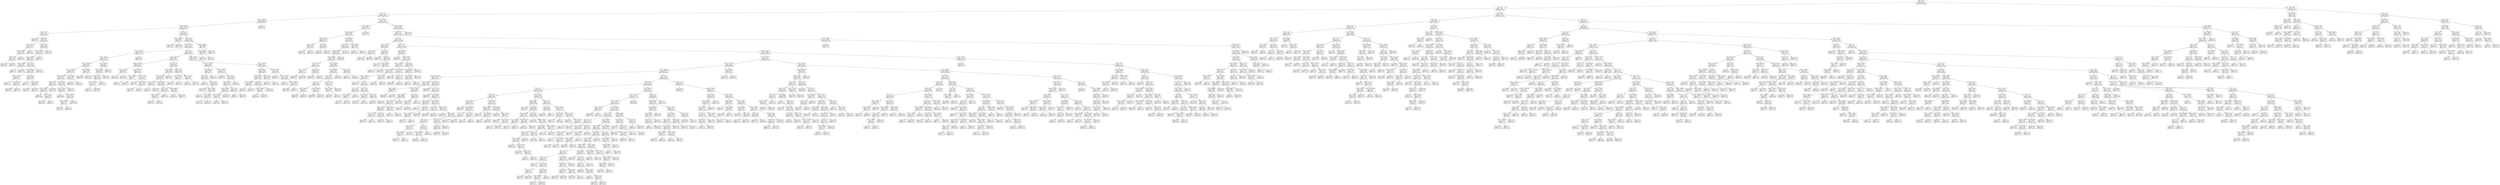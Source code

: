 digraph Tree {
node [shape=box] ;
0 [label="X[9] <= 3.5\ngini = 0.2158\nsamples = 32761\nvalue = [28731, 4030]"] ;
1 [label="X[2] <= 4.5\ngini = 0.1743\nsamples = 31351\nvalue = [28328, 3023]"] ;
0 -> 1 [labeldistance=2.5, labelangle=45, headlabel="True"] ;
2 [label="X[2] <= 2.5\ngini = 0.1163\nsamples = 19203\nvalue = [18012, 1191]"] ;
1 -> 2 ;
3 [label="X[14] <= 15556.0\ngini = 0.0619\nsamples = 5008\nvalue = [4848, 160]"] ;
2 -> 3 ;
4 [label="X[27] <= 6262.5\ngini = 0.0599\nsamples = 4987\nvalue = [4833, 154]"] ;
3 -> 4 ;
5 [label="X[20] <= 6375.5\ngini = 0.1341\nsamples = 581\nvalue = [539, 42]"] ;
4 -> 5 ;
6 [label="gini = 0.3261\nsamples = 39\nvalue = [31, 8]"] ;
5 -> 6 ;
7 [label="X[24] <= 36.5\ngini = 0.1176\nsamples = 542\nvalue = [508, 34]"] ;
5 -> 7 ;
8 [label="X[29] <= 1062.0\ngini = 0.2235\nsamples = 117\nvalue = [102, 15]"] ;
7 -> 8 ;
9 [label="X[19] <= 7464.0\ngini = 0.2803\nsamples = 89\nvalue = [74, 15]"] ;
8 -> 9 ;
10 [label="X[26] <= 6.0\ngini = 0.1975\nsamples = 63\nvalue = [56, 7]"] ;
9 -> 10 ;
11 [label="gini = 0.3367\nsamples = 28\nvalue = [22, 6]"] ;
10 -> 11 ;
12 [label="gini = 0.0555\nsamples = 35\nvalue = [34, 1]"] ;
10 -> 12 ;
13 [label="gini = 0.426\nsamples = 26\nvalue = [18, 8]"] ;
9 -> 13 ;
14 [label="gini = 0.0\nsamples = 28\nvalue = [28, 0]"] ;
8 -> 14 ;
15 [label="X[27] <= 6217.5\ngini = 0.0854\nsamples = 425\nvalue = [406, 19]"] ;
7 -> 15 ;
16 [label="X[21] <= 11954.5\ngini = 0.0725\nsamples = 398\nvalue = [383, 15]"] ;
15 -> 16 ;
17 [label="X[20] <= 7261.0\ngini = 0.0626\nsamples = 371\nvalue = [359, 12]"] ;
16 -> 17 ;
18 [label="X[15] <= 6962.0\ngini = 0.1687\nsamples = 43\nvalue = [39, 4]"] ;
17 -> 18 ;
19 [label="gini = 0.0\nsamples = 22\nvalue = [22, 0]"] ;
18 -> 19 ;
20 [label="gini = 0.3084\nsamples = 21\nvalue = [17, 4]"] ;
18 -> 20 ;
21 [label="X[6] <= 187.5\ngini = 0.0476\nsamples = 328\nvalue = [320, 8]"] ;
17 -> 21 ;
22 [label="X[19] <= 7126.5\ngini = 0.0836\nsamples = 183\nvalue = [175, 8]"] ;
21 -> 22 ;
23 [label="X[27] <= 5467.5\ngini = 0.1372\nsamples = 81\nvalue = [75, 6]"] ;
22 -> 23 ;
24 [label="gini = 0.0\nsamples = 31\nvalue = [31, 0]"] ;
23 -> 24 ;
25 [label="X[10] <= 54540.0\ngini = 0.2112\nsamples = 50\nvalue = [44, 6]"] ;
23 -> 25 ;
26 [label="gini = 0.0768\nsamples = 25\nvalue = [24, 1]"] ;
25 -> 26 ;
27 [label="gini = 0.32\nsamples = 25\nvalue = [20, 5]"] ;
25 -> 27 ;
28 [label="X[14] <= 6507.5\ngini = 0.0384\nsamples = 102\nvalue = [100, 2]"] ;
22 -> 28 ;
29 [label="gini = 0.0\nsamples = 57\nvalue = [57, 0]"] ;
28 -> 29 ;
30 [label="X[14] <= 6745.0\ngini = 0.0849\nsamples = 45\nvalue = [43, 2]"] ;
28 -> 30 ;
31 [label="gini = 0.0907\nsamples = 21\nvalue = [20, 1]"] ;
30 -> 31 ;
32 [label="gini = 0.0799\nsamples = 24\nvalue = [23, 1]"] ;
30 -> 32 ;
33 [label="gini = 0.0\nsamples = 145\nvalue = [145, 0]"] ;
21 -> 33 ;
34 [label="gini = 0.1975\nsamples = 27\nvalue = [24, 3]"] ;
16 -> 34 ;
35 [label="gini = 0.2524\nsamples = 27\nvalue = [23, 4]"] ;
15 -> 35 ;
36 [label="X[25] <= 2.0\ngini = 0.0495\nsamples = 4406\nvalue = [4294, 112]"] ;
4 -> 36 ;
37 [label="X[10] <= 49493.0\ngini = 0.2401\nsamples = 43\nvalue = [37, 6]"] ;
36 -> 37 ;
38 [label="gini = 0.3628\nsamples = 21\nvalue = [16, 5]"] ;
37 -> 38 ;
39 [label="gini = 0.0868\nsamples = 22\nvalue = [21, 1]"] ;
37 -> 39 ;
40 [label="X[6] <= 810.5\ngini = 0.0474\nsamples = 4363\nvalue = [4257, 106]"] ;
36 -> 40 ;
41 [label="X[10] <= 55551.0\ngini = 0.045\nsamples = 4297\nvalue = [4198, 99]"] ;
40 -> 41 ;
42 [label="X[21] <= 14744.5\ngini = 0.0256\nsamples = 1773\nvalue = [1750, 23]"] ;
41 -> 42 ;
43 [label="X[19] <= 8566.5\ngini = 0.0228\nsamples = 1732\nvalue = [1712, 20]"] ;
42 -> 43 ;
44 [label="X[19] <= 8543.5\ngini = 0.0375\nsamples = 890\nvalue = [873, 17]"] ;
43 -> 44 ;
45 [label="X[17] <= 12020.5\ngini = 0.0304\nsamples = 841\nvalue = [828, 13]"] ;
44 -> 45 ;
46 [label="X[21] <= 9622.0\ngini = 0.023\nsamples = 772\nvalue = [763, 9]"] ;
45 -> 46 ;
47 [label="X[26] <= 29.5\ngini = 0.0612\nsamples = 190\nvalue = [184, 6]"] ;
46 -> 47 ;
48 [label="X[27] <= 7050.0\ngini = 0.0353\nsamples = 167\nvalue = [164, 3]"] ;
47 -> 48 ;
49 [label="gini = 0.0\nsamples = 109\nvalue = [109, 0]"] ;
48 -> 49 ;
50 [label="X[27] <= 7335.0\ngini = 0.0981\nsamples = 58\nvalue = [55, 3]"] ;
48 -> 50 ;
51 [label="gini = 0.2449\nsamples = 21\nvalue = [18, 3]"] ;
50 -> 51 ;
52 [label="gini = 0.0\nsamples = 37\nvalue = [37, 0]"] ;
50 -> 52 ;
53 [label="gini = 0.2268\nsamples = 23\nvalue = [20, 3]"] ;
47 -> 53 ;
54 [label="X[29] <= 1044.5\ngini = 0.0103\nsamples = 582\nvalue = [579, 3]"] ;
46 -> 54 ;
55 [label="X[16] <= 10762.0\ngini = 0.0072\nsamples = 556\nvalue = [554, 2]"] ;
54 -> 55 ;
56 [label="gini = 0.0\nsamples = 398\nvalue = [398, 0]"] ;
55 -> 56 ;
57 [label="X[10] <= 48984.0\ngini = 0.025\nsamples = 158\nvalue = [156, 2]"] ;
55 -> 57 ;
58 [label="X[20] <= 11328.0\ngini = 0.0713\nsamples = 54\nvalue = [52, 2]"] ;
57 -> 58 ;
59 [label="gini = 0.142\nsamples = 26\nvalue = [24, 2]"] ;
58 -> 59 ;
60 [label="gini = 0.0\nsamples = 28\nvalue = [28, 0]"] ;
58 -> 60 ;
61 [label="gini = 0.0\nsamples = 104\nvalue = [104, 0]"] ;
57 -> 61 ;
62 [label="gini = 0.074\nsamples = 26\nvalue = [25, 1]"] ;
54 -> 62 ;
63 [label="X[17] <= 12225.5\ngini = 0.1092\nsamples = 69\nvalue = [65, 4]"] ;
45 -> 63 ;
64 [label="gini = 0.2873\nsamples = 23\nvalue = [19, 4]"] ;
63 -> 64 ;
65 [label="gini = 0.0\nsamples = 46\nvalue = [46, 0]"] ;
63 -> 65 ;
66 [label="X[10] <= 50083.5\ngini = 0.1499\nsamples = 49\nvalue = [45, 4]"] ;
44 -> 66 ;
67 [label="gini = 0.0689\nsamples = 28\nvalue = [27, 1]"] ;
66 -> 67 ;
68 [label="gini = 0.2449\nsamples = 21\nvalue = [18, 3]"] ;
66 -> 68 ;
69 [label="X[14] <= 10285.5\ngini = 0.0071\nsamples = 842\nvalue = [839, 3]"] ;
43 -> 69 ;
70 [label="X[25] <= 198.0\ngini = 0.0049\nsamples = 821\nvalue = [819, 2]"] ;
69 -> 70 ;
71 [label="X[18] <= 7770.0\ngini = 0.0025\nsamples = 799\nvalue = [798, 1]"] ;
70 -> 71 ;
72 [label="X[21] <= 12483.0\ngini = 0.0263\nsamples = 75\nvalue = [74, 1]"] ;
71 -> 72 ;
73 [label="gini = 0.0\nsamples = 54\nvalue = [54, 0]"] ;
72 -> 73 ;
74 [label="gini = 0.0907\nsamples = 21\nvalue = [20, 1]"] ;
72 -> 74 ;
75 [label="gini = 0.0\nsamples = 724\nvalue = [724, 0]"] ;
71 -> 75 ;
76 [label="gini = 0.0868\nsamples = 22\nvalue = [21, 1]"] ;
70 -> 76 ;
77 [label="gini = 0.0907\nsamples = 21\nvalue = [20, 1]"] ;
69 -> 77 ;
78 [label="gini = 0.1356\nsamples = 41\nvalue = [38, 3]"] ;
42 -> 78 ;
79 [label="X[13] <= 0.5\ngini = 0.0584\nsamples = 2524\nvalue = [2448, 76]"] ;
41 -> 79 ;
80 [label="X[29] <= 993.0\ngini = 0.0957\nsamples = 814\nvalue = [773, 41]"] ;
79 -> 80 ;
81 [label="X[20] <= 10739.5\ngini = 0.1653\nsamples = 220\nvalue = [200, 20]"] ;
80 -> 81 ;
82 [label="X[21] <= 11227.5\ngini = 0.2919\nsamples = 62\nvalue = [51, 11]"] ;
81 -> 82 ;
83 [label="gini = 0.18\nsamples = 40\nvalue = [36, 4]"] ;
82 -> 83 ;
84 [label="gini = 0.4339\nsamples = 22\nvalue = [15, 7]"] ;
82 -> 84 ;
85 [label="X[17] <= 12566.5\ngini = 0.1074\nsamples = 158\nvalue = [149, 9]"] ;
81 -> 85 ;
86 [label="X[10] <= 65075.0\ngini = 0.0274\nsamples = 72\nvalue = [71, 1]"] ;
85 -> 86 ;
87 [label="gini = 0.0\nsamples = 51\nvalue = [51, 0]"] ;
86 -> 87 ;
88 [label="gini = 0.0907\nsamples = 21\nvalue = [20, 1]"] ;
86 -> 88 ;
89 [label="X[19] <= 10353.5\ngini = 0.1687\nsamples = 86\nvalue = [78, 8]"] ;
85 -> 89 ;
90 [label="gini = 0.2832\nsamples = 41\nvalue = [34, 7]"] ;
89 -> 90 ;
91 [label="X[24] <= 49.0\ngini = 0.0435\nsamples = 45\nvalue = [44, 1]"] ;
89 -> 91 ;
92 [label="gini = 0.0907\nsamples = 21\nvalue = [20, 1]"] ;
91 -> 92 ;
93 [label="gini = 0.0\nsamples = 24\nvalue = [24, 0]"] ;
91 -> 93 ;
94 [label="X[25] <= 173.0\ngini = 0.0682\nsamples = 594\nvalue = [573, 21]"] ;
80 -> 94 ;
95 [label="X[27] <= 10327.5\ngini = 0.048\nsamples = 488\nvalue = [476, 12]"] ;
94 -> 95 ;
96 [label="X[29] <= 1036.5\ngini = 0.0419\nsamples = 467\nvalue = [457, 10]"] ;
95 -> 96 ;
97 [label="X[17] <= 12571.0\ngini = 0.1123\nsamples = 67\nvalue = [63, 4]"] ;
96 -> 97 ;
98 [label="gini = 0.0\nsamples = 37\nvalue = [37, 0]"] ;
97 -> 98 ;
99 [label="gini = 0.2311\nsamples = 30\nvalue = [26, 4]"] ;
97 -> 99 ;
100 [label="X[10] <= 83010.5\ngini = 0.0295\nsamples = 400\nvalue = [394, 6]"] ;
96 -> 100 ;
101 [label="X[24] <= 37.5\ngini = 0.0129\nsamples = 307\nvalue = [305, 2]"] ;
100 -> 101 ;
102 [label="X[20] <= 11409.5\ngini = 0.0512\nsamples = 76\nvalue = [74, 2]"] ;
101 -> 102 ;
103 [label="gini = 0.1723\nsamples = 21\nvalue = [19, 2]"] ;
102 -> 103 ;
104 [label="gini = 0.0\nsamples = 55\nvalue = [55, 0]"] ;
102 -> 104 ;
105 [label="gini = 0.0\nsamples = 231\nvalue = [231, 0]"] ;
101 -> 105 ;
106 [label="X[18] <= 10444.0\ngini = 0.0823\nsamples = 93\nvalue = [89, 4]"] ;
100 -> 106 ;
107 [label="gini = 0.0\nsamples = 66\nvalue = [66, 0]"] ;
106 -> 107 ;
108 [label="gini = 0.2524\nsamples = 27\nvalue = [23, 4]"] ;
106 -> 108 ;
109 [label="gini = 0.1723\nsamples = 21\nvalue = [19, 2]"] ;
95 -> 109 ;
110 [label="X[25] <= 192.0\ngini = 0.1554\nsamples = 106\nvalue = [97, 9]"] ;
94 -> 110 ;
111 [label="X[10] <= 63287.0\ngini = 0.2344\nsamples = 59\nvalue = [51, 8]"] ;
110 -> 111 ;
112 [label="gini = 0.149\nsamples = 37\nvalue = [34, 3]"] ;
111 -> 112 ;
113 [label="gini = 0.3512\nsamples = 22\nvalue = [17, 5]"] ;
111 -> 113 ;
114 [label="X[29] <= 1229.0\ngini = 0.0416\nsamples = 47\nvalue = [46, 1]"] ;
110 -> 114 ;
115 [label="gini = 0.0\nsamples = 26\nvalue = [26, 0]"] ;
114 -> 115 ;
116 [label="gini = 0.0907\nsamples = 21\nvalue = [20, 1]"] ;
114 -> 116 ;
117 [label="X[20] <= 11542.5\ngini = 0.0401\nsamples = 1710\nvalue = [1675, 35]"] ;
79 -> 117 ;
118 [label="X[17] <= 11453.5\ngini = 0.0639\nsamples = 636\nvalue = [615, 21]"] ;
117 -> 118 ;
119 [label="X[10] <= 86071.0\ngini = 0.0339\nsamples = 406\nvalue = [399, 7]"] ;
118 -> 119 ;
120 [label="X[26] <= 26.5\ngini = 0.0256\nsamples = 385\nvalue = [380, 5]"] ;
119 -> 120 ;
121 [label="gini = 0.0\nsamples = 237\nvalue = [237, 0]"] ;
120 -> 121 ;
122 [label="X[29] <= 1075.5\ngini = 0.0653\nsamples = 148\nvalue = [143, 5]"] ;
120 -> 122 ;
123 [label="gini = 0.1388\nsamples = 40\nvalue = [37, 3]"] ;
122 -> 123 ;
124 [label="X[18] <= 7854.0\ngini = 0.0364\nsamples = 108\nvalue = [106, 2]"] ;
122 -> 124 ;
125 [label="gini = 0.0\nsamples = 63\nvalue = [63, 0]"] ;
124 -> 125 ;
126 [label="X[24] <= 44.5\ngini = 0.0849\nsamples = 45\nvalue = [43, 2]"] ;
124 -> 126 ;
127 [label="gini = 0.0\nsamples = 24\nvalue = [24, 0]"] ;
126 -> 127 ;
128 [label="gini = 0.1723\nsamples = 21\nvalue = [19, 2]"] ;
126 -> 128 ;
129 [label="gini = 0.1723\nsamples = 21\nvalue = [19, 2]"] ;
119 -> 129 ;
130 [label="X[10] <= 59945.5\ngini = 0.1143\nsamples = 230\nvalue = [216, 14]"] ;
118 -> 130 ;
131 [label="gini = 0.3084\nsamples = 21\nvalue = [17, 4]"] ;
130 -> 131 ;
132 [label="X[4] <= 518.5\ngini = 0.0911\nsamples = 209\nvalue = [199, 10]"] ;
130 -> 132 ;
133 [label="X[18] <= 9235.5\ngini = 0.1222\nsamples = 153\nvalue = [143, 10]"] ;
132 -> 133 ;
134 [label="X[18] <= 8504.0\ngini = 0.1715\nsamples = 95\nvalue = [86, 9]"] ;
133 -> 134 ;
135 [label="X[17] <= 12623.0\ngini = 0.1023\nsamples = 74\nvalue = [70, 4]"] ;
134 -> 135 ;
136 [label="gini = 0.0\nsamples = 33\nvalue = [33, 0]"] ;
135 -> 136 ;
137 [label="gini = 0.1761\nsamples = 41\nvalue = [37, 4]"] ;
135 -> 137 ;
138 [label="gini = 0.3628\nsamples = 21\nvalue = [16, 5]"] ;
134 -> 138 ;
139 [label="X[7] <= 9.5\ngini = 0.0339\nsamples = 58\nvalue = [57, 1]"] ;
133 -> 139 ;
140 [label="gini = 0.0\nsamples = 37\nvalue = [37, 0]"] ;
139 -> 140 ;
141 [label="gini = 0.0907\nsamples = 21\nvalue = [20, 1]"] ;
139 -> 141 ;
142 [label="gini = 0.0\nsamples = 56\nvalue = [56, 0]"] ;
132 -> 142 ;
143 [label="X[17] <= 15695.5\ngini = 0.0257\nsamples = 1074\nvalue = [1060, 14]"] ;
117 -> 143 ;
144 [label="X[25] <= 196.5\ngini = 0.0126\nsamples = 788\nvalue = [783, 5]"] ;
143 -> 144 ;
145 [label="X[16] <= 9720.5\ngini = 0.0081\nsamples = 738\nvalue = [735, 3]"] ;
144 -> 145 ;
146 [label="X[10] <= 80013.0\ngini = 0.0449\nsamples = 87\nvalue = [85, 2]"] ;
145 -> 146 ;
147 [label="gini = 0.0\nsamples = 66\nvalue = [66, 0]"] ;
146 -> 147 ;
148 [label="gini = 0.1723\nsamples = 21\nvalue = [19, 2]"] ;
146 -> 148 ;
149 [label="X[26] <= 2.5\ngini = 0.0031\nsamples = 651\nvalue = [650, 1]"] ;
145 -> 149 ;
150 [label="X[16] <= 12409.0\ngini = 0.0345\nsamples = 57\nvalue = [56, 1]"] ;
149 -> 150 ;
151 [label="gini = 0.0\nsamples = 36\nvalue = [36, 0]"] ;
150 -> 151 ;
152 [label="gini = 0.0907\nsamples = 21\nvalue = [20, 1]"] ;
150 -> 152 ;
153 [label="gini = 0.0\nsamples = 594\nvalue = [594, 0]"] ;
149 -> 153 ;
154 [label="X[24] <= 56.5\ngini = 0.0768\nsamples = 50\nvalue = [48, 2]"] ;
144 -> 154 ;
155 [label="gini = 0.1472\nsamples = 25\nvalue = [23, 2]"] ;
154 -> 155 ;
156 [label="gini = 0.0\nsamples = 25\nvalue = [25, 0]"] ;
154 -> 156 ;
157 [label="X[20] <= 13235.0\ngini = 0.061\nsamples = 286\nvalue = [277, 9]"] ;
143 -> 157 ;
158 [label="gini = 0.2873\nsamples = 23\nvalue = [19, 4]"] ;
157 -> 158 ;
159 [label="X[17] <= 17259.0\ngini = 0.0373\nsamples = 263\nvalue = [258, 5]"] ;
157 -> 159 ;
160 [label="gini = 0.0\nsamples = 152\nvalue = [152, 0]"] ;
159 -> 160 ;
161 [label="X[19] <= 13860.0\ngini = 0.086\nsamples = 111\nvalue = [106, 5]"] ;
159 -> 161 ;
162 [label="gini = 0.2235\nsamples = 39\nvalue = [34, 5]"] ;
161 -> 162 ;
163 [label="gini = 0.0\nsamples = 72\nvalue = [72, 0]"] ;
161 -> 163 ;
164 [label="X[10] <= 76845.0\ngini = 0.1896\nsamples = 66\nvalue = [59, 7]"] ;
40 -> 164 ;
165 [label="X[21] <= 13378.0\ngini = 0.0868\nsamples = 44\nvalue = [42, 2]"] ;
164 -> 165 ;
166 [label="gini = 0.1723\nsamples = 21\nvalue = [19, 2]"] ;
165 -> 166 ;
167 [label="gini = 0.0\nsamples = 23\nvalue = [23, 0]"] ;
165 -> 167 ;
168 [label="gini = 0.3512\nsamples = 22\nvalue = [17, 5]"] ;
164 -> 168 ;
169 [label="gini = 0.4082\nsamples = 21\nvalue = [15, 6]"] ;
3 -> 169 ;
170 [label="X[27] <= 4477.5\ngini = 0.1347\nsamples = 14195\nvalue = [13164, 1031]"] ;
2 -> 170 ;
171 [label="X[20] <= 8981.0\ngini = 0.2362\nsamples = 782\nvalue = [675, 107]"] ;
170 -> 171 ;
172 [label="X[29] <= 678.5\ngini = 0.2264\nsamples = 753\nvalue = [655, 98]"] ;
171 -> 172 ;
173 [label="X[19] <= 4888.0\ngini = 0.1335\nsamples = 153\nvalue = [142, 11]"] ;
172 -> 173 ;
174 [label="X[25] <= 146.5\ngini = 0.2326\nsamples = 67\nvalue = [58, 9]"] ;
173 -> 174 ;
175 [label="gini = 0.3427\nsamples = 41\nvalue = [32, 9]"] ;
174 -> 175 ;
176 [label="gini = 0.0\nsamples = 26\nvalue = [26, 0]"] ;
174 -> 176 ;
177 [label="X[3] <= 24.5\ngini = 0.0454\nsamples = 86\nvalue = [84, 2]"] ;
173 -> 177 ;
178 [label="gini = 0.0\nsamples = 49\nvalue = [49, 0]"] ;
177 -> 178 ;
179 [label="gini = 0.1023\nsamples = 37\nvalue = [35, 2]"] ;
177 -> 179 ;
180 [label="X[17] <= 8937.5\ngini = 0.248\nsamples = 600\nvalue = [513, 87]"] ;
172 -> 180 ;
181 [label="X[20] <= 7827.5\ngini = 0.2613\nsamples = 550\nvalue = [465, 85]"] ;
180 -> 181 ;
182 [label="X[15] <= 6613.0\ngini = 0.2484\nsamples = 516\nvalue = [441, 75]"] ;
181 -> 182 ;
183 [label="X[27] <= 3985.0\ngini = 0.2369\nsamples = 488\nvalue = [421, 67]"] ;
182 -> 183 ;
184 [label="X[4] <= 730.5\ngini = 0.3217\nsamples = 144\nvalue = [115, 29]"] ;
183 -> 184 ;
185 [label="X[25] <= 115.5\ngini = 0.226\nsamples = 77\nvalue = [67, 10]"] ;
184 -> 185 ;
186 [label="gini = 0.0526\nsamples = 37\nvalue = [36, 1]"] ;
185 -> 186 ;
187 [label="gini = 0.3488\nsamples = 40\nvalue = [31, 9]"] ;
185 -> 187 ;
188 [label="X[25] <= 129.0\ngini = 0.4063\nsamples = 67\nvalue = [48, 19]"] ;
184 -> 188 ;
189 [label="gini = 0.4978\nsamples = 30\nvalue = [16, 14]"] ;
188 -> 189 ;
190 [label="gini = 0.2337\nsamples = 37\nvalue = [32, 5]"] ;
188 -> 190 ;
191 [label="X[10] <= 87654.0\ngini = 0.1965\nsamples = 344\nvalue = [306, 38]"] ;
183 -> 191 ;
192 [label="X[10] <= 84208.5\ngini = 0.2417\nsamples = 256\nvalue = [220, 36]"] ;
191 -> 192 ;
193 [label="X[6] <= 220.5\ngini = 0.2055\nsamples = 215\nvalue = [190, 25]"] ;
192 -> 193 ;
194 [label="X[3] <= 4.5\ngini = 0.2702\nsamples = 118\nvalue = [99, 19]"] ;
193 -> 194 ;
195 [label="X[20] <= 5063.5\ngini = 0.1777\nsamples = 71\nvalue = [64, 7]"] ;
194 -> 195 ;
196 [label="gini = 0.3047\nsamples = 32\nvalue = [26, 6]"] ;
195 -> 196 ;
197 [label="gini = 0.05\nsamples = 39\nvalue = [38, 1]"] ;
195 -> 197 ;
198 [label="X[10] <= 71608.0\ngini = 0.3803\nsamples = 47\nvalue = [35, 12]"] ;
194 -> 198 ;
199 [label="gini = 0.4608\nsamples = 25\nvalue = [16, 9]"] ;
198 -> 199 ;
200 [label="gini = 0.2355\nsamples = 22\nvalue = [19, 3]"] ;
198 -> 200 ;
201 [label="X[29] <= 1292.5\ngini = 0.1161\nsamples = 97\nvalue = [91, 6]"] ;
193 -> 201 ;
202 [label="X[10] <= 74341.5\ngini = 0.0758\nsamples = 76\nvalue = [73, 3]"] ;
201 -> 202 ;
203 [label="gini = 0.149\nsamples = 37\nvalue = [34, 3]"] ;
202 -> 203 ;
204 [label="gini = 0.0\nsamples = 39\nvalue = [39, 0]"] ;
202 -> 204 ;
205 [label="gini = 0.2449\nsamples = 21\nvalue = [18, 3]"] ;
201 -> 205 ;
206 [label="gini = 0.3926\nsamples = 41\nvalue = [30, 11]"] ;
192 -> 206 ;
207 [label="X[24] <= 24.5\ngini = 0.0444\nsamples = 88\nvalue = [86, 2]"] ;
191 -> 207 ;
208 [label="gini = 0.1723\nsamples = 21\nvalue = [19, 2]"] ;
207 -> 208 ;
209 [label="gini = 0.0\nsamples = 67\nvalue = [67, 0]"] ;
207 -> 209 ;
210 [label="gini = 0.4082\nsamples = 28\nvalue = [20, 8]"] ;
182 -> 210 ;
211 [label="gini = 0.4152\nsamples = 34\nvalue = [24, 10]"] ;
181 -> 211 ;
212 [label="X[14] <= 4598.5\ngini = 0.0768\nsamples = 50\nvalue = [48, 2]"] ;
180 -> 212 ;
213 [label="gini = 0.1723\nsamples = 21\nvalue = [19, 2]"] ;
212 -> 213 ;
214 [label="gini = 0.0\nsamples = 29\nvalue = [29, 0]"] ;
212 -> 214 ;
215 [label="gini = 0.4281\nsamples = 29\nvalue = [20, 9]"] ;
171 -> 215 ;
216 [label="X[21] <= 21885.5\ngini = 0.1283\nsamples = 13413\nvalue = [12489, 924]"] ;
170 -> 216 ;
217 [label="X[24] <= 65.5\ngini = 0.127\nsamples = 13382\nvalue = [12470, 912]"] ;
216 -> 217 ;
218 [label="X[23] <= 1.0\ngini = 0.1337\nsamples = 12026\nvalue = [11160, 866]"] ;
217 -> 218 ;
219 [label="X[25] <= 130.0\ngini = 0.0386\nsamples = 457\nvalue = [448, 9]"] ;
218 -> 219 ;
220 [label="X[3] <= 22.5\ngini = 0.0145\nsamples = 274\nvalue = [272, 2]"] ;
219 -> 220 ;
221 [label="gini = 0.0\nsamples = 234\nvalue = [234, 0]"] ;
220 -> 221 ;
222 [label="gini = 0.095\nsamples = 40\nvalue = [38, 2]"] ;
220 -> 222 ;
223 [label="X[25] <= 137.5\ngini = 0.0736\nsamples = 183\nvalue = [176, 7]"] ;
219 -> 223 ;
224 [label="gini = 0.2311\nsamples = 30\nvalue = [26, 4]"] ;
223 -> 224 ;
225 [label="X[26] <= 2.5\ngini = 0.0384\nsamples = 153\nvalue = [150, 3]"] ;
223 -> 225 ;
226 [label="gini = 0.142\nsamples = 26\nvalue = [24, 2]"] ;
225 -> 226 ;
227 [label="X[29] <= 1504.5\ngini = 0.0156\nsamples = 127\nvalue = [126, 1]"] ;
225 -> 227 ;
228 [label="gini = 0.0\nsamples = 102\nvalue = [102, 0]"] ;
227 -> 228 ;
229 [label="gini = 0.0768\nsamples = 25\nvalue = [24, 1]"] ;
227 -> 229 ;
230 [label="X[25] <= 20.5\ngini = 0.1372\nsamples = 11569\nvalue = [10712, 857]"] ;
218 -> 230 ;
231 [label="X[19] <= 5338.0\ngini = 0.2086\nsamples = 617\nvalue = [544, 73]"] ;
230 -> 231 ;
232 [label="gini = 0.4383\nsamples = 37\nvalue = [25, 12]"] ;
231 -> 232 ;
233 [label="X[20] <= 10630.5\ngini = 0.1882\nsamples = 580\nvalue = [519, 61]"] ;
231 -> 233 ;
234 [label="X[17] <= 11491.0\ngini = 0.223\nsamples = 391\nvalue = [341, 50]"] ;
233 -> 234 ;
235 [label="X[10] <= 78106.5\ngini = 0.1718\nsamples = 316\nvalue = [286, 30]"] ;
234 -> 235 ;
236 [label="X[14] <= 4758.0\ngini = 0.1296\nsamples = 244\nvalue = [227, 17]"] ;
235 -> 236 ;
237 [label="gini = 0.3107\nsamples = 26\nvalue = [21, 5]"] ;
236 -> 237 ;
238 [label="X[7] <= 6.5\ngini = 0.104\nsamples = 218\nvalue = [206, 12]"] ;
236 -> 238 ;
239 [label="X[7] <= 3.0\ngini = 0.0535\nsamples = 109\nvalue = [106, 3]"] ;
238 -> 239 ;
240 [label="X[27] <= 6282.5\ngini = 0.0997\nsamples = 57\nvalue = [54, 3]"] ;
239 -> 240 ;
241 [label="gini = 0.0\nsamples = 27\nvalue = [27, 0]"] ;
240 -> 241 ;
242 [label="gini = 0.18\nsamples = 30\nvalue = [27, 3]"] ;
240 -> 242 ;
243 [label="gini = 0.0\nsamples = 52\nvalue = [52, 0]"] ;
239 -> 243 ;
244 [label="X[26] <= 25.5\ngini = 0.1515\nsamples = 109\nvalue = [100, 9]"] ;
238 -> 244 ;
245 [label="X[27] <= 6212.5\ngini = 0.0392\nsamples = 50\nvalue = [49, 1]"] ;
244 -> 245 ;
246 [label="gini = 0.0907\nsamples = 21\nvalue = [20, 1]"] ;
245 -> 246 ;
247 [label="gini = 0.0\nsamples = 29\nvalue = [29, 0]"] ;
245 -> 247 ;
248 [label="X[5] <= 54.5\ngini = 0.2344\nsamples = 59\nvalue = [51, 8]"] ;
244 -> 248 ;
249 [label="gini = 0.4082\nsamples = 21\nvalue = [15, 6]"] ;
248 -> 249 ;
250 [label="gini = 0.0997\nsamples = 38\nvalue = [36, 2]"] ;
248 -> 250 ;
251 [label="X[5] <= 60.0\ngini = 0.2959\nsamples = 72\nvalue = [59, 13]"] ;
235 -> 251 ;
252 [label="gini = 0.405\nsamples = 39\nvalue = [28, 11]"] ;
251 -> 252 ;
253 [label="gini = 0.1139\nsamples = 33\nvalue = [31, 2]"] ;
251 -> 253 ;
254 [label="X[17] <= 11930.0\ngini = 0.3911\nsamples = 75\nvalue = [55, 20]"] ;
234 -> 254 ;
255 [label="gini = 0.4915\nsamples = 23\nvalue = [13, 10]"] ;
254 -> 255 ;
256 [label="X[25] <= 17.5\ngini = 0.3107\nsamples = 52\nvalue = [42, 10]"] ;
254 -> 256 ;
257 [label="gini = 0.0868\nsamples = 22\nvalue = [21, 1]"] ;
256 -> 257 ;
258 [label="gini = 0.42\nsamples = 30\nvalue = [21, 9]"] ;
256 -> 258 ;
259 [label="X[5] <= 105.5\ngini = 0.1096\nsamples = 189\nvalue = [178, 11]"] ;
233 -> 259 ;
260 [label="X[27] <= 8887.5\ngini = 0.0693\nsamples = 167\nvalue = [161, 6]"] ;
259 -> 260 ;
261 [label="X[27] <= 6840.0\ngini = 0.0303\nsamples = 130\nvalue = [128, 2]"] ;
260 -> 261 ;
262 [label="gini = 0.1723\nsamples = 21\nvalue = [19, 2]"] ;
261 -> 262 ;
263 [label="gini = 0.0\nsamples = 109\nvalue = [109, 0]"] ;
261 -> 263 ;
264 [label="gini = 0.1928\nsamples = 37\nvalue = [33, 4]"] ;
260 -> 264 ;
265 [label="gini = 0.3512\nsamples = 22\nvalue = [17, 5]"] ;
259 -> 265 ;
266 [label="X[19] <= 11522.0\ngini = 0.1329\nsamples = 10952\nvalue = [10168, 784]"] ;
230 -> 266 ;
267 [label="X[27] <= 7067.5\ngini = 0.1272\nsamples = 9914\nvalue = [9237, 677]"] ;
266 -> 267 ;
268 [label="X[16] <= 12145.5\ngini = 0.1458\nsamples = 5686\nvalue = [5236, 450]"] ;
267 -> 268 ;
269 [label="X[10] <= 58864.5\ngini = 0.1428\nsamples = 5623\nvalue = [5188, 435]"] ;
268 -> 269 ;
270 [label="X[21] <= 8174.7656\ngini = 0.1008\nsamples = 1334\nvalue = [1263, 71]"] ;
269 -> 270 ;
271 [label="X[16] <= 4296.0\ngini = 0.0708\nsamples = 599\nvalue = [577, 22]"] ;
270 -> 271 ;
272 [label="X[20] <= 4699.5\ngini = 0.2098\nsamples = 42\nvalue = [37, 5]"] ;
271 -> 272 ;
273 [label="gini = 0.0907\nsamples = 21\nvalue = [20, 1]"] ;
272 -> 273 ;
274 [label="gini = 0.3084\nsamples = 21\nvalue = [17, 4]"] ;
272 -> 274 ;
275 [label="X[21] <= 7253.5\ngini = 0.0592\nsamples = 557\nvalue = [540, 17]"] ;
271 -> 275 ;
276 [label="X[19] <= 6092.0\ngini = 0.0868\nsamples = 308\nvalue = [294, 14]"] ;
275 -> 276 ;
277 [label="X[5] <= 108.5\ngini = 0.0575\nsamples = 270\nvalue = [262, 8]"] ;
276 -> 277 ;
278 [label="X[25] <= 167.5\ngini = 0.0354\nsamples = 222\nvalue = [218, 4]"] ;
277 -> 278 ;
279 [label="X[17] <= 5701.5\ngini = 0.0113\nsamples = 176\nvalue = [175, 1]"] ;
278 -> 279 ;
280 [label="gini = 0.0832\nsamples = 23\nvalue = [22, 1]"] ;
279 -> 280 ;
281 [label="gini = 0.0\nsamples = 153\nvalue = [153, 0]"] ;
279 -> 281 ;
282 [label="X[25] <= 192.5\ngini = 0.1219\nsamples = 46\nvalue = [43, 3]"] ;
278 -> 282 ;
283 [label="gini = 0.2268\nsamples = 23\nvalue = [20, 3]"] ;
282 -> 283 ;
284 [label="gini = 0.0\nsamples = 23\nvalue = [23, 0]"] ;
282 -> 284 ;
285 [label="X[15] <= 5221.5\ngini = 0.1528\nsamples = 48\nvalue = [44, 4]"] ;
277 -> 285 ;
286 [label="gini = 0.0\nsamples = 24\nvalue = [24, 0]"] ;
285 -> 286 ;
287 [label="gini = 0.2778\nsamples = 24\nvalue = [20, 4]"] ;
285 -> 287 ;
288 [label="gini = 0.2659\nsamples = 38\nvalue = [32, 6]"] ;
276 -> 288 ;
289 [label="X[24] <= 41.0\ngini = 0.0238\nsamples = 249\nvalue = [246, 3]"] ;
275 -> 289 ;
290 [label="X[14] <= 5462.0\ngini = 0.074\nsamples = 78\nvalue = [75, 3]"] ;
289 -> 290 ;
291 [label="gini = 0.0\nsamples = 52\nvalue = [52, 0]"] ;
290 -> 291 ;
292 [label="gini = 0.2041\nsamples = 26\nvalue = [23, 3]"] ;
290 -> 292 ;
293 [label="gini = 0.0\nsamples = 171\nvalue = [171, 0]"] ;
289 -> 293 ;
294 [label="X[21] <= 8473.5\ngini = 0.1244\nsamples = 735\nvalue = [686, 49]"] ;
270 -> 294 ;
295 [label="gini = 0.2887\nsamples = 40\nvalue = [33, 7]"] ;
294 -> 295 ;
296 [label="X[16] <= 5136.0\ngini = 0.1136\nsamples = 695\nvalue = [653, 42]"] ;
294 -> 296 ;
297 [label="gini = 0.3628\nsamples = 21\nvalue = [16, 5]"] ;
296 -> 297 ;
298 [label="X[16] <= 8148.0\ngini = 0.1038\nsamples = 674\nvalue = [637, 37]"] ;
296 -> 298 ;
299 [label="X[4] <= 590.5\ngini = 0.0501\nsamples = 272\nvalue = [265, 7]"] ;
298 -> 299 ;
300 [label="gini = 0.0\nsamples = 135\nvalue = [135, 0]"] ;
299 -> 300 ;
301 [label="X[6] <= 252.0\ngini = 0.097\nsamples = 137\nvalue = [130, 7]"] ;
299 -> 301 ;
302 [label="X[10] <= 43285.0\ngini = 0.0396\nsamples = 99\nvalue = [97, 2]"] ;
301 -> 302 ;
303 [label="gini = 0.1723\nsamples = 21\nvalue = [19, 2]"] ;
302 -> 303 ;
304 [label="gini = 0.0\nsamples = 78\nvalue = [78, 0]"] ;
302 -> 304 ;
305 [label="gini = 0.2285\nsamples = 38\nvalue = [33, 5]"] ;
301 -> 305 ;
306 [label="X[10] <= 41032.5\ngini = 0.1381\nsamples = 402\nvalue = [372, 30]"] ;
298 -> 306 ;
307 [label="X[3] <= 5.5\ngini = 0.2604\nsamples = 52\nvalue = [44, 8]"] ;
306 -> 307 ;
308 [label="gini = 0.3967\nsamples = 22\nvalue = [16, 6]"] ;
307 -> 308 ;
309 [label="gini = 0.1244\nsamples = 30\nvalue = [28, 2]"] ;
307 -> 309 ;
310 [label="X[14] <= 4748.5\ngini = 0.1178\nsamples = 350\nvalue = [328, 22]"] ;
306 -> 310 ;
311 [label="gini = 0.3299\nsamples = 24\nvalue = [19, 5]"] ;
310 -> 311 ;
312 [label="X[26] <= 31.5\ngini = 0.0989\nsamples = 326\nvalue = [309, 17]"] ;
310 -> 312 ;
313 [label="X[7] <= 3.0\ngini = 0.0632\nsamples = 245\nvalue = [237, 8]"] ;
312 -> 313 ;
314 [label="X[10] <= 54720.0\ngini = 0.142\nsamples = 78\nvalue = [72, 6]"] ;
313 -> 314 ;
315 [label="X[10] <= 49283.0\ngini = 0.0701\nsamples = 55\nvalue = [53, 2]"] ;
314 -> 315 ;
316 [label="gini = 0.1723\nsamples = 21\nvalue = [19, 2]"] ;
315 -> 316 ;
317 [label="gini = 0.0\nsamples = 34\nvalue = [34, 0]"] ;
315 -> 317 ;
318 [label="gini = 0.2873\nsamples = 23\nvalue = [19, 4]"] ;
314 -> 318 ;
319 [label="X[3] <= 3.5\ngini = 0.0237\nsamples = 167\nvalue = [165, 2]"] ;
313 -> 319 ;
320 [label="X[10] <= 53066.0\ngini = 0.0832\nsamples = 46\nvalue = [44, 2]"] ;
319 -> 320 ;
321 [label="gini = 0.0\nsamples = 25\nvalue = [25, 0]"] ;
320 -> 321 ;
322 [label="gini = 0.1723\nsamples = 21\nvalue = [19, 2]"] ;
320 -> 322 ;
323 [label="gini = 0.0\nsamples = 121\nvalue = [121, 0]"] ;
319 -> 323 ;
324 [label="X[5] <= 56.5\ngini = 0.1975\nsamples = 81\nvalue = [72, 9]"] ;
312 -> 324 ;
325 [label="X[7] <= 6.5\ngini = 0.3029\nsamples = 43\nvalue = [35, 8]"] ;
324 -> 325 ;
326 [label="gini = 0.0868\nsamples = 22\nvalue = [21, 1]"] ;
325 -> 326 ;
327 [label="gini = 0.4444\nsamples = 21\nvalue = [14, 7]"] ;
325 -> 327 ;
328 [label="gini = 0.0512\nsamples = 38\nvalue = [37, 1]"] ;
324 -> 328 ;
329 [label="X[5] <= 105.5\ngini = 0.1553\nsamples = 4289\nvalue = [3925, 364]"] ;
269 -> 329 ;
330 [label="X[25] <= 89.5\ngini = 0.1435\nsamples = 3689\nvalue = [3402, 287]"] ;
329 -> 330 ;
331 [label="X[7] <= 2.5\ngini = 0.1165\nsamples = 1514\nvalue = [1420, 94]"] ;
330 -> 331 ;
332 [label="X[6] <= 231.0\ngini = 0.184\nsamples = 400\nvalue = [359, 41]"] ;
331 -> 332 ;
333 [label="X[27] <= 5030.0\ngini = 0.265\nsamples = 159\nvalue = [134, 25]"] ;
332 -> 333 ;
334 [label="gini = 0.4281\nsamples = 29\nvalue = [20, 9]"] ;
333 -> 334 ;
335 [label="X[10] <= 68666.5\ngini = 0.2159\nsamples = 130\nvalue = [114, 16]"] ;
333 -> 335 ;
336 [label="X[5] <= 22.5\ngini = 0.32\nsamples = 55\nvalue = [44, 11]"] ;
335 -> 336 ;
337 [label="gini = 0.4717\nsamples = 21\nvalue = [13, 8]"] ;
336 -> 337 ;
338 [label="gini = 0.1609\nsamples = 34\nvalue = [31, 3]"] ;
336 -> 338 ;
339 [label="X[29] <= 828.0\ngini = 0.1244\nsamples = 75\nvalue = [70, 5]"] ;
335 -> 339 ;
340 [label="gini = 0.2778\nsamples = 30\nvalue = [25, 5]"] ;
339 -> 340 ;
341 [label="gini = 0.0\nsamples = 45\nvalue = [45, 0]"] ;
339 -> 341 ;
342 [label="X[16] <= 8582.0\ngini = 0.124\nsamples = 241\nvalue = [225, 16]"] ;
332 -> 342 ;
343 [label="X[20] <= 6090.0\ngini = 0.0544\nsamples = 143\nvalue = [139, 4]"] ;
342 -> 343 ;
344 [label="gini = 0.18\nsamples = 30\nvalue = [27, 3]"] ;
343 -> 344 ;
345 [label="X[21] <= 10391.0\ngini = 0.0175\nsamples = 113\nvalue = [112, 1]"] ;
343 -> 345 ;
346 [label="gini = 0.0\nsamples = 92\nvalue = [92, 0]"] ;
345 -> 346 ;
347 [label="gini = 0.0907\nsamples = 21\nvalue = [20, 1]"] ;
345 -> 347 ;
348 [label="X[27] <= 6025.0\ngini = 0.2149\nsamples = 98\nvalue = [86, 12]"] ;
342 -> 348 ;
349 [label="gini = 0.4082\nsamples = 21\nvalue = [15, 6]"] ;
348 -> 349 ;
350 [label="X[29] <= 1010.5\ngini = 0.1437\nsamples = 77\nvalue = [71, 6]"] ;
348 -> 350 ;
351 [label="gini = 0.3018\nsamples = 27\nvalue = [22, 5]"] ;
350 -> 351 ;
352 [label="X[17] <= 11833.0\ngini = 0.0392\nsamples = 50\nvalue = [49, 1]"] ;
350 -> 352 ;
353 [label="gini = 0.0\nsamples = 29\nvalue = [29, 0]"] ;
352 -> 353 ;
354 [label="gini = 0.0907\nsamples = 21\nvalue = [20, 1]"] ;
352 -> 354 ;
355 [label="X[16] <= 9225.5\ngini = 0.0906\nsamples = 1114\nvalue = [1061, 53]"] ;
331 -> 355 ;
356 [label="X[16] <= 4462.0\ngini = 0.0683\nsamples = 848\nvalue = [818, 30]"] ;
355 -> 356 ;
357 [label="gini = 0.2706\nsamples = 31\nvalue = [26, 5]"] ;
356 -> 357 ;
358 [label="X[6] <= 209.0\ngini = 0.0593\nsamples = 817\nvalue = [792, 25]"] ;
356 -> 358 ;
359 [label="X[18] <= 4144.0\ngini = 0.0176\nsamples = 337\nvalue = [334, 3]"] ;
358 -> 359 ;
360 [label="X[1] <= 2005.5\ngini = 0.0832\nsamples = 46\nvalue = [44, 2]"] ;
359 -> 360 ;
361 [label="gini = 0.0\nsamples = 25\nvalue = [25, 0]"] ;
360 -> 361 ;
362 [label="gini = 0.1723\nsamples = 21\nvalue = [19, 2]"] ;
360 -> 362 ;
363 [label="X[21] <= 10373.0\ngini = 0.0068\nsamples = 291\nvalue = [290, 1]"] ;
359 -> 363 ;
364 [label="gini = 0.0\nsamples = 263\nvalue = [263, 0]"] ;
363 -> 364 ;
365 [label="gini = 0.0689\nsamples = 28\nvalue = [27, 1]"] ;
363 -> 365 ;
366 [label="X[6] <= 243.5\ngini = 0.0875\nsamples = 480\nvalue = [458, 22]"] ;
358 -> 366 ;
367 [label="gini = 0.2188\nsamples = 40\nvalue = [35, 5]"] ;
366 -> 367 ;
368 [label="X[20] <= 8128.5\ngini = 0.0743\nsamples = 440\nvalue = [423, 17]"] ;
366 -> 368 ;
369 [label="X[16] <= 7663.0\ngini = 0.1049\nsamples = 288\nvalue = [272, 16]"] ;
368 -> 369 ;
370 [label="X[29] <= 1733.0\ngini = 0.0677\nsamples = 228\nvalue = [220, 8]"] ;
369 -> 370 ;
371 [label="X[21] <= 8191.0\ngini = 0.0487\nsamples = 200\nvalue = [195, 5]"] ;
370 -> 371 ;
372 [label="gini = 0.0\nsamples = 108\nvalue = [108, 0]"] ;
371 -> 372 ;
373 [label="X[16] <= 6713.5\ngini = 0.1028\nsamples = 92\nvalue = [87, 5]"] ;
371 -> 373 ;
374 [label="gini = 0.2188\nsamples = 32\nvalue = [28, 4]"] ;
373 -> 374 ;
375 [label="X[20] <= 7374.0\ngini = 0.0328\nsamples = 60\nvalue = [59, 1]"] ;
373 -> 375 ;
376 [label="gini = 0.0\nsamples = 39\nvalue = [39, 0]"] ;
375 -> 376 ;
377 [label="gini = 0.0907\nsamples = 21\nvalue = [20, 1]"] ;
375 -> 377 ;
378 [label="gini = 0.1913\nsamples = 28\nvalue = [25, 3]"] ;
370 -> 378 ;
379 [label="X[26] <= 8.5\ngini = 0.2311\nsamples = 60\nvalue = [52, 8]"] ;
369 -> 379 ;
380 [label="gini = 0.3457\nsamples = 36\nvalue = [28, 8]"] ;
379 -> 380 ;
381 [label="gini = 0.0\nsamples = 24\nvalue = [24, 0]"] ;
379 -> 381 ;
382 [label="X[10] <= 85948.5\ngini = 0.0131\nsamples = 152\nvalue = [151, 1]"] ;
368 -> 382 ;
383 [label="gini = 0.0\nsamples = 131\nvalue = [131, 0]"] ;
382 -> 383 ;
384 [label="gini = 0.0907\nsamples = 21\nvalue = [20, 1]"] ;
382 -> 384 ;
385 [label="X[7] <= 12.5\ngini = 0.158\nsamples = 266\nvalue = [243, 23]"] ;
355 -> 385 ;
386 [label="X[25] <= 33.0\ngini = 0.0364\nsamples = 108\nvalue = [106, 2]"] ;
385 -> 386 ;
387 [label="gini = 0.1207\nsamples = 31\nvalue = [29, 2]"] ;
386 -> 387 ;
388 [label="gini = 0.0\nsamples = 77\nvalue = [77, 0]"] ;
386 -> 388 ;
389 [label="X[18] <= 6118.5\ngini = 0.2305\nsamples = 158\nvalue = [137, 21]"] ;
385 -> 389 ;
390 [label="X[16] <= 9548.0\ngini = 0.0677\nsamples = 57\nvalue = [55, 2]"] ;
389 -> 390 ;
391 [label="gini = 0.1723\nsamples = 21\nvalue = [19, 2]"] ;
390 -> 391 ;
392 [label="gini = 0.0\nsamples = 36\nvalue = [36, 0]"] ;
390 -> 392 ;
393 [label="X[21] <= 11357.0\ngini = 0.3055\nsamples = 101\nvalue = [82, 19]"] ;
389 -> 393 ;
394 [label="gini = 0.4512\nsamples = 32\nvalue = [21, 11]"] ;
393 -> 394 ;
395 [label="X[27] <= 6697.5\ngini = 0.205\nsamples = 69\nvalue = [61, 8]"] ;
393 -> 395 ;
396 [label="gini = 0.32\nsamples = 35\nvalue = [28, 7]"] ;
395 -> 396 ;
397 [label="gini = 0.0571\nsamples = 34\nvalue = [33, 1]"] ;
395 -> 397 ;
398 [label="X[18] <= 6523.5\ngini = 0.1617\nsamples = 2175\nvalue = [1982, 193]"] ;
330 -> 398 ;
399 [label="X[20] <= 10397.5\ngini = 0.1799\nsamples = 1571\nvalue = [1414, 157]"] ;
398 -> 399 ;
400 [label="X[14] <= 3845.5\ngini = 0.1745\nsamples = 1543\nvalue = [1394, 149]"] ;
399 -> 400 ;
401 [label="X[27] <= 4732.5\ngini = 0.0384\nsamples = 102\nvalue = [100, 2]"] ;
400 -> 401 ;
402 [label="gini = 0.1588\nsamples = 23\nvalue = [21, 2]"] ;
401 -> 402 ;
403 [label="gini = 0.0\nsamples = 79\nvalue = [79, 0]"] ;
401 -> 403 ;
404 [label="X[17] <= 10936.0\ngini = 0.1832\nsamples = 1441\nvalue = [1294, 147]"] ;
400 -> 404 ;
405 [label="X[25] <= 121.5\ngini = 0.1966\nsamples = 1240\nvalue = [1103, 137]"] ;
404 -> 405 ;
406 [label="X[4] <= 706.5\ngini = 0.2778\nsamples = 204\nvalue = [170, 34]"] ;
405 -> 406 ;
407 [label="X[16] <= 8374.5\ngini = 0.168\nsamples = 108\nvalue = [98, 10]"] ;
406 -> 407 ;
408 [label="X[29] <= 1392.0\ngini = 0.1132\nsamples = 83\nvalue = [78, 5]"] ;
407 -> 408 ;
409 [label="gini = 0.0\nsamples = 41\nvalue = [41, 0]"] ;
408 -> 409 ;
410 [label="X[17] <= 7926.5\ngini = 0.2098\nsamples = 42\nvalue = [37, 5]"] ;
408 -> 410 ;
411 [label="gini = 0.2449\nsamples = 21\nvalue = [18, 3]"] ;
410 -> 411 ;
412 [label="gini = 0.1723\nsamples = 21\nvalue = [19, 2]"] ;
410 -> 412 ;
413 [label="gini = 0.32\nsamples = 25\nvalue = [20, 5]"] ;
407 -> 413 ;
414 [label="X[24] <= 56.0\ngini = 0.375\nsamples = 96\nvalue = [72, 24]"] ;
406 -> 414 ;
415 [label="X[20] <= 8142.5\ngini = 0.4377\nsamples = 68\nvalue = [46, 22]"] ;
414 -> 415 ;
416 [label="X[18] <= 4581.0\ngini = 0.3628\nsamples = 42\nvalue = [32, 10]"] ;
415 -> 416 ;
417 [label="gini = 0.4444\nsamples = 21\nvalue = [14, 7]"] ;
416 -> 417 ;
418 [label="gini = 0.2449\nsamples = 21\nvalue = [18, 3]"] ;
416 -> 418 ;
419 [label="gini = 0.497\nsamples = 26\nvalue = [14, 12]"] ;
415 -> 419 ;
420 [label="gini = 0.1327\nsamples = 28\nvalue = [26, 2]"] ;
414 -> 420 ;
421 [label="X[16] <= 9189.0\ngini = 0.1791\nsamples = 1036\nvalue = [933, 103]"] ;
405 -> 421 ;
422 [label="X[17] <= 9758.5\ngini = 0.1679\nsamples = 962\nvalue = [873, 89]"] ;
421 -> 422 ;
423 [label="X[17] <= 9587.5\ngini = 0.181\nsamples = 825\nvalue = [742, 83]"] ;
422 -> 423 ;
424 [label="X[14] <= 5631.5\ngini = 0.1735\nsamples = 792\nvalue = [716, 76]"] ;
423 -> 424 ;
425 [label="X[18] <= 4872.5\ngini = 0.1554\nsamples = 624\nvalue = [571, 53]"] ;
424 -> 425 ;
426 [label="X[7] <= 13.5\ngini = 0.2019\nsamples = 351\nvalue = [311, 40]"] ;
425 -> 426 ;
427 [label="X[26] <= 2.5\ngini = 0.1554\nsamples = 212\nvalue = [194, 18]"] ;
426 -> 427 ;
428 [label="gini = 0.0\nsamples = 47\nvalue = [47, 0]"] ;
427 -> 428 ;
429 [label="X[24] <= 38.5\ngini = 0.1944\nsamples = 165\nvalue = [147, 18]"] ;
427 -> 429 ;
430 [label="X[20] <= 7372.0\ngini = 0.32\nsamples = 45\nvalue = [36, 9]"] ;
429 -> 430 ;
431 [label="gini = 0.2188\nsamples = 24\nvalue = [21, 3]"] ;
430 -> 431 ;
432 [label="gini = 0.4082\nsamples = 21\nvalue = [15, 6]"] ;
430 -> 432 ;
433 [label="X[20] <= 7146.5\ngini = 0.1388\nsamples = 120\nvalue = [111, 9]"] ;
429 -> 433 ;
434 [label="X[19] <= 5606.0\ngini = 0.2515\nsamples = 61\nvalue = [52, 9]"] ;
433 -> 434 ;
435 [label="gini = 0.0713\nsamples = 27\nvalue = [26, 1]"] ;
434 -> 435 ;
436 [label="gini = 0.3599\nsamples = 34\nvalue = [26, 8]"] ;
434 -> 436 ;
437 [label="gini = 0.0\nsamples = 59\nvalue = [59, 0]"] ;
433 -> 437 ;
438 [label="X[29] <= 1455.5\ngini = 0.2664\nsamples = 139\nvalue = [117, 22]"] ;
426 -> 438 ;
439 [label="X[25] <= 152.5\ngini = 0.3367\nsamples = 98\nvalue = [77, 21]"] ;
438 -> 439 ;
440 [label="X[29] <= 951.5\ngini = 0.1938\nsamples = 46\nvalue = [41, 5]"] ;
439 -> 440 ;
441 [label="gini = 0.0768\nsamples = 25\nvalue = [24, 1]"] ;
440 -> 441 ;
442 [label="gini = 0.3084\nsamples = 21\nvalue = [17, 4]"] ;
440 -> 442 ;
443 [label="X[18] <= 4230.5\ngini = 0.426\nsamples = 52\nvalue = [36, 16]"] ;
439 -> 443 ;
444 [label="gini = 0.2449\nsamples = 21\nvalue = [18, 3]"] ;
443 -> 444 ;
445 [label="gini = 0.487\nsamples = 31\nvalue = [18, 13]"] ;
443 -> 445 ;
446 [label="gini = 0.0476\nsamples = 41\nvalue = [40, 1]"] ;
438 -> 446 ;
447 [label="X[25] <= 125.5\ngini = 0.0907\nsamples = 273\nvalue = [260, 13]"] ;
425 -> 447 ;
448 [label="gini = 0.2637\nsamples = 32\nvalue = [27, 5]"] ;
447 -> 448 ;
449 [label="X[7] <= 13.5\ngini = 0.0642\nsamples = 241\nvalue = [233, 8]"] ;
447 -> 449 ;
450 [label="X[26] <= 2.5\ngini = 0.1107\nsamples = 136\nvalue = [128, 8]"] ;
449 -> 450 ;
451 [label="gini = 0.2873\nsamples = 23\nvalue = [19, 4]"] ;
450 -> 451 ;
452 [label="X[15] <= 6323.0\ngini = 0.0683\nsamples = 113\nvalue = [109, 4]"] ;
450 -> 452 ;
453 [label="gini = 0.0\nsamples = 52\nvalue = [52, 0]"] ;
452 -> 453 ;
454 [label="X[20] <= 6468.0\ngini = 0.1225\nsamples = 61\nvalue = [57, 4]"] ;
452 -> 454 ;
455 [label="gini = 0.2449\nsamples = 21\nvalue = [18, 3]"] ;
454 -> 455 ;
456 [label="gini = 0.0487\nsamples = 40\nvalue = [39, 1]"] ;
454 -> 456 ;
457 [label="gini = 0.0\nsamples = 105\nvalue = [105, 0]"] ;
449 -> 457 ;
458 [label="X[14] <= 5843.5\ngini = 0.2363\nsamples = 168\nvalue = [145, 23]"] ;
424 -> 458 ;
459 [label="X[18] <= 5659.5\ngini = 0.3967\nsamples = 44\nvalue = [32, 12]"] ;
458 -> 459 ;
460 [label="gini = 0.2449\nsamples = 21\nvalue = [18, 3]"] ;
459 -> 460 ;
461 [label="gini = 0.4764\nsamples = 23\nvalue = [14, 9]"] ;
459 -> 461 ;
462 [label="X[27] <= 6712.5\ngini = 0.1617\nsamples = 124\nvalue = [113, 11]"] ;
458 -> 462 ;
463 [label="X[14] <= 6428.0\ngini = 0.1097\nsamples = 103\nvalue = [97, 6]"] ;
462 -> 463 ;
464 [label="X[25] <= 146.5\ngini = 0.0476\nsamples = 82\nvalue = [80, 2]"] ;
463 -> 464 ;
465 [label="gini = 0.1588\nsamples = 23\nvalue = [21, 2]"] ;
464 -> 465 ;
466 [label="gini = 0.0\nsamples = 59\nvalue = [59, 0]"] ;
464 -> 466 ;
467 [label="gini = 0.3084\nsamples = 21\nvalue = [17, 4]"] ;
463 -> 467 ;
468 [label="gini = 0.3628\nsamples = 21\nvalue = [16, 5]"] ;
462 -> 468 ;
469 [label="gini = 0.3343\nsamples = 33\nvalue = [26, 7]"] ;
423 -> 469 ;
470 [label="X[7] <= 8.0\ngini = 0.0838\nsamples = 137\nvalue = [131, 6]"] ;
422 -> 470 ;
471 [label="X[27] <= 5890.0\ngini = 0.1588\nsamples = 69\nvalue = [63, 6]"] ;
470 -> 471 ;
472 [label="X[14] <= 5269.0\ngini = 0.2401\nsamples = 43\nvalue = [37, 6]"] ;
471 -> 472 ;
473 [label="gini = 0.0\nsamples = 21\nvalue = [21, 0]"] ;
472 -> 473 ;
474 [label="gini = 0.3967\nsamples = 22\nvalue = [16, 6]"] ;
472 -> 474 ;
475 [label="gini = 0.0\nsamples = 26\nvalue = [26, 0]"] ;
471 -> 475 ;
476 [label="gini = 0.0\nsamples = 68\nvalue = [68, 0]"] ;
470 -> 476 ;
477 [label="X[16] <= 9344.0\ngini = 0.3068\nsamples = 74\nvalue = [60, 14]"] ;
421 -> 477 ;
478 [label="gini = 0.4628\nsamples = 22\nvalue = [14, 8]"] ;
477 -> 478 ;
479 [label="X[10] <= 73112.5\ngini = 0.2041\nsamples = 52\nvalue = [46, 6]"] ;
477 -> 479 ;
480 [label="gini = 0.3122\nsamples = 31\nvalue = [25, 6]"] ;
479 -> 480 ;
481 [label="gini = 0.0\nsamples = 21\nvalue = [21, 0]"] ;
479 -> 481 ;
482 [label="X[29] <= 1668.0\ngini = 0.0946\nsamples = 201\nvalue = [191, 10]"] ;
404 -> 482 ;
483 [label="X[14] <= 5832.0\ngini = 0.0408\nsamples = 144\nvalue = [141, 3]"] ;
482 -> 483 ;
484 [label="gini = 0.1723\nsamples = 21\nvalue = [19, 2]"] ;
483 -> 484 ;
485 [label="X[25] <= 184.5\ngini = 0.0161\nsamples = 123\nvalue = [122, 1]"] ;
483 -> 485 ;
486 [label="gini = 0.0\nsamples = 102\nvalue = [102, 0]"] ;
485 -> 486 ;
487 [label="gini = 0.0907\nsamples = 21\nvalue = [20, 1]"] ;
485 -> 487 ;
488 [label="X[25] <= 152.5\ngini = 0.2155\nsamples = 57\nvalue = [50, 7]"] ;
482 -> 488 ;
489 [label="gini = 0.0\nsamples = 28\nvalue = [28, 0]"] ;
488 -> 489 ;
490 [label="gini = 0.3662\nsamples = 29\nvalue = [22, 7]"] ;
488 -> 490 ;
491 [label="gini = 0.4082\nsamples = 28\nvalue = [20, 8]"] ;
399 -> 491 ;
492 [label="X[12] <= 8.5\ngini = 0.1121\nsamples = 604\nvalue = [568, 36]"] ;
398 -> 492 ;
493 [label="X[19] <= 8370.0\ngini = 0.1361\nsamples = 490\nvalue = [454, 36]"] ;
492 -> 493 ;
494 [label="X[16] <= 10561.5\ngini = 0.0647\nsamples = 209\nvalue = [202, 7]"] ;
493 -> 494 ;
495 [label="X[21] <= 9300.0\ngini = 0.0442\nsamples = 177\nvalue = [173, 4]"] ;
494 -> 495 ;
496 [label="X[26] <= 14.5\ngini = 0.1107\nsamples = 68\nvalue = [64, 4]"] ;
495 -> 496 ;
497 [label="gini = 0.0\nsamples = 40\nvalue = [40, 0]"] ;
496 -> 497 ;
498 [label="gini = 0.2449\nsamples = 28\nvalue = [24, 4]"] ;
496 -> 498 ;
499 [label="gini = 0.0\nsamples = 109\nvalue = [109, 0]"] ;
495 -> 499 ;
500 [label="gini = 0.1699\nsamples = 32\nvalue = [29, 3]"] ;
494 -> 500 ;
501 [label="X[14] <= 7627.5\ngini = 0.1851\nsamples = 281\nvalue = [252, 29]"] ;
493 -> 501 ;
502 [label="X[15] <= 8684.5\ngini = 0.2352\nsamples = 191\nvalue = [165, 26]"] ;
501 -> 502 ;
503 [label="X[4] <= 761.0\ngini = 0.1642\nsamples = 133\nvalue = [121, 12]"] ;
502 -> 503 ;
504 [label="X[10] <= 74232.5\ngini = 0.1049\nsamples = 108\nvalue = [102, 6]"] ;
503 -> 504 ;
505 [label="X[19] <= 8679.0\ngini = 0.1901\nsamples = 47\nvalue = [42, 5]"] ;
504 -> 505 ;
506 [label="gini = 0.32\nsamples = 25\nvalue = [20, 5]"] ;
505 -> 506 ;
507 [label="gini = 0.0\nsamples = 22\nvalue = [22, 0]"] ;
505 -> 507 ;
508 [label="X[18] <= 7569.0\ngini = 0.0322\nsamples = 61\nvalue = [60, 1]"] ;
504 -> 508 ;
509 [label="gini = 0.0\nsamples = 40\nvalue = [40, 0]"] ;
508 -> 509 ;
510 [label="gini = 0.0907\nsamples = 21\nvalue = [20, 1]"] ;
508 -> 510 ;
511 [label="gini = 0.3648\nsamples = 25\nvalue = [19, 6]"] ;
503 -> 511 ;
512 [label="X[6] <= 269.0\ngini = 0.3662\nsamples = 58\nvalue = [44, 14]"] ;
502 -> 512 ;
513 [label="gini = 0.2188\nsamples = 24\nvalue = [21, 3]"] ;
512 -> 513 ;
514 [label="gini = 0.4377\nsamples = 34\nvalue = [23, 11]"] ;
512 -> 514 ;
515 [label="X[24] <= 41.0\ngini = 0.0644\nsamples = 90\nvalue = [87, 3]"] ;
501 -> 515 ;
516 [label="gini = 0.1699\nsamples = 32\nvalue = [29, 3]"] ;
515 -> 516 ;
517 [label="gini = 0.0\nsamples = 58\nvalue = [58, 0]"] ;
515 -> 517 ;
518 [label="gini = 0.0\nsamples = 114\nvalue = [114, 0]"] ;
492 -> 518 ;
519 [label="X[24] <= 19.5\ngini = 0.2237\nsamples = 600\nvalue = [523, 77]"] ;
329 -> 519 ;
520 [label="gini = 0.4444\nsamples = 30\nvalue = [20, 10]"] ;
519 -> 520 ;
521 [label="X[20] <= 7383.5\ngini = 0.2075\nsamples = 570\nvalue = [503, 67]"] ;
519 -> 521 ;
522 [label="X[16] <= 7220.0\ngini = 0.2754\nsamples = 188\nvalue = [157, 31]"] ;
521 -> 522 ;
523 [label="X[27] <= 6037.5\ngini = 0.2245\nsamples = 163\nvalue = [142, 21]"] ;
522 -> 523 ;
524 [label="X[27] <= 5407.5\ngini = 0.1777\nsamples = 142\nvalue = [128, 14]"] ;
523 -> 524 ;
525 [label="X[7] <= 13.5\ngini = 0.2472\nsamples = 90\nvalue = [77, 13]"] ;
524 -> 525 ;
526 [label="X[14] <= 4510.0\ngini = 0.1107\nsamples = 51\nvalue = [48, 3]"] ;
525 -> 526 ;
527 [label="gini = 0.0\nsamples = 30\nvalue = [30, 0]"] ;
526 -> 527 ;
528 [label="gini = 0.2449\nsamples = 21\nvalue = [18, 3]"] ;
526 -> 528 ;
529 [label="gini = 0.3813\nsamples = 39\nvalue = [29, 10]"] ;
525 -> 529 ;
530 [label="X[10] <= 65537.0\ngini = 0.0377\nsamples = 52\nvalue = [51, 1]"] ;
524 -> 530 ;
531 [label="gini = 0.0907\nsamples = 21\nvalue = [20, 1]"] ;
530 -> 531 ;
532 [label="gini = 0.0\nsamples = 31\nvalue = [31, 0]"] ;
530 -> 532 ;
533 [label="gini = 0.4444\nsamples = 21\nvalue = [14, 7]"] ;
523 -> 533 ;
534 [label="gini = 0.48\nsamples = 25\nvalue = [15, 10]"] ;
522 -> 534 ;
535 [label="X[20] <= 8223.0\ngini = 0.1707\nsamples = 382\nvalue = [346, 36]"] ;
521 -> 535 ;
536 [label="X[16] <= 8193.5\ngini = 0.0695\nsamples = 111\nvalue = [107, 4]"] ;
535 -> 536 ;
537 [label="gini = 0.0\nsamples = 67\nvalue = [67, 0]"] ;
536 -> 537 ;
538 [label="X[15] <= 5996.5\ngini = 0.1653\nsamples = 44\nvalue = [40, 4]"] ;
536 -> 538 ;
539 [label="gini = 0.3084\nsamples = 21\nvalue = [17, 4]"] ;
538 -> 539 ;
540 [label="gini = 0.0\nsamples = 23\nvalue = [23, 0]"] ;
538 -> 540 ;
541 [label="X[20] <= 8659.5\ngini = 0.2083\nsamples = 271\nvalue = [239, 32]"] ;
535 -> 541 ;
542 [label="X[18] <= 4898.0\ngini = 0.3172\nsamples = 86\nvalue = [69, 17]"] ;
541 -> 542 ;
543 [label="gini = 0.1356\nsamples = 41\nvalue = [38, 3]"] ;
542 -> 543 ;
544 [label="X[4] <= 695.0\ngini = 0.4286\nsamples = 45\nvalue = [31, 14]"] ;
542 -> 544 ;
545 [label="gini = 0.2975\nsamples = 22\nvalue = [18, 4]"] ;
544 -> 545 ;
546 [label="gini = 0.4915\nsamples = 23\nvalue = [13, 10]"] ;
544 -> 546 ;
547 [label="X[10] <= 73951.5\ngini = 0.149\nsamples = 185\nvalue = [170, 15]"] ;
541 -> 547 ;
548 [label="X[25] <= 40.5\ngini = 0.0233\nsamples = 85\nvalue = [84, 1]"] ;
547 -> 548 ;
549 [label="gini = 0.0868\nsamples = 22\nvalue = [21, 1]"] ;
548 -> 549 ;
550 [label="gini = 0.0\nsamples = 63\nvalue = [63, 0]"] ;
548 -> 550 ;
551 [label="X[26] <= 26.5\ngini = 0.2408\nsamples = 100\nvalue = [86, 14]"] ;
547 -> 551 ;
552 [label="X[25] <= 43.5\ngini = 0.1207\nsamples = 62\nvalue = [58, 4]"] ;
551 -> 552 ;
553 [label="gini = 0.2449\nsamples = 21\nvalue = [18, 3]"] ;
552 -> 553 ;
554 [label="gini = 0.0476\nsamples = 41\nvalue = [40, 1]"] ;
552 -> 554 ;
555 [label="gini = 0.3878\nsamples = 38\nvalue = [28, 10]"] ;
551 -> 555 ;
556 [label="X[17] <= 14220.0\ngini = 0.3628\nsamples = 63\nvalue = [48, 15]"] ;
268 -> 556 ;
557 [label="gini = 0.4959\nsamples = 22\nvalue = [12, 10]"] ;
556 -> 557 ;
558 [label="gini = 0.2142\nsamples = 41\nvalue = [36, 5]"] ;
556 -> 558 ;
559 [label="X[1] <= 2005.5\ngini = 0.1016\nsamples = 4228\nvalue = [4001, 227]"] ;
267 -> 559 ;
560 [label="X[18] <= 9823.1914\ngini = 0.1564\nsamples = 924\nvalue = [845, 79]"] ;
559 -> 560 ;
561 [label="X[25] <= 123.5\ngini = 0.1456\nsamples = 898\nvalue = [827, 71]"] ;
560 -> 561 ;
562 [label="X[6] <= 771.0\ngini = 0.1056\nsamples = 447\nvalue = [422, 25]"] ;
561 -> 562 ;
563 [label="X[25] <= 30.5\ngini = 0.0818\nsamples = 398\nvalue = [381, 17]"] ;
562 -> 563 ;
564 [label="X[7] <= 6.5\ngini = 0.1952\nsamples = 73\nvalue = [65, 8]"] ;
563 -> 564 ;
565 [label="X[10] <= 73652.0\ngini = 0.3029\nsamples = 43\nvalue = [35, 8]"] ;
564 -> 565 ;
566 [label="gini = 0.1723\nsamples = 21\nvalue = [19, 2]"] ;
565 -> 566 ;
567 [label="gini = 0.3967\nsamples = 22\nvalue = [16, 6]"] ;
565 -> 567 ;
568 [label="gini = 0.0\nsamples = 30\nvalue = [30, 0]"] ;
564 -> 568 ;
569 [label="X[4] <= 328.5\ngini = 0.0539\nsamples = 325\nvalue = [316, 9]"] ;
563 -> 569 ;
570 [label="gini = 0.0\nsamples = 115\nvalue = [115, 0]"] ;
569 -> 570 ;
571 [label="X[4] <= 342.5\ngini = 0.082\nsamples = 210\nvalue = [201, 9]"] ;
569 -> 571 ;
572 [label="gini = 0.2449\nsamples = 21\nvalue = [18, 3]"] ;
571 -> 572 ;
573 [label="X[18] <= 7687.0\ngini = 0.0615\nsamples = 189\nvalue = [183, 6]"] ;
571 -> 573 ;
574 [label="X[4] <= 1001.5\ngini = 0.0169\nsamples = 117\nvalue = [116, 1]"] ;
573 -> 574 ;
575 [label="gini = 0.0\nsamples = 96\nvalue = [96, 0]"] ;
574 -> 575 ;
576 [label="gini = 0.0907\nsamples = 21\nvalue = [20, 1]"] ;
574 -> 576 ;
577 [label="X[25] <= 69.5\ngini = 0.1292\nsamples = 72\nvalue = [67, 5]"] ;
573 -> 577 ;
578 [label="X[21] <= 11193.0\ngini = 0.0754\nsamples = 51\nvalue = [49, 2]"] ;
577 -> 578 ;
579 [label="gini = 0.1723\nsamples = 21\nvalue = [19, 2]"] ;
578 -> 579 ;
580 [label="gini = 0.0\nsamples = 30\nvalue = [30, 0]"] ;
578 -> 580 ;
581 [label="gini = 0.2449\nsamples = 21\nvalue = [18, 3]"] ;
577 -> 581 ;
582 [label="X[21] <= 11284.0\ngini = 0.2732\nsamples = 49\nvalue = [41, 8]"] ;
562 -> 582 ;
583 [label="gini = 0.4082\nsamples = 21\nvalue = [15, 6]"] ;
582 -> 583 ;
584 [label="gini = 0.1327\nsamples = 28\nvalue = [26, 2]"] ;
582 -> 584 ;
585 [label="X[29] <= 678.5\ngini = 0.1832\nsamples = 451\nvalue = [405, 46]"] ;
561 -> 585 ;
586 [label="gini = 0.3615\nsamples = 38\nvalue = [29, 9]"] ;
585 -> 586 ;
587 [label="X[12] <= 2.5\ngini = 0.1631\nsamples = 413\nvalue = [376, 37]"] ;
585 -> 587 ;
588 [label="X[21] <= 10993.5\ngini = 0.2659\nsamples = 76\nvalue = [64, 12]"] ;
587 -> 588 ;
589 [label="X[24] <= 53.0\ngini = 0.168\nsamples = 54\nvalue = [49, 5]"] ;
588 -> 589 ;
590 [label="gini = 0.0713\nsamples = 27\nvalue = [26, 1]"] ;
589 -> 590 ;
591 [label="gini = 0.2524\nsamples = 27\nvalue = [23, 4]"] ;
589 -> 591 ;
592 [label="gini = 0.4339\nsamples = 22\nvalue = [15, 7]"] ;
588 -> 592 ;
593 [label="X[25] <= 179.0\ngini = 0.1374\nsamples = 337\nvalue = [312, 25]"] ;
587 -> 593 ;
594 [label="X[25] <= 127.0\ngini = 0.1095\nsamples = 258\nvalue = [243, 15]"] ;
593 -> 594 ;
595 [label="X[4] <= 416.0\ngini = 0.2449\nsamples = 49\nvalue = [42, 7]"] ;
594 -> 595 ;
596 [label="gini = 0.0768\nsamples = 25\nvalue = [24, 1]"] ;
595 -> 596 ;
597 [label="gini = 0.375\nsamples = 24\nvalue = [18, 6]"] ;
595 -> 597 ;
598 [label="X[16] <= 9297.0\ngini = 0.0736\nsamples = 209\nvalue = [201, 8]"] ;
594 -> 598 ;
599 [label="X[16] <= 8928.0\ngini = 0.1225\nsamples = 122\nvalue = [114, 8]"] ;
598 -> 599 ;
600 [label="X[9] <= 1.5\ngini = 0.0761\nsamples = 101\nvalue = [97, 4]"] ;
599 -> 600 ;
601 [label="X[20] <= 10633.0\ngini = 0.0263\nsamples = 75\nvalue = [74, 1]"] ;
600 -> 601 ;
602 [label="gini = 0.0\nsamples = 54\nvalue = [54, 0]"] ;
601 -> 602 ;
603 [label="gini = 0.0907\nsamples = 21\nvalue = [20, 1]"] ;
601 -> 603 ;
604 [label="gini = 0.2041\nsamples = 26\nvalue = [23, 3]"] ;
600 -> 604 ;
605 [label="gini = 0.3084\nsamples = 21\nvalue = [17, 4]"] ;
599 -> 605 ;
606 [label="gini = 0.0\nsamples = 87\nvalue = [87, 0]"] ;
598 -> 606 ;
607 [label="X[6] <= 400.5\ngini = 0.2211\nsamples = 79\nvalue = [69, 10]"] ;
593 -> 607 ;
608 [label="gini = 0.0\nsamples = 22\nvalue = [22, 0]"] ;
607 -> 608 ;
609 [label="X[6] <= 499.5\ngini = 0.2893\nsamples = 57\nvalue = [47, 10]"] ;
607 -> 609 ;
610 [label="gini = 0.3673\nsamples = 33\nvalue = [25, 8]"] ;
609 -> 610 ;
611 [label="gini = 0.1528\nsamples = 24\nvalue = [22, 2]"] ;
609 -> 611 ;
612 [label="gini = 0.426\nsamples = 26\nvalue = [18, 8]"] ;
560 -> 612 ;
613 [label="X[17] <= 13294.5\ngini = 0.0856\nsamples = 3304\nvalue = [3156, 148]"] ;
559 -> 613 ;
614 [label="X[29] <= 1042.0\ngini = 0.0717\nsamples = 2311\nvalue = [2225, 86]"] ;
613 -> 614 ;
615 [label="X[28] <= 0.5\ngini = 0.0985\nsamples = 866\nvalue = [821, 45]"] ;
614 -> 615 ;
616 [label="X[24] <= 52.5\ngini = 0.0912\nsamples = 835\nvalue = [795, 40]"] ;
615 -> 616 ;
617 [label="X[3] <= 3.5\ngini = 0.0622\nsamples = 498\nvalue = [482, 16]"] ;
616 -> 617 ;
618 [label="X[16] <= 10481.5\ngini = 0.1597\nsamples = 80\nvalue = [73, 7]"] ;
617 -> 618 ;
619 [label="X[20] <= 9785.0\ngini = 0.0689\nsamples = 56\nvalue = [54, 2]"] ;
618 -> 619 ;
620 [label="gini = 0.1723\nsamples = 21\nvalue = [19, 2]"] ;
619 -> 620 ;
621 [label="gini = 0.0\nsamples = 35\nvalue = [35, 0]"] ;
619 -> 621 ;
622 [label="gini = 0.3299\nsamples = 24\nvalue = [19, 5]"] ;
618 -> 622 ;
623 [label="X[27] <= 7532.5\ngini = 0.0421\nsamples = 418\nvalue = [409, 9]"] ;
617 -> 623 ;
624 [label="X[18] <= 7995.0\ngini = 0.0852\nsamples = 157\nvalue = [150, 7]"] ;
623 -> 624 ;
625 [label="X[26] <= 31.5\ngini = 0.0458\nsamples = 128\nvalue = [125, 3]"] ;
624 -> 625 ;
626 [label="X[21] <= 12305.5\ngini = 0.02\nsamples = 99\nvalue = [98, 1]"] ;
625 -> 626 ;
627 [label="gini = 0.0\nsamples = 78\nvalue = [78, 0]"] ;
626 -> 627 ;
628 [label="gini = 0.0907\nsamples = 21\nvalue = [20, 1]"] ;
626 -> 628 ;
629 [label="gini = 0.1284\nsamples = 29\nvalue = [27, 2]"] ;
625 -> 629 ;
630 [label="gini = 0.2378\nsamples = 29\nvalue = [25, 4]"] ;
624 -> 630 ;
631 [label="X[21] <= 10687.0\ngini = 0.0152\nsamples = 261\nvalue = [259, 2]"] ;
623 -> 631 ;
632 [label="gini = 0.1172\nsamples = 32\nvalue = [30, 2]"] ;
631 -> 632 ;
633 [label="gini = 0.0\nsamples = 229\nvalue = [229, 0]"] ;
631 -> 633 ;
634 [label="X[16] <= 11320.0\ngini = 0.1323\nsamples = 337\nvalue = [313, 24]"] ;
616 -> 634 ;
635 [label="X[25] <= 57.0\ngini = 0.1001\nsamples = 284\nvalue = [269, 15]"] ;
634 -> 635 ;
636 [label="X[19] <= 8449.0\ngini = 0.2029\nsamples = 96\nvalue = [85, 11]"] ;
635 -> 636 ;
637 [label="X[19] <= 7605.5\ngini = 0.2812\nsamples = 65\nvalue = [54, 11]"] ;
636 -> 637 ;
638 [label="gini = 0.0\nsamples = 25\nvalue = [25, 0]"] ;
637 -> 638 ;
639 [label="gini = 0.3988\nsamples = 40\nvalue = [29, 11]"] ;
637 -> 639 ;
640 [label="gini = 0.0\nsamples = 31\nvalue = [31, 0]"] ;
636 -> 640 ;
641 [label="X[14] <= 6354.0\ngini = 0.0416\nsamples = 188\nvalue = [184, 4]"] ;
635 -> 641 ;
642 [label="X[6] <= 260.5\ngini = 0.1128\nsamples = 50\nvalue = [47, 3]"] ;
641 -> 642 ;
643 [label="gini = 0.2449\nsamples = 21\nvalue = [18, 3]"] ;
642 -> 643 ;
644 [label="gini = 0.0\nsamples = 29\nvalue = [29, 0]"] ;
642 -> 644 ;
645 [label="X[15] <= 10360.5\ngini = 0.0144\nsamples = 138\nvalue = [137, 1]"] ;
641 -> 645 ;
646 [label="gini = 0.0\nsamples = 117\nvalue = [117, 0]"] ;
645 -> 646 ;
647 [label="gini = 0.0907\nsamples = 21\nvalue = [20, 1]"] ;
645 -> 647 ;
648 [label="X[14] <= 8042.0\ngini = 0.282\nsamples = 53\nvalue = [44, 9]"] ;
634 -> 648 ;
649 [label="gini = 0.375\nsamples = 32\nvalue = [24, 8]"] ;
648 -> 649 ;
650 [label="gini = 0.0907\nsamples = 21\nvalue = [20, 1]"] ;
648 -> 650 ;
651 [label="gini = 0.2706\nsamples = 31\nvalue = [26, 5]"] ;
615 -> 651 ;
652 [label="X[14] <= 6192.5\ngini = 0.0551\nsamples = 1445\nvalue = [1404, 41]"] ;
614 -> 652 ;
653 [label="X[7] <= 6.5\ngini = 0.129\nsamples = 101\nvalue = [94, 7]"] ;
652 -> 653 ;
654 [label="X[17] <= 10924.0\ngini = 0.2408\nsamples = 50\nvalue = [43, 7]"] ;
653 -> 654 ;
655 [label="gini = 0.0689\nsamples = 28\nvalue = [27, 1]"] ;
654 -> 655 ;
656 [label="gini = 0.3967\nsamples = 22\nvalue = [16, 6]"] ;
654 -> 656 ;
657 [label="gini = 0.0\nsamples = 51\nvalue = [51, 0]"] ;
653 -> 657 ;
658 [label="X[13] <= 0.5\ngini = 0.0493\nsamples = 1344\nvalue = [1310, 34]"] ;
652 -> 658 ;
659 [label="X[10] <= 84657.0\ngini = 0.0827\nsamples = 347\nvalue = [332, 15]"] ;
658 -> 659 ;
660 [label="X[12] <= 3.0\ngini = 0.0682\nsamples = 311\nvalue = [300, 11]"] ;
659 -> 660 ;
661 [label="gini = 0.1761\nsamples = 41\nvalue = [37, 4]"] ;
660 -> 661 ;
662 [label="X[27] <= 7945.0\ngini = 0.0505\nsamples = 270\nvalue = [263, 7]"] ;
660 -> 662 ;
663 [label="gini = 0.0\nsamples = 112\nvalue = [112, 0]"] ;
662 -> 663 ;
664 [label="X[20] <= 10722.0\ngini = 0.0847\nsamples = 158\nvalue = [151, 7]"] ;
662 -> 664 ;
665 [label="X[4] <= 583.5\ngini = 0.1356\nsamples = 82\nvalue = [76, 6]"] ;
664 -> 665 ;
666 [label="X[25] <= 120.5\ngini = 0.074\nsamples = 52\nvalue = [50, 2]"] ;
665 -> 666 ;
667 [label="gini = 0.0\nsamples = 31\nvalue = [31, 0]"] ;
666 -> 667 ;
668 [label="gini = 0.1723\nsamples = 21\nvalue = [19, 2]"] ;
666 -> 668 ;
669 [label="gini = 0.2311\nsamples = 30\nvalue = [26, 4]"] ;
665 -> 669 ;
670 [label="X[21] <= 14279.0\ngini = 0.026\nsamples = 76\nvalue = [75, 1]"] ;
664 -> 670 ;
671 [label="gini = 0.0\nsamples = 55\nvalue = [55, 0]"] ;
670 -> 671 ;
672 [label="gini = 0.0907\nsamples = 21\nvalue = [20, 1]"] ;
670 -> 672 ;
673 [label="gini = 0.1975\nsamples = 36\nvalue = [32, 4]"] ;
659 -> 673 ;
674 [label="X[10] <= 73045.5\ngini = 0.0374\nsamples = 997\nvalue = [978, 19]"] ;
658 -> 674 ;
675 [label="X[10] <= 71948.0\ngini = 0.0614\nsamples = 473\nvalue = [458, 15]"] ;
674 -> 675 ;
676 [label="X[7] <= 6.5\ngini = 0.0457\nsamples = 427\nvalue = [417, 10]"] ;
675 -> 676 ;
677 [label="X[20] <= 8207.5\ngini = 0.0843\nsamples = 204\nvalue = [195, 9]"] ;
676 -> 677 ;
678 [label="gini = 0.2285\nsamples = 38\nvalue = [33, 5]"] ;
677 -> 678 ;
679 [label="X[18] <= 8228.0\ngini = 0.047\nsamples = 166\nvalue = [162, 4]"] ;
677 -> 679 ;
680 [label="X[4] <= 890.5\ngini = 0.014\nsamples = 142\nvalue = [141, 1]"] ;
679 -> 680 ;
681 [label="gini = 0.0\nsamples = 121\nvalue = [121, 0]"] ;
680 -> 681 ;
682 [label="gini = 0.0907\nsamples = 21\nvalue = [20, 1]"] ;
680 -> 682 ;
683 [label="gini = 0.2188\nsamples = 24\nvalue = [21, 3]"] ;
679 -> 683 ;
684 [label="X[10] <= 70611.0\ngini = 0.0089\nsamples = 223\nvalue = [222, 1]"] ;
676 -> 684 ;
685 [label="gini = 0.0\nsamples = 202\nvalue = [202, 0]"] ;
684 -> 685 ;
686 [label="gini = 0.0907\nsamples = 21\nvalue = [20, 1]"] ;
684 -> 686 ;
687 [label="X[20] <= 10183.0\ngini = 0.1938\nsamples = 46\nvalue = [41, 5]"] ;
675 -> 687 ;
688 [label="gini = 0.0\nsamples = 21\nvalue = [21, 0]"] ;
687 -> 688 ;
689 [label="gini = 0.32\nsamples = 25\nvalue = [20, 5]"] ;
687 -> 689 ;
690 [label="X[15] <= 7659.0\ngini = 0.0152\nsamples = 524\nvalue = [520, 4]"] ;
674 -> 690 ;
691 [label="gini = 0.0907\nsamples = 21\nvalue = [20, 1]"] ;
690 -> 691 ;
692 [label="X[10] <= 89298.0\ngini = 0.0119\nsamples = 503\nvalue = [500, 3]"] ;
690 -> 692 ;
693 [label="X[27] <= 8022.5\ngini = 0.0083\nsamples = 478\nvalue = [476, 2]"] ;
692 -> 693 ;
694 [label="gini = 0.0\nsamples = 371\nvalue = [371, 0]"] ;
693 -> 694 ;
695 [label="X[26] <= 31.5\ngini = 0.0367\nsamples = 107\nvalue = [105, 2]"] ;
693 -> 695 ;
696 [label="gini = 0.0\nsamples = 86\nvalue = [86, 0]"] ;
695 -> 696 ;
697 [label="gini = 0.1723\nsamples = 21\nvalue = [19, 2]"] ;
695 -> 697 ;
698 [label="gini = 0.0768\nsamples = 25\nvalue = [24, 1]"] ;
692 -> 698 ;
699 [label="X[14] <= 9024.0\ngini = 0.1171\nsamples = 993\nvalue = [931, 62]"] ;
613 -> 699 ;
700 [label="X[16] <= 13275.5\ngini = 0.145\nsamples = 610\nvalue = [562, 48]"] ;
699 -> 700 ;
701 [label="X[10] <= 75626.0\ngini = 0.1318\nsamples = 578\nvalue = [537, 41]"] ;
700 -> 701 ;
702 [label="X[24] <= 38.5\ngini = 0.0724\nsamples = 266\nvalue = [256, 10]"] ;
701 -> 702 ;
703 [label="X[21] <= 13348.5\ngini = 0.1672\nsamples = 76\nvalue = [69, 7]"] ;
702 -> 703 ;
704 [label="gini = 0.375\nsamples = 24\nvalue = [18, 6]"] ;
703 -> 704 ;
705 [label="X[18] <= 8672.0\ngini = 0.0377\nsamples = 52\nvalue = [51, 1]"] ;
703 -> 705 ;
706 [label="gini = 0.0\nsamples = 31\nvalue = [31, 0]"] ;
705 -> 706 ;
707 [label="gini = 0.0907\nsamples = 21\nvalue = [20, 1]"] ;
705 -> 707 ;
708 [label="X[21] <= 14801.0\ngini = 0.0311\nsamples = 190\nvalue = [187, 3]"] ;
702 -> 708 ;
709 [label="X[25] <= 181.0\ngini = 0.0118\nsamples = 169\nvalue = [168, 1]"] ;
708 -> 709 ;
710 [label="gini = 0.0\nsamples = 144\nvalue = [144, 0]"] ;
709 -> 710 ;
711 [label="gini = 0.0768\nsamples = 25\nvalue = [24, 1]"] ;
709 -> 711 ;
712 [label="gini = 0.1723\nsamples = 21\nvalue = [19, 2]"] ;
708 -> 712 ;
713 [label="X[29] <= 1357.0\ngini = 0.179\nsamples = 312\nvalue = [281, 31]"] ;
701 -> 713 ;
714 [label="X[1] <= 2006.5\ngini = 0.2891\nsamples = 97\nvalue = [80, 17]"] ;
713 -> 714 ;
715 [label="X[20] <= 12149.0\ngini = 0.2\nsamples = 71\nvalue = [63, 8]"] ;
714 -> 715 ;
716 [label="X[26] <= 30.5\ngini = 0.1128\nsamples = 50\nvalue = [47, 3]"] ;
715 -> 716 ;
717 [label="gini = 0.0\nsamples = 29\nvalue = [29, 0]"] ;
716 -> 717 ;
718 [label="gini = 0.2449\nsamples = 21\nvalue = [18, 3]"] ;
716 -> 718 ;
719 [label="gini = 0.3628\nsamples = 21\nvalue = [16, 5]"] ;
715 -> 719 ;
720 [label="gini = 0.4527\nsamples = 26\nvalue = [17, 9]"] ;
714 -> 720 ;
721 [label="X[24] <= 43.5\ngini = 0.1218\nsamples = 215\nvalue = [201, 14]"] ;
713 -> 721 ;
722 [label="gini = 0.0\nsamples = 74\nvalue = [74, 0]"] ;
721 -> 722 ;
723 [label="X[3] <= 5.5\ngini = 0.1789\nsamples = 141\nvalue = [127, 14]"] ;
721 -> 723 ;
724 [label="X[10] <= 84702.5\ngini = 0.0768\nsamples = 75\nvalue = [72, 3]"] ;
723 -> 724 ;
725 [label="gini = 0.0\nsamples = 44\nvalue = [44, 0]"] ;
724 -> 725 ;
726 [label="gini = 0.1748\nsamples = 31\nvalue = [28, 3]"] ;
724 -> 726 ;
727 [label="X[27] <= 7860.0\ngini = 0.2778\nsamples = 66\nvalue = [55, 11]"] ;
723 -> 727 ;
728 [label="X[27] <= 7495.0\ngini = 0.162\nsamples = 45\nvalue = [41, 4]"] ;
727 -> 728 ;
729 [label="gini = 0.2975\nsamples = 22\nvalue = [18, 4]"] ;
728 -> 729 ;
730 [label="gini = 0.0\nsamples = 23\nvalue = [23, 0]"] ;
728 -> 730 ;
731 [label="gini = 0.4444\nsamples = 21\nvalue = [14, 7]"] ;
727 -> 731 ;
732 [label="gini = 0.3418\nsamples = 32\nvalue = [25, 7]"] ;
700 -> 732 ;
733 [label="X[4] <= 49.5\ngini = 0.0704\nsamples = 383\nvalue = [369, 14]"] ;
699 -> 733 ;
734 [label="gini = 0.2337\nsamples = 37\nvalue = [32, 5]"] ;
733 -> 734 ;
735 [label="X[21] <= 15598.5\ngini = 0.0507\nsamples = 346\nvalue = [337, 9]"] ;
733 -> 735 ;
736 [label="X[24] <= 63.5\ngini = 0.0373\nsamples = 316\nvalue = [310, 6]"] ;
735 -> 736 ;
737 [label="X[24] <= 38.5\ngini = 0.0269\nsamples = 293\nvalue = [289, 4]"] ;
736 -> 737 ;
738 [label="X[17] <= 14815.5\ngini = 0.0807\nsamples = 95\nvalue = [91, 4]"] ;
737 -> 738 ;
739 [label="gini = 0.2076\nsamples = 34\nvalue = [30, 4]"] ;
738 -> 739 ;
740 [label="gini = 0.0\nsamples = 61\nvalue = [61, 0]"] ;
738 -> 740 ;
741 [label="gini = 0.0\nsamples = 198\nvalue = [198, 0]"] ;
737 -> 741 ;
742 [label="gini = 0.1588\nsamples = 23\nvalue = [21, 2]"] ;
736 -> 742 ;
743 [label="gini = 0.18\nsamples = 30\nvalue = [27, 3]"] ;
735 -> 743 ;
744 [label="X[18] <= 9431.0\ngini = 0.1849\nsamples = 1038\nvalue = [931, 107]"] ;
266 -> 744 ;
745 [label="gini = 0.375\nsamples = 32\nvalue = [24, 8]"] ;
744 -> 745 ;
746 [label="X[25] <= 48.5\ngini = 0.1775\nsamples = 1006\nvalue = [907, 99]"] ;
744 -> 746 ;
747 [label="X[19] <= 12328.0\ngini = 0.0997\nsamples = 190\nvalue = [180, 10]"] ;
746 -> 747 ;
748 [label="X[3] <= 9.0\ngini = 0.2019\nsamples = 79\nvalue = [70, 9]"] ;
747 -> 748 ;
749 [label="X[15] <= 11851.5\ngini = 0.0981\nsamples = 58\nvalue = [55, 3]"] ;
748 -> 749 ;
750 [label="gini = 0.0\nsamples = 37\nvalue = [37, 0]"] ;
749 -> 750 ;
751 [label="gini = 0.2449\nsamples = 21\nvalue = [18, 3]"] ;
749 -> 751 ;
752 [label="gini = 0.4082\nsamples = 21\nvalue = [15, 6]"] ;
748 -> 752 ;
753 [label="X[18] <= 10533.0\ngini = 0.0179\nsamples = 111\nvalue = [110, 1]"] ;
747 -> 753 ;
754 [label="gini = 0.0907\nsamples = 21\nvalue = [20, 1]"] ;
753 -> 754 ;
755 [label="gini = 0.0\nsamples = 90\nvalue = [90, 0]"] ;
753 -> 755 ;
756 [label="X[25] <= 125.5\ngini = 0.1943\nsamples = 816\nvalue = [727, 89]"] ;
746 -> 756 ;
757 [label="X[4] <= 1.0\ngini = 0.2537\nsamples = 322\nvalue = [274, 48]"] ;
756 -> 757 ;
758 [label="gini = 0.4527\nsamples = 26\nvalue = [17, 9]"] ;
757 -> 758 ;
759 [label="X[5] <= 10.5\ngini = 0.2288\nsamples = 296\nvalue = [257, 39]"] ;
757 -> 759 ;
760 [label="X[15] <= 13663.5\ngini = 0.3304\nsamples = 91\nvalue = [72, 19]"] ;
759 -> 760 ;
761 [label="X[25] <= 97.5\ngini = 0.2649\nsamples = 70\nvalue = [59, 11]"] ;
760 -> 761 ;
762 [label="X[10] <= 77841.5\ngini = 0.1528\nsamples = 48\nvalue = [44, 4]"] ;
761 -> 762 ;
763 [label="gini = 0.0\nsamples = 25\nvalue = [25, 0]"] ;
762 -> 763 ;
764 [label="gini = 0.2873\nsamples = 23\nvalue = [19, 4]"] ;
762 -> 764 ;
765 [label="gini = 0.4339\nsamples = 22\nvalue = [15, 7]"] ;
761 -> 765 ;
766 [label="gini = 0.4717\nsamples = 21\nvalue = [13, 8]"] ;
760 -> 766 ;
767 [label="X[10] <= 82242.0\ngini = 0.1761\nsamples = 205\nvalue = [185, 20]"] ;
759 -> 767 ;
768 [label="X[15] <= 12043.5\ngini = 0.2464\nsamples = 132\nvalue = [113, 19]"] ;
767 -> 768 ;
769 [label="X[19] <= 11850.0\ngini = 0.0799\nsamples = 48\nvalue = [46, 2]"] ;
768 -> 769 ;
770 [label="gini = 0.1723\nsamples = 21\nvalue = [19, 2]"] ;
769 -> 770 ;
771 [label="gini = 0.0\nsamples = 27\nvalue = [27, 0]"] ;
769 -> 771 ;
772 [label="X[24] <= 48.5\ngini = 0.3228\nsamples = 84\nvalue = [67, 17]"] ;
768 -> 772 ;
773 [label="gini = 0.1761\nsamples = 41\nvalue = [37, 4]"] ;
772 -> 773 ;
774 [label="X[26] <= 26.5\ngini = 0.4218\nsamples = 43\nvalue = [30, 13]"] ;
772 -> 774 ;
775 [label="gini = 0.3084\nsamples = 21\nvalue = [17, 4]"] ;
774 -> 775 ;
776 [label="gini = 0.4835\nsamples = 22\nvalue = [13, 9]"] ;
774 -> 776 ;
777 [label="X[5] <= 60.0\ngini = 0.027\nsamples = 73\nvalue = [72, 1]"] ;
767 -> 777 ;
778 [label="gini = 0.0907\nsamples = 21\nvalue = [20, 1]"] ;
777 -> 778 ;
779 [label="gini = 0.0\nsamples = 52\nvalue = [52, 0]"] ;
777 -> 779 ;
780 [label="X[10] <= 92820.0\ngini = 0.1522\nsamples = 494\nvalue = [453, 41]"] ;
756 -> 780 ;
781 [label="X[4] <= 1011.5\ngini = 0.1376\nsamples = 471\nvalue = [436, 35]"] ;
780 -> 781 ;
782 [label="X[27] <= 9832.5\ngini = 0.1255\nsamples = 446\nvalue = [416, 30]"] ;
781 -> 782 ;
783 [label="X[5] <= 56.5\ngini = 0.091\nsamples = 293\nvalue = [279, 14]"] ;
782 -> 783 ;
784 [label="X[14] <= 9583.0\ngini = 0.0187\nsamples = 106\nvalue = [105, 1]"] ;
783 -> 784 ;
785 [label="gini = 0.0907\nsamples = 21\nvalue = [20, 1]"] ;
784 -> 785 ;
786 [label="gini = 0.0\nsamples = 85\nvalue = [85, 0]"] ;
784 -> 786 ;
787 [label="X[2] <= 3.5\ngini = 0.1294\nsamples = 187\nvalue = [174, 13]"] ;
783 -> 787 ;
788 [label="X[6] <= 240.5\ngini = 0.0745\nsamples = 129\nvalue = [124, 5]"] ;
787 -> 788 ;
789 [label="gini = 0.2355\nsamples = 22\nvalue = [19, 3]"] ;
788 -> 789 ;
790 [label="X[10] <= 74530.0\ngini = 0.0367\nsamples = 107\nvalue = [105, 2]"] ;
788 -> 790 ;
791 [label="gini = 0.0997\nsamples = 38\nvalue = [36, 2]"] ;
790 -> 791 ;
792 [label="gini = 0.0\nsamples = 69\nvalue = [69, 0]"] ;
790 -> 792 ;
793 [label="X[15] <= 12396.5\ngini = 0.2378\nsamples = 58\nvalue = [50, 8]"] ;
787 -> 793 ;
794 [label="gini = 0.0624\nsamples = 31\nvalue = [30, 1]"] ;
793 -> 794 ;
795 [label="gini = 0.3841\nsamples = 27\nvalue = [20, 7]"] ;
793 -> 795 ;
796 [label="X[18] <= 10546.0\ngini = 0.1873\nsamples = 153\nvalue = [137, 16]"] ;
782 -> 796 ;
797 [label="gini = 0.3682\nsamples = 37\nvalue = [28, 9]"] ;
796 -> 797 ;
798 [label="X[4] <= 438.0\ngini = 0.1134\nsamples = 116\nvalue = [109, 7]"] ;
796 -> 798 ;
799 [label="X[7] <= 13.5\ngini = 0.0487\nsamples = 80\nvalue = [78, 2]"] ;
798 -> 799 ;
800 [label="gini = 0.0\nsamples = 57\nvalue = [57, 0]"] ;
799 -> 800 ;
801 [label="gini = 0.1588\nsamples = 23\nvalue = [21, 2]"] ;
799 -> 801 ;
802 [label="gini = 0.2392\nsamples = 36\nvalue = [31, 5]"] ;
798 -> 802 ;
803 [label="gini = 0.32\nsamples = 25\nvalue = [20, 5]"] ;
781 -> 803 ;
804 [label="gini = 0.3856\nsamples = 23\nvalue = [17, 6]"] ;
780 -> 804 ;
805 [label="X[15] <= 5395.5\ngini = 0.0655\nsamples = 1356\nvalue = [1310, 46]"] ;
217 -> 805 ;
806 [label="gini = 0.2392\nsamples = 36\nvalue = [31, 5]"] ;
805 -> 806 ;
807 [label="X[21] <= 16523.5\ngini = 0.0602\nsamples = 1320\nvalue = [1279, 41]"] ;
805 -> 807 ;
808 [label="X[20] <= 10672.5\ngini = 0.0568\nsamples = 1298\nvalue = [1260, 38]"] ;
807 -> 808 ;
809 [label="X[15] <= 8292.0\ngini = 0.0761\nsamples = 909\nvalue = [873, 36]"] ;
808 -> 809 ;
810 [label="X[10] <= 78747.0\ngini = 0.0617\nsamples = 753\nvalue = [729, 24]"] ;
809 -> 810 ;
811 [label="X[29] <= 823.5\ngini = 0.0467\nsamples = 627\nvalue = [612, 15]"] ;
810 -> 811 ;
812 [label="X[19] <= 6699.0\ngini = 0.126\nsamples = 74\nvalue = [69, 5]"] ;
811 -> 812 ;
813 [label="gini = 0.2285\nsamples = 38\nvalue = [33, 5]"] ;
812 -> 813 ;
814 [label="gini = 0.0\nsamples = 36\nvalue = [36, 0]"] ;
812 -> 814 ;
815 [label="X[10] <= 56480.0\ngini = 0.0355\nsamples = 553\nvalue = [543, 10]"] ;
811 -> 815 ;
816 [label="X[10] <= 55286.5\ngini = 0.0619\nsamples = 219\nvalue = [212, 7]"] ;
815 -> 816 ;
817 [label="X[10] <= 53696.0\ngini = 0.0396\nsamples = 198\nvalue = [194, 4]"] ;
816 -> 817 ;
818 [label="X[25] <= 84.5\ngini = 0.0238\nsamples = 166\nvalue = [164, 2]"] ;
817 -> 818 ;
819 [label="X[27] <= 5927.5\ngini = 0.0634\nsamples = 61\nvalue = [59, 2]"] ;
818 -> 819 ;
820 [label="gini = 0.1327\nsamples = 28\nvalue = [26, 2]"] ;
819 -> 820 ;
821 [label="gini = 0.0\nsamples = 33\nvalue = [33, 0]"] ;
819 -> 821 ;
822 [label="gini = 0.0\nsamples = 105\nvalue = [105, 0]"] ;
818 -> 822 ;
823 [label="gini = 0.1172\nsamples = 32\nvalue = [30, 2]"] ;
817 -> 823 ;
824 [label="gini = 0.2449\nsamples = 21\nvalue = [18, 3]"] ;
816 -> 824 ;
825 [label="X[27] <= 5235.0\ngini = 0.0178\nsamples = 334\nvalue = [331, 3]"] ;
815 -> 825 ;
826 [label="X[20] <= 6486.5\ngini = 0.0981\nsamples = 58\nvalue = [55, 3]"] ;
825 -> 826 ;
827 [label="gini = 0.0\nsamples = 36\nvalue = [36, 0]"] ;
826 -> 827 ;
828 [label="gini = 0.2355\nsamples = 22\nvalue = [19, 3]"] ;
826 -> 828 ;
829 [label="gini = 0.0\nsamples = 276\nvalue = [276, 0]"] ;
825 -> 829 ;
830 [label="X[5] <= 84.0\ngini = 0.1327\nsamples = 126\nvalue = [117, 9]"] ;
810 -> 830 ;
831 [label="X[26] <= 16.0\ngini = 0.0775\nsamples = 99\nvalue = [95, 4]"] ;
830 -> 831 ;
832 [label="gini = 0.2311\nsamples = 30\nvalue = [26, 4]"] ;
831 -> 832 ;
833 [label="gini = 0.0\nsamples = 69\nvalue = [69, 0]"] ;
831 -> 833 ;
834 [label="gini = 0.3018\nsamples = 27\nvalue = [22, 5]"] ;
830 -> 834 ;
835 [label="X[25] <= 178.5\ngini = 0.142\nsamples = 156\nvalue = [144, 12]"] ;
809 -> 835 ;
836 [label="X[27] <= 7355.0\ngini = 0.1012\nsamples = 131\nvalue = [124, 7]"] ;
835 -> 836 ;
837 [label="X[10] <= 70015.5\ngini = 0.1847\nsamples = 68\nvalue = [61, 7]"] ;
836 -> 837 ;
838 [label="gini = 0.2934\nsamples = 28\nvalue = [23, 5]"] ;
837 -> 838 ;
839 [label="gini = 0.095\nsamples = 40\nvalue = [38, 2]"] ;
837 -> 839 ;
840 [label="gini = 0.0\nsamples = 63\nvalue = [63, 0]"] ;
836 -> 840 ;
841 [label="gini = 0.32\nsamples = 25\nvalue = [20, 5]"] ;
835 -> 841 ;
842 [label="X[27] <= 6942.5\ngini = 0.0102\nsamples = 389\nvalue = [387, 2]"] ;
808 -> 842 ;
843 [label="X[25] <= 59.0\ngini = 0.0605\nsamples = 64\nvalue = [62, 2]"] ;
842 -> 843 ;
844 [label="gini = 0.1723\nsamples = 21\nvalue = [19, 2]"] ;
843 -> 844 ;
845 [label="gini = 0.0\nsamples = 43\nvalue = [43, 0]"] ;
843 -> 845 ;
846 [label="gini = 0.0\nsamples = 325\nvalue = [325, 0]"] ;
842 -> 846 ;
847 [label="gini = 0.2355\nsamples = 22\nvalue = [19, 3]"] ;
807 -> 847 ;
848 [label="gini = 0.4745\nsamples = 31\nvalue = [19, 12]"] ;
216 -> 848 ;
849 [label="X[27] <= 4447.5\ngini = 0.2561\nsamples = 12148\nvalue = [10316, 1832]"] ;
1 -> 849 ;
850 [label="X[2] <= 6.5\ngini = 0.3458\nsamples = 2307\nvalue = [1794, 513]"] ;
849 -> 850 ;
851 [label="X[24] <= 31.5\ngini = 0.2965\nsamples = 1315\nvalue = [1077, 238]"] ;
850 -> 851 ;
852 [label="X[7] <= 15.0\ngini = 0.1962\nsamples = 263\nvalue = [234, 29]"] ;
851 -> 852 ;
853 [label="X[16] <= 4271.0\ngini = 0.1555\nsamples = 200\nvalue = [183, 17]"] ;
852 -> 853 ;
854 [label="X[4] <= 397.0\ngini = 0.0449\nsamples = 87\nvalue = [85, 2]"] ;
853 -> 854 ;
855 [label="gini = 0.1723\nsamples = 21\nvalue = [19, 2]"] ;
854 -> 855 ;
856 [label="gini = 0.0\nsamples = 66\nvalue = [66, 0]"] ;
854 -> 856 ;
857 [label="X[6] <= 220.5\ngini = 0.2302\nsamples = 113\nvalue = [98, 15]"] ;
853 -> 857 ;
858 [label="X[3] <= 3.5\ngini = 0.1155\nsamples = 65\nvalue = [61, 4]"] ;
857 -> 858 ;
859 [label="gini = 0.2778\nsamples = 24\nvalue = [20, 4]"] ;
858 -> 859 ;
860 [label="gini = 0.0\nsamples = 41\nvalue = [41, 0]"] ;
858 -> 860 ;
861 [label="X[5] <= 81.5\ngini = 0.3533\nsamples = 48\nvalue = [37, 11]"] ;
857 -> 861 ;
862 [label="gini = 0.2604\nsamples = 26\nvalue = [22, 4]"] ;
861 -> 862 ;
863 [label="gini = 0.4339\nsamples = 22\nvalue = [15, 7]"] ;
861 -> 863 ;
864 [label="X[20] <= 4054.5\ngini = 0.3084\nsamples = 63\nvalue = [51, 12]"] ;
852 -> 864 ;
865 [label="gini = 0.4717\nsamples = 21\nvalue = [13, 8]"] ;
864 -> 865 ;
866 [label="X[20] <= 6050.0\ngini = 0.1723\nsamples = 42\nvalue = [38, 4]"] ;
864 -> 866 ;
867 [label="gini = 0.0\nsamples = 21\nvalue = [21, 0]"] ;
866 -> 867 ;
868 [label="gini = 0.3084\nsamples = 21\nvalue = [17, 4]"] ;
866 -> 868 ;
869 [label="X[10] <= 83744.5\ngini = 0.3184\nsamples = 1052\nvalue = [843, 209]"] ;
851 -> 869 ;
870 [label="X[4] <= 407.0\ngini = 0.2742\nsamples = 616\nvalue = [515, 101]"] ;
869 -> 870 ;
871 [label="X[18] <= 3453.5\ngini = 0.3534\nsamples = 205\nvalue = [158, 47]"] ;
870 -> 871 ;
872 [label="X[19] <= 3448.0\ngini = 0.308\nsamples = 163\nvalue = [132, 31]"] ;
871 -> 872 ;
873 [label="X[6] <= 190.5\ngini = 0.4494\nsamples = 44\nvalue = [29, 15]"] ;
872 -> 873 ;
874 [label="gini = 0.2449\nsamples = 21\nvalue = [18, 3]"] ;
873 -> 874 ;
875 [label="gini = 0.4991\nsamples = 23\nvalue = [11, 12]"] ;
873 -> 875 ;
876 [label="X[27] <= 3862.5\ngini = 0.2328\nsamples = 119\nvalue = [103, 16]"] ;
872 -> 876 ;
877 [label="X[25] <= 63.5\ngini = 0.3512\nsamples = 44\nvalue = [34, 10]"] ;
876 -> 877 ;
878 [label="gini = 0.4082\nsamples = 21\nvalue = [15, 6]"] ;
877 -> 878 ;
879 [label="gini = 0.2873\nsamples = 23\nvalue = [19, 4]"] ;
877 -> 879 ;
880 [label="X[17] <= 4793.0\ngini = 0.1472\nsamples = 75\nvalue = [69, 6]"] ;
876 -> 880 ;
881 [label="gini = 0.0\nsamples = 33\nvalue = [33, 0]"] ;
880 -> 881 ;
882 [label="X[19] <= 4011.5\ngini = 0.2449\nsamples = 42\nvalue = [36, 6]"] ;
880 -> 882 ;
883 [label="gini = 0.3628\nsamples = 21\nvalue = [16, 5]"] ;
882 -> 883 ;
884 [label="gini = 0.0907\nsamples = 21\nvalue = [20, 1]"] ;
882 -> 884 ;
885 [label="X[19] <= 4903.0\ngini = 0.4717\nsamples = 42\nvalue = [26, 16]"] ;
871 -> 885 ;
886 [label="gini = 0.4989\nsamples = 21\nvalue = [11, 10]"] ;
885 -> 886 ;
887 [label="gini = 0.4082\nsamples = 21\nvalue = [15, 6]"] ;
885 -> 887 ;
888 [label="X[27] <= 3487.5\ngini = 0.2282\nsamples = 411\nvalue = [357, 54]"] ;
870 -> 888 ;
889 [label="gini = 0.4121\nsamples = 31\nvalue = [22, 9]"] ;
888 -> 889 ;
890 [label="X[27] <= 3830.0\ngini = 0.2088\nsamples = 380\nvalue = [335, 45]"] ;
888 -> 890 ;
891 [label="X[16] <= 4244.5\ngini = 0.0596\nsamples = 65\nvalue = [63, 2]"] ;
890 -> 891 ;
892 [label="gini = 0.0\nsamples = 44\nvalue = [44, 0]"] ;
891 -> 892 ;
893 [label="gini = 0.1723\nsamples = 21\nvalue = [19, 2]"] ;
891 -> 893 ;
894 [label="X[10] <= 65630.5\ngini = 0.2357\nsamples = 315\nvalue = [272, 43]"] ;
890 -> 894 ;
895 [label="X[26] <= 31.0\ngini = 0.1145\nsamples = 82\nvalue = [77, 5]"] ;
894 -> 895 ;
896 [label="X[10] <= 54960.0\ngini = 0.0322\nsamples = 61\nvalue = [60, 1]"] ;
895 -> 896 ;
897 [label="gini = 0.0907\nsamples = 21\nvalue = [20, 1]"] ;
896 -> 897 ;
898 [label="gini = 0.0\nsamples = 40\nvalue = [40, 0]"] ;
896 -> 898 ;
899 [label="gini = 0.3084\nsamples = 21\nvalue = [17, 4]"] ;
895 -> 899 ;
900 [label="X[12] <= 3.5\ngini = 0.273\nsamples = 233\nvalue = [195, 38]"] ;
894 -> 900 ;
901 [label="X[18] <= 2778.5\ngini = 0.4109\nsamples = 45\nvalue = [32, 13]"] ;
900 -> 901 ;
902 [label="gini = 0.4764\nsamples = 23\nvalue = [14, 9]"] ;
901 -> 902 ;
903 [label="gini = 0.2975\nsamples = 22\nvalue = [18, 4]"] ;
901 -> 903 ;
904 [label="X[27] <= 4355.0\ngini = 0.2306\nsamples = 188\nvalue = [163, 25]"] ;
900 -> 904 ;
905 [label="X[25] <= 29.0\ngini = 0.191\nsamples = 159\nvalue = [142, 17]"] ;
904 -> 905 ;
906 [label="gini = 0.3512\nsamples = 22\nvalue = [17, 5]"] ;
905 -> 906 ;
907 [label="X[27] <= 4132.5\ngini = 0.1598\nsamples = 137\nvalue = [125, 12]"] ;
905 -> 907 ;
908 [label="X[29] <= 1524.5\ngini = 0.2449\nsamples = 70\nvalue = [60, 10]"] ;
907 -> 908 ;
909 [label="X[6] <= 259.5\ngini = 0.1499\nsamples = 49\nvalue = [45, 4]"] ;
908 -> 909 ;
910 [label="gini = 0.0\nsamples = 26\nvalue = [26, 0]"] ;
909 -> 910 ;
911 [label="gini = 0.2873\nsamples = 23\nvalue = [19, 4]"] ;
909 -> 911 ;
912 [label="gini = 0.4082\nsamples = 21\nvalue = [15, 6]"] ;
908 -> 912 ;
913 [label="X[17] <= 5954.2686\ngini = 0.0579\nsamples = 67\nvalue = [65, 2]"] ;
907 -> 913 ;
914 [label="gini = 0.0\nsamples = 46\nvalue = [46, 0]"] ;
913 -> 914 ;
915 [label="gini = 0.1723\nsamples = 21\nvalue = [19, 2]"] ;
913 -> 915 ;
916 [label="gini = 0.3995\nsamples = 29\nvalue = [21, 8]"] ;
904 -> 916 ;
917 [label="X[13] <= 0.5\ngini = 0.3727\nsamples = 436\nvalue = [328, 108]"] ;
869 -> 917 ;
918 [label="X[10] <= 94276.0\ngini = 0.4483\nsamples = 112\nvalue = [74, 38]"] ;
917 -> 918 ;
919 [label="X[26] <= 30.5\ngini = 0.4781\nsamples = 86\nvalue = [52, 34]"] ;
918 -> 919 ;
920 [label="X[4] <= 861.5\ngini = 0.4478\nsamples = 65\nvalue = [43, 22]"] ;
919 -> 920 ;
921 [label="gini = 0.3682\nsamples = 37\nvalue = [28, 9]"] ;
920 -> 921 ;
922 [label="gini = 0.4974\nsamples = 28\nvalue = [15, 13]"] ;
920 -> 922 ;
923 [label="gini = 0.4898\nsamples = 21\nvalue = [9, 12]"] ;
919 -> 923 ;
924 [label="gini = 0.2604\nsamples = 26\nvalue = [22, 4]"] ;
918 -> 924 ;
925 [label="X[29] <= 2645.0\ngini = 0.3387\nsamples = 324\nvalue = [254, 70]"] ;
917 -> 925 ;
926 [label="X[26] <= 7.5\ngini = 0.3044\nsamples = 283\nvalue = [230, 53]"] ;
925 -> 926 ;
927 [label="X[19] <= 4622.5\ngini = 0.1668\nsamples = 98\nvalue = [89, 9]"] ;
926 -> 927 ;
928 [label="X[24] <= 52.0\ngini = 0.082\nsamples = 70\nvalue = [67, 3]"] ;
927 -> 928 ;
929 [label="gini = 0.0\nsamples = 32\nvalue = [32, 0]"] ;
928 -> 929 ;
930 [label="gini = 0.1454\nsamples = 38\nvalue = [35, 3]"] ;
928 -> 930 ;
931 [label="gini = 0.3367\nsamples = 28\nvalue = [22, 6]"] ;
927 -> 931 ;
932 [label="X[10] <= 85143.0\ngini = 0.3625\nsamples = 185\nvalue = [141, 44]"] ;
926 -> 932 ;
933 [label="gini = 0.4898\nsamples = 21\nvalue = [12, 9]"] ;
932 -> 933 ;
934 [label="X[19] <= 4023.0\ngini = 0.3357\nsamples = 164\nvalue = [129, 35]"] ;
932 -> 934 ;
935 [label="X[10] <= 93987.0\ngini = 0.424\nsamples = 59\nvalue = [41, 18]"] ;
934 -> 935 ;
936 [label="gini = 0.3324\nsamples = 38\nvalue = [30, 8]"] ;
935 -> 936 ;
937 [label="gini = 0.4989\nsamples = 21\nvalue = [11, 10]"] ;
935 -> 937 ;
938 [label="X[21] <= 8418.0\ngini = 0.2714\nsamples = 105\nvalue = [88, 17]"] ;
934 -> 938 ;
939 [label="X[17] <= 7282.5\ngini = 0.1913\nsamples = 84\nvalue = [75, 9]"] ;
938 -> 939 ;
940 [label="X[15] <= 4180.0\ngini = 0.2585\nsamples = 59\nvalue = [50, 9]"] ;
939 -> 940 ;
941 [label="gini = 0.0832\nsamples = 23\nvalue = [22, 1]"] ;
940 -> 941 ;
942 [label="gini = 0.3457\nsamples = 36\nvalue = [28, 8]"] ;
940 -> 942 ;
943 [label="gini = 0.0\nsamples = 25\nvalue = [25, 0]"] ;
939 -> 943 ;
944 [label="gini = 0.4717\nsamples = 21\nvalue = [13, 8]"] ;
938 -> 944 ;
945 [label="gini = 0.4854\nsamples = 41\nvalue = [24, 17]"] ;
925 -> 945 ;
946 [label="X[23] <= 0.5\ngini = 0.4007\nsamples = 992\nvalue = [717, 275]"] ;
850 -> 946 ;
947 [label="X[15] <= 3917.0\ngini = 0.1132\nsamples = 83\nvalue = [78, 5]"] ;
946 -> 947 ;
948 [label="X[6] <= 213.0\ngini = 0.0317\nsamples = 62\nvalue = [61, 1]"] ;
947 -> 948 ;
949 [label="gini = 0.0907\nsamples = 21\nvalue = [20, 1]"] ;
948 -> 949 ;
950 [label="gini = 0.0\nsamples = 41\nvalue = [41, 0]"] ;
948 -> 950 ;
951 [label="gini = 0.3084\nsamples = 21\nvalue = [17, 4]"] ;
947 -> 951 ;
952 [label="X[10] <= 89705.5\ngini = 0.4176\nsamples = 909\nvalue = [639, 270]"] ;
946 -> 952 ;
953 [label="X[26] <= 25.0\ngini = 0.3746\nsamples = 637\nvalue = [478, 159]"] ;
952 -> 953 ;
954 [label="X[10] <= 58520.0\ngini = 0.3338\nsamples = 425\nvalue = [335, 90]"] ;
953 -> 954 ;
955 [label="X[21] <= 4273.5\ngini = 0.1396\nsamples = 53\nvalue = [49, 4]"] ;
954 -> 955 ;
956 [label="gini = 0.0\nsamples = 24\nvalue = [24, 0]"] ;
955 -> 956 ;
957 [label="gini = 0.2378\nsamples = 29\nvalue = [25, 4]"] ;
955 -> 957 ;
958 [label="X[20] <= 5166.0\ngini = 0.3555\nsamples = 372\nvalue = [286, 86]"] ;
954 -> 958 ;
959 [label="X[0] <= 0.5\ngini = 0.388\nsamples = 281\nvalue = [207, 74]"] ;
958 -> 959 ;
960 [label="gini = 0.1454\nsamples = 38\nvalue = [35, 3]"] ;
959 -> 960 ;
961 [label="X[20] <= 4711.0\ngini = 0.4136\nsamples = 243\nvalue = [172, 71]"] ;
959 -> 961 ;
962 [label="X[20] <= 4059.5\ngini = 0.3914\nsamples = 221\nvalue = [162, 59]"] ;
961 -> 962 ;
963 [label="X[10] <= 67767.0\ngini = 0.425\nsamples = 173\nvalue = [120, 53]"] ;
962 -> 963 ;
964 [label="gini = 0.4994\nsamples = 29\nvalue = [14, 15]"] ;
963 -> 964 ;
965 [label="X[16] <= 3482.0\ngini = 0.3885\nsamples = 144\nvalue = [106, 38]"] ;
963 -> 965 ;
966 [label="X[19] <= 2777.5\ngini = 0.3427\nsamples = 123\nvalue = [96, 27]"] ;
965 -> 966 ;
967 [label="gini = 0.48\nsamples = 30\nvalue = [18, 12]"] ;
966 -> 967 ;
968 [label="X[29] <= 2033.0\ngini = 0.2706\nsamples = 93\nvalue = [78, 15]"] ;
966 -> 968 ;
969 [label="X[19] <= 3297.5\ngini = 0.1207\nsamples = 62\nvalue = [58, 4]"] ;
968 -> 969 ;
970 [label="gini = 0.0\nsamples = 27\nvalue = [27, 0]"] ;
969 -> 970 ;
971 [label="gini = 0.2024\nsamples = 35\nvalue = [31, 4]"] ;
969 -> 971 ;
972 [label="gini = 0.4579\nsamples = 31\nvalue = [20, 11]"] ;
968 -> 972 ;
973 [label="gini = 0.4989\nsamples = 21\nvalue = [10, 11]"] ;
965 -> 973 ;
974 [label="X[19] <= 2653.5\ngini = 0.2188\nsamples = 48\nvalue = [42, 6]"] ;
962 -> 974 ;
975 [label="gini = 0.0\nsamples = 22\nvalue = [22, 0]"] ;
974 -> 975 ;
976 [label="gini = 0.355\nsamples = 26\nvalue = [20, 6]"] ;
974 -> 976 ;
977 [label="gini = 0.4959\nsamples = 22\nvalue = [10, 12]"] ;
961 -> 977 ;
978 [label="X[20] <= 5920.5\ngini = 0.229\nsamples = 91\nvalue = [79, 12]"] ;
958 -> 978 ;
979 [label="X[20] <= 5522.0\ngini = 0.0689\nsamples = 56\nvalue = [54, 2]"] ;
978 -> 979 ;
980 [label="gini = 0.0\nsamples = 35\nvalue = [35, 0]"] ;
979 -> 980 ;
981 [label="gini = 0.1723\nsamples = 21\nvalue = [19, 2]"] ;
979 -> 981 ;
982 [label="gini = 0.4082\nsamples = 35\nvalue = [25, 10]"] ;
978 -> 982 ;
983 [label="X[18] <= 1843.5\ngini = 0.4391\nsamples = 212\nvalue = [143, 69]"] ;
953 -> 983 ;
984 [label="gini = 0.0907\nsamples = 21\nvalue = [20, 1]"] ;
983 -> 984 ;
985 [label="X[1] <= 2002.5\ngini = 0.4585\nsamples = 191\nvalue = [123, 68]"] ;
983 -> 985 ;
986 [label="X[10] <= 65933.5\ngini = 0.4769\nsamples = 163\nvalue = [99, 64]"] ;
985 -> 986 ;
987 [label="gini = 0.2854\nsamples = 29\nvalue = [24, 5]"] ;
986 -> 987 ;
988 [label="X[0] <= 0.5\ngini = 0.4929\nsamples = 134\nvalue = [75, 59]"] ;
986 -> 988 ;
989 [label="gini = 0.3578\nsamples = 30\nvalue = [23, 7]"] ;
988 -> 989 ;
990 [label="X[18] <= 2172.0\ngini = 0.5\nsamples = 104\nvalue = [52, 52]"] ;
988 -> 990 ;
991 [label="gini = 0.3967\nsamples = 22\nvalue = [6, 16]"] ;
990 -> 991 ;
992 [label="X[18] <= 2386.0\ngini = 0.4926\nsamples = 82\nvalue = [46, 36]"] ;
990 -> 992 ;
993 [label="gini = 0.3018\nsamples = 27\nvalue = [22, 5]"] ;
992 -> 993 ;
994 [label="X[15] <= 3623.0\ngini = 0.4919\nsamples = 55\nvalue = [24, 31]"] ;
992 -> 994 ;
995 [label="gini = 0.3457\nsamples = 27\nvalue = [6, 21]"] ;
994 -> 995 ;
996 [label="gini = 0.4592\nsamples = 28\nvalue = [18, 10]"] ;
994 -> 996 ;
997 [label="gini = 0.2449\nsamples = 28\nvalue = [24, 4]"] ;
985 -> 997 ;
998 [label="X[17] <= 5802.0\ngini = 0.4831\nsamples = 272\nvalue = [161, 111]"] ;
952 -> 998 ;
999 [label="X[18] <= 2735.0\ngini = 0.4444\nsamples = 171\nvalue = [114, 57]"] ;
998 -> 999 ;
1000 [label="X[6] <= 162.0\ngini = 0.4819\nsamples = 121\nvalue = [72, 49]"] ;
999 -> 1000 ;
1001 [label="gini = 0.4234\nsamples = 23\nvalue = [7, 16]"] ;
1000 -> 1001 ;
1002 [label="X[18] <= 2390.5\ngini = 0.4467\nsamples = 98\nvalue = [65, 33]"] ;
1000 -> 1002 ;
1003 [label="X[0] <= 1.5\ngini = 0.3911\nsamples = 75\nvalue = [55, 20]"] ;
1002 -> 1003 ;
1004 [label="X[7] <= 10.0\ngini = 0.4486\nsamples = 53\nvalue = [35, 18]"] ;
1003 -> 1004 ;
1005 [label="gini = 0.5\nsamples = 24\nvalue = [12, 12]"] ;
1004 -> 1005 ;
1006 [label="gini = 0.3282\nsamples = 29\nvalue = [23, 6]"] ;
1004 -> 1006 ;
1007 [label="gini = 0.1653\nsamples = 22\nvalue = [20, 2]"] ;
1003 -> 1007 ;
1008 [label="gini = 0.4915\nsamples = 23\nvalue = [10, 13]"] ;
1002 -> 1008 ;
1009 [label="X[4] <= 515.5\ngini = 0.2688\nsamples = 50\nvalue = [42, 8]"] ;
999 -> 1009 ;
1010 [label="gini = 0.4234\nsamples = 23\nvalue = [16, 7]"] ;
1009 -> 1010 ;
1011 [label="gini = 0.0713\nsamples = 27\nvalue = [26, 1]"] ;
1009 -> 1011 ;
1012 [label="X[25] <= 36.5\ngini = 0.4976\nsamples = 101\nvalue = [47, 54]"] ;
998 -> 1012 ;
1013 [label="gini = 0.4339\nsamples = 22\nvalue = [15, 7]"] ;
1012 -> 1013 ;
1014 [label="X[25] <= 157.0\ngini = 0.482\nsamples = 79\nvalue = [32, 47]"] ;
1012 -> 1014 ;
1015 [label="X[13] <= 1.5\ngini = 0.4444\nsamples = 57\nvalue = [19, 38]"] ;
1014 -> 1015 ;
1016 [label="gini = 0.4938\nsamples = 36\nvalue = [16, 20]"] ;
1015 -> 1016 ;
1017 [label="gini = 0.2449\nsamples = 21\nvalue = [3, 18]"] ;
1015 -> 1017 ;
1018 [label="gini = 0.4835\nsamples = 22\nvalue = [13, 9]"] ;
1014 -> 1018 ;
1019 [label="X[2] <= 7.5\ngini = 0.2321\nsamples = 9841\nvalue = [8522, 1319]"] ;
849 -> 1019 ;
1020 [label="X[23] <= 1.5\ngini = 0.2209\nsamples = 9054\nvalue = [7909, 1145]"] ;
1019 -> 1020 ;
1021 [label="X[12] <= 6.5\ngini = 0.0751\nsamples = 512\nvalue = [492, 20]"] ;
1020 -> 1021 ;
1022 [label="X[10] <= 72698.0\ngini = 0.0616\nsamples = 440\nvalue = [426, 14]"] ;
1021 -> 1022 ;
1023 [label="X[26] <= 29.5\ngini = 0.109\nsamples = 121\nvalue = [114, 7]"] ;
1022 -> 1023 ;
1024 [label="X[29] <= 1243.5\ngini = 0.0449\nsamples = 87\nvalue = [85, 2]"] ;
1023 -> 1024 ;
1025 [label="gini = 0.0\nsamples = 64\nvalue = [64, 0]"] ;
1024 -> 1025 ;
1026 [label="gini = 0.1588\nsamples = 23\nvalue = [21, 2]"] ;
1024 -> 1026 ;
1027 [label="gini = 0.2509\nsamples = 34\nvalue = [29, 5]"] ;
1023 -> 1027 ;
1028 [label="X[29] <= 861.0\ngini = 0.0429\nsamples = 319\nvalue = [312, 7]"] ;
1022 -> 1028 ;
1029 [label="X[6] <= 254.5\ngini = 0.1349\nsamples = 55\nvalue = [51, 4]"] ;
1028 -> 1029 ;
1030 [label="gini = 0.0571\nsamples = 34\nvalue = [33, 1]"] ;
1029 -> 1030 ;
1031 [label="gini = 0.2449\nsamples = 21\nvalue = [18, 3]"] ;
1029 -> 1031 ;
1032 [label="X[13] <= 2.5\ngini = 0.0225\nsamples = 264\nvalue = [261, 3]"] ;
1028 -> 1032 ;
1033 [label="X[4] <= 986.5\ngini = 0.0083\nsamples = 240\nvalue = [239, 1]"] ;
1032 -> 1033 ;
1034 [label="gini = 0.0\nsamples = 219\nvalue = [219, 0]"] ;
1033 -> 1034 ;
1035 [label="gini = 0.0907\nsamples = 21\nvalue = [20, 1]"] ;
1033 -> 1035 ;
1036 [label="gini = 0.1528\nsamples = 24\nvalue = [22, 2]"] ;
1032 -> 1036 ;
1037 [label="X[6] <= 772.5\ngini = 0.1528\nsamples = 72\nvalue = [66, 6]"] ;
1021 -> 1037 ;
1038 [label="X[10] <= 80718.0\ngini = 0.2268\nsamples = 46\nvalue = [40, 6]"] ;
1037 -> 1038 ;
1039 [label="gini = 0.3084\nsamples = 21\nvalue = [17, 4]"] ;
1038 -> 1039 ;
1040 [label="gini = 0.1472\nsamples = 25\nvalue = [23, 2]"] ;
1038 -> 1040 ;
1041 [label="gini = 0.0\nsamples = 26\nvalue = [26, 0]"] ;
1037 -> 1041 ;
1042 [label="X[10] <= 75696.5\ngini = 0.2287\nsamples = 8542\nvalue = [7417, 1125]"] ;
1020 -> 1042 ;
1043 [label="X[5] <= 93.5\ngini = 0.1927\nsamples = 4166\nvalue = [3716, 450]"] ;
1042 -> 1043 ;
1044 [label="X[15] <= 4566.0\ngini = 0.1711\nsamples = 3027\nvalue = [2741, 286]"] ;
1043 -> 1044 ;
1045 [label="X[16] <= 6860.5\ngini = 0.2212\nsamples = 758\nvalue = [662, 96]"] ;
1044 -> 1045 ;
1046 [label="X[25] <= 29.0\ngini = 0.2128\nsamples = 727\nvalue = [639, 88]"] ;
1045 -> 1046 ;
1047 [label="X[24] <= 41.0\ngini = 0.3257\nsamples = 83\nvalue = [66, 17]"] ;
1046 -> 1047 ;
1048 [label="gini = 0.4946\nsamples = 29\nvalue = [16, 13]"] ;
1047 -> 1048 ;
1049 [label="X[18] <= 2975.0\ngini = 0.1372\nsamples = 54\nvalue = [50, 4]"] ;
1047 -> 1049 ;
1050 [label="gini = 0.0\nsamples = 33\nvalue = [33, 0]"] ;
1049 -> 1050 ;
1051 [label="gini = 0.3084\nsamples = 21\nvalue = [17, 4]"] ;
1049 -> 1051 ;
1052 [label="X[19] <= 3612.5\ngini = 0.1962\nsamples = 644\nvalue = [573, 71]"] ;
1046 -> 1052 ;
1053 [label="X[21] <= 6689.5\ngini = 0.2844\nsamples = 134\nvalue = [111, 23]"] ;
1052 -> 1053 ;
1054 [label="X[21] <= 6176.5\ngini = 0.2221\nsamples = 110\nvalue = [96, 14]"] ;
1053 -> 1054 ;
1055 [label="X[10] <= 61443.5\ngini = 0.3133\nsamples = 72\nvalue = [58, 14]"] ;
1054 -> 1055 ;
1056 [label="gini = 0.1049\nsamples = 36\nvalue = [34, 2]"] ;
1055 -> 1056 ;
1057 [label="gini = 0.4444\nsamples = 36\nvalue = [24, 12]"] ;
1055 -> 1057 ;
1058 [label="gini = 0.0\nsamples = 38\nvalue = [38, 0]"] ;
1054 -> 1058 ;
1059 [label="gini = 0.4688\nsamples = 24\nvalue = [15, 9]"] ;
1053 -> 1059 ;
1060 [label="X[14] <= 3574.5\ngini = 0.1705\nsamples = 510\nvalue = [462, 48]"] ;
1052 -> 1060 ;
1061 [label="X[20] <= 6599.5\ngini = 0.157\nsamples = 489\nvalue = [447, 42]"] ;
1060 -> 1061 ;
1062 [label="X[3] <= 3.5\ngini = 0.135\nsamples = 412\nvalue = [382, 30]"] ;
1061 -> 1062 ;
1063 [label="X[10] <= 51743.0\ngini = 0.2518\nsamples = 88\nvalue = [75, 13]"] ;
1062 -> 1063 ;
1064 [label="gini = 0.4444\nsamples = 21\nvalue = [14, 7]"] ;
1063 -> 1064 ;
1065 [label="X[25] <= 116.0\ngini = 0.1631\nsamples = 67\nvalue = [61, 6]"] ;
1063 -> 1065 ;
1066 [label="gini = 0.0512\nsamples = 38\nvalue = [37, 1]"] ;
1065 -> 1066 ;
1067 [label="gini = 0.2854\nsamples = 29\nvalue = [24, 5]"] ;
1065 -> 1067 ;
1068 [label="X[18] <= 3796.5\ngini = 0.0994\nsamples = 324\nvalue = [307, 17]"] ;
1062 -> 1068 ;
1069 [label="X[15] <= 4240.0\ngini = 0.0821\nsamples = 303\nvalue = [290, 13]"] ;
1068 -> 1069 ;
1070 [label="X[24] <= 49.5\ngini = 0.1177\nsamples = 207\nvalue = [194, 13]"] ;
1069 -> 1070 ;
1071 [label="X[4] <= 937.0\ngini = 0.1641\nsamples = 122\nvalue = [111, 11]"] ;
1070 -> 1071 ;
1072 [label="X[15] <= 4118.5\ngini = 0.1161\nsamples = 97\nvalue = [91, 6]"] ;
1071 -> 1072 ;
1073 [label="X[10] <= 56718.5\ngini = 0.0533\nsamples = 73\nvalue = [71, 2]"] ;
1072 -> 1073 ;
1074 [label="gini = 0.1723\nsamples = 21\nvalue = [19, 2]"] ;
1073 -> 1074 ;
1075 [label="gini = 0.0\nsamples = 52\nvalue = [52, 0]"] ;
1073 -> 1075 ;
1076 [label="gini = 0.2778\nsamples = 24\nvalue = [20, 4]"] ;
1072 -> 1076 ;
1077 [label="gini = 0.32\nsamples = 25\nvalue = [20, 5]"] ;
1071 -> 1077 ;
1078 [label="X[3] <= 19.0\ngini = 0.046\nsamples = 85\nvalue = [83, 2]"] ;
1070 -> 1078 ;
1079 [label="gini = 0.0\nsamples = 64\nvalue = [64, 0]"] ;
1078 -> 1079 ;
1080 [label="gini = 0.1723\nsamples = 21\nvalue = [19, 2]"] ;
1078 -> 1080 ;
1081 [label="gini = 0.0\nsamples = 96\nvalue = [96, 0]"] ;
1069 -> 1081 ;
1082 [label="gini = 0.3084\nsamples = 21\nvalue = [17, 4]"] ;
1068 -> 1082 ;
1083 [label="X[19] <= 4545.5\ngini = 0.2631\nsamples = 77\nvalue = [65, 12]"] ;
1061 -> 1083 ;
1084 [label="gini = 0.4444\nsamples = 30\nvalue = [20, 10]"] ;
1083 -> 1084 ;
1085 [label="X[10] <= 63539.0\ngini = 0.0815\nsamples = 47\nvalue = [45, 2]"] ;
1083 -> 1085 ;
1086 [label="gini = 0.1723\nsamples = 21\nvalue = [19, 2]"] ;
1085 -> 1086 ;
1087 [label="gini = 0.0\nsamples = 26\nvalue = [26, 0]"] ;
1085 -> 1087 ;
1088 [label="gini = 0.4082\nsamples = 21\nvalue = [15, 6]"] ;
1060 -> 1088 ;
1089 [label="gini = 0.3829\nsamples = 31\nvalue = [23, 8]"] ;
1045 -> 1089 ;
1090 [label="X[6] <= 29.0\ngini = 0.1535\nsamples = 2269\nvalue = [2079, 190]"] ;
1044 -> 1090 ;
1091 [label="X[29] <= 921.5\ngini = 0.264\nsamples = 147\nvalue = [124, 23]"] ;
1090 -> 1091 ;
1092 [label="X[26] <= 4.5\ngini = 0.1567\nsamples = 70\nvalue = [64, 6]"] ;
1091 -> 1092 ;
1093 [label="gini = 0.2778\nsamples = 30\nvalue = [25, 5]"] ;
1092 -> 1093 ;
1094 [label="gini = 0.0487\nsamples = 40\nvalue = [39, 1]"] ;
1092 -> 1094 ;
1095 [label="X[27] <= 6507.5\ngini = 0.3441\nsamples = 77\nvalue = [60, 17]"] ;
1091 -> 1095 ;
1096 [label="X[10] <= 63980.0\ngini = 0.2098\nsamples = 42\nvalue = [37, 5]"] ;
1095 -> 1096 ;
1097 [label="gini = 0.0907\nsamples = 21\nvalue = [20, 1]"] ;
1096 -> 1097 ;
1098 [label="gini = 0.3084\nsamples = 21\nvalue = [17, 4]"] ;
1096 -> 1098 ;
1099 [label="gini = 0.4506\nsamples = 35\nvalue = [23, 12]"] ;
1095 -> 1099 ;
1100 [label="X[10] <= 31935.5\ngini = 0.145\nsamples = 2122\nvalue = [1955, 167]"] ;
1090 -> 1100 ;
1101 [label="gini = 0.375\nsamples = 24\nvalue = [18, 6]"] ;
1100 -> 1101 ;
1102 [label="X[10] <= 49009.5\ngini = 0.1417\nsamples = 2098\nvalue = [1937, 161]"] ;
1100 -> 1102 ;
1103 [label="X[24] <= 26.0\ngini = 0.0238\nsamples = 166\nvalue = [164, 2]"] ;
1102 -> 1103 ;
1104 [label="gini = 0.142\nsamples = 26\nvalue = [24, 2]"] ;
1103 -> 1104 ;
1105 [label="gini = 0.0\nsamples = 140\nvalue = [140, 0]"] ;
1103 -> 1105 ;
1106 [label="X[3] <= 3.5\ngini = 0.1511\nsamples = 1932\nvalue = [1773, 159]"] ;
1102 -> 1106 ;
1107 [label="X[10] <= 55023.0\ngini = 0.1073\nsamples = 633\nvalue = [597, 36]"] ;
1106 -> 1107 ;
1108 [label="X[14] <= 4701.5\ngini = 0.2923\nsamples = 45\nvalue = [37, 8]"] ;
1107 -> 1108 ;
1109 [label="gini = 0.0799\nsamples = 24\nvalue = [23, 1]"] ;
1108 -> 1109 ;
1110 [label="gini = 0.4444\nsamples = 21\nvalue = [14, 7]"] ;
1108 -> 1110 ;
1111 [label="X[29] <= 1970.0\ngini = 0.0907\nsamples = 588\nvalue = [560, 28]"] ;
1107 -> 1111 ;
1112 [label="X[4] <= 509.5\ngini = 0.0677\nsamples = 456\nvalue = [440, 16]"] ;
1111 -> 1112 ;
1113 [label="X[26] <= 4.5\ngini = 0.138\nsamples = 161\nvalue = [149, 12]"] ;
1112 -> 1113 ;
1114 [label="X[5] <= 36.0\ngini = 0.2952\nsamples = 50\nvalue = [41, 9]"] ;
1113 -> 1114 ;
1115 [label="gini = 0.1528\nsamples = 24\nvalue = [22, 2]"] ;
1114 -> 1115 ;
1116 [label="gini = 0.3935\nsamples = 26\nvalue = [19, 7]"] ;
1114 -> 1116 ;
1117 [label="X[12] <= 3.0\ngini = 0.0526\nsamples = 111\nvalue = [108, 3]"] ;
1113 -> 1117 ;
1118 [label="X[24] <= 47.5\ngini = 0.1327\nsamples = 42\nvalue = [39, 3]"] ;
1117 -> 1118 ;
1119 [label="gini = 0.0\nsamples = 21\nvalue = [21, 0]"] ;
1118 -> 1119 ;
1120 [label="gini = 0.2449\nsamples = 21\nvalue = [18, 3]"] ;
1118 -> 1120 ;
1121 [label="gini = 0.0\nsamples = 69\nvalue = [69, 0]"] ;
1117 -> 1121 ;
1122 [label="X[16] <= 9837.0\ngini = 0.0268\nsamples = 295\nvalue = [291, 4]"] ;
1112 -> 1122 ;
1123 [label="X[20] <= 5435.5\ngini = 0.0079\nsamples = 252\nvalue = [251, 1]"] ;
1122 -> 1123 ;
1124 [label="gini = 0.0768\nsamples = 25\nvalue = [24, 1]"] ;
1123 -> 1124 ;
1125 [label="gini = 0.0\nsamples = 227\nvalue = [227, 0]"] ;
1123 -> 1125 ;
1126 [label="X[16] <= 10756.0\ngini = 0.1298\nsamples = 43\nvalue = [40, 3]"] ;
1122 -> 1126 ;
1127 [label="gini = 0.2449\nsamples = 21\nvalue = [18, 3]"] ;
1126 -> 1127 ;
1128 [label="gini = 0.0\nsamples = 22\nvalue = [22, 0]"] ;
1126 -> 1128 ;
1129 [label="X[10] <= 67267.0\ngini = 0.1653\nsamples = 132\nvalue = [120, 12]"] ;
1111 -> 1129 ;
1130 [label="gini = 0.3496\nsamples = 31\nvalue = [24, 7]"] ;
1129 -> 1130 ;
1131 [label="X[29] <= 2124.0\ngini = 0.0941\nsamples = 101\nvalue = [96, 5]"] ;
1129 -> 1131 ;
1132 [label="X[20] <= 6918.0\ngini = 0.1709\nsamples = 53\nvalue = [48, 5]"] ;
1131 -> 1132 ;
1133 [label="gini = 0.0\nsamples = 21\nvalue = [21, 0]"] ;
1132 -> 1133 ;
1134 [label="gini = 0.2637\nsamples = 32\nvalue = [27, 5]"] ;
1132 -> 1134 ;
1135 [label="gini = 0.0\nsamples = 48\nvalue = [48, 0]"] ;
1131 -> 1135 ;
1136 [label="X[4] <= 737.0\ngini = 0.1714\nsamples = 1299\nvalue = [1176, 123]"] ;
1106 -> 1136 ;
1137 [label="X[10] <= 72729.5\ngini = 0.1465\nsamples = 905\nvalue = [833, 72]"] ;
1136 -> 1137 ;
1138 [label="X[24] <= 37.0\ngini = 0.1272\nsamples = 718\nvalue = [669, 49]"] ;
1137 -> 1138 ;
1139 [label="X[0] <= 1.5\ngini = 0.028\nsamples = 141\nvalue = [139, 2]"] ;
1138 -> 1139 ;
1140 [label="gini = 0.0\nsamples = 109\nvalue = [109, 0]"] ;
1139 -> 1140 ;
1141 [label="gini = 0.1172\nsamples = 32\nvalue = [30, 2]"] ;
1139 -> 1141 ;
1142 [label="X[10] <= 71045.0\ngini = 0.1496\nsamples = 577\nvalue = [530, 47]"] ;
1138 -> 1142 ;
1143 [label="X[10] <= 68122.0\ngini = 0.1677\nsamples = 498\nvalue = [452, 46]"] ;
1142 -> 1143 ;
1144 [label="X[10] <= 64502.5\ngini = 0.1298\nsamples = 387\nvalue = [360, 27]"] ;
1143 -> 1144 ;
1145 [label="X[10] <= 57145.5\ngini = 0.1687\nsamples = 258\nvalue = [234, 24]"] ;
1144 -> 1145 ;
1146 [label="X[26] <= 11.0\ngini = 0.0932\nsamples = 102\nvalue = [97, 5]"] ;
1145 -> 1146 ;
1147 [label="gini = 0.0\nsamples = 56\nvalue = [56, 0]"] ;
1146 -> 1147 ;
1148 [label="X[10] <= 53420.5\ngini = 0.1938\nsamples = 46\nvalue = [41, 5]"] ;
1146 -> 1148 ;
1149 [label="gini = 0.3084\nsamples = 21\nvalue = [17, 4]"] ;
1148 -> 1149 ;
1150 [label="gini = 0.0768\nsamples = 25\nvalue = [24, 1]"] ;
1148 -> 1150 ;
1151 [label="X[14] <= 4323.0\ngini = 0.2139\nsamples = 156\nvalue = [137, 19]"] ;
1145 -> 1151 ;
1152 [label="gini = 0.3893\nsamples = 34\nvalue = [25, 9]"] ;
1151 -> 1152 ;
1153 [label="X[19] <= 7249.0\ngini = 0.1505\nsamples = 122\nvalue = [112, 10]"] ;
1151 -> 1153 ;
1154 [label="X[16] <= 6849.5\ngini = 0.0286\nsamples = 69\nvalue = [68, 1]"] ;
1153 -> 1154 ;
1155 [label="gini = 0.0907\nsamples = 21\nvalue = [20, 1]"] ;
1154 -> 1155 ;
1156 [label="gini = 0.0\nsamples = 48\nvalue = [48, 0]"] ;
1154 -> 1156 ;
1157 [label="X[21] <= 11871.0\ngini = 0.282\nsamples = 53\nvalue = [44, 9]"] ;
1153 -> 1157 ;
1158 [label="gini = 0.4082\nsamples = 28\nvalue = [20, 8]"] ;
1157 -> 1158 ;
1159 [label="gini = 0.0768\nsamples = 25\nvalue = [24, 1]"] ;
1157 -> 1159 ;
1160 [label="X[24] <= 47.5\ngini = 0.0454\nsamples = 129\nvalue = [126, 3]"] ;
1144 -> 1160 ;
1161 [label="X[14] <= 5321.5\ngini = 0.1195\nsamples = 47\nvalue = [44, 3]"] ;
1160 -> 1161 ;
1162 [label="gini = 0.074\nsamples = 26\nvalue = [25, 1]"] ;
1161 -> 1162 ;
1163 [label="gini = 0.1723\nsamples = 21\nvalue = [19, 2]"] ;
1161 -> 1163 ;
1164 [label="gini = 0.0\nsamples = 82\nvalue = [82, 0]"] ;
1160 -> 1164 ;
1165 [label="X[5] <= 68.5\ngini = 0.2837\nsamples = 111\nvalue = [92, 19]"] ;
1143 -> 1165 ;
1166 [label="X[25] <= 75.5\ngini = 0.1713\nsamples = 74\nvalue = [67, 7]"] ;
1165 -> 1166 ;
1167 [label="gini = 0.0\nsamples = 39\nvalue = [39, 0]"] ;
1166 -> 1167 ;
1168 [label="gini = 0.32\nsamples = 35\nvalue = [28, 7]"] ;
1166 -> 1168 ;
1169 [label="gini = 0.4383\nsamples = 37\nvalue = [25, 12]"] ;
1165 -> 1169 ;
1170 [label="X[15] <= 9033.5\ngini = 0.025\nsamples = 79\nvalue = [78, 1]"] ;
1142 -> 1170 ;
1171 [label="gini = 0.0\nsamples = 58\nvalue = [58, 0]"] ;
1170 -> 1171 ;
1172 [label="gini = 0.0907\nsamples = 21\nvalue = [20, 1]"] ;
1170 -> 1172 ;
1173 [label="X[21] <= 12337.5\ngini = 0.2157\nsamples = 187\nvalue = [164, 23]"] ;
1137 -> 1173 ;
1174 [label="X[4] <= 465.5\ngini = 0.1713\nsamples = 148\nvalue = [134, 14]"] ;
1173 -> 1174 ;
1175 [label="X[10] <= 73302.0\ngini = 0.1182\nsamples = 111\nvalue = [104, 7]"] ;
1174 -> 1175 ;
1176 [label="gini = 0.3084\nsamples = 21\nvalue = [17, 4]"] ;
1175 -> 1176 ;
1177 [label="X[24] <= 54.5\ngini = 0.0644\nsamples = 90\nvalue = [87, 3]"] ;
1175 -> 1177 ;
1178 [label="gini = 0.0\nsamples = 55\nvalue = [55, 0]"] ;
1177 -> 1178 ;
1179 [label="gini = 0.1567\nsamples = 35\nvalue = [32, 3]"] ;
1177 -> 1179 ;
1180 [label="gini = 0.3068\nsamples = 37\nvalue = [30, 7]"] ;
1174 -> 1180 ;
1181 [label="gini = 0.355\nsamples = 39\nvalue = [30, 9]"] ;
1173 -> 1181 ;
1182 [label="X[20] <= 7488.5\ngini = 0.2254\nsamples = 394\nvalue = [343, 51]"] ;
1136 -> 1182 ;
1183 [label="X[4] <= 774.0\ngini = 0.1528\nsamples = 228\nvalue = [209, 19]"] ;
1182 -> 1183 ;
1184 [label="X[14] <= 3909.0\ngini = 0.2923\nsamples = 45\nvalue = [37, 8]"] ;
1183 -> 1184 ;
1185 [label="gini = 0.3856\nsamples = 23\nvalue = [17, 6]"] ;
1184 -> 1185 ;
1186 [label="gini = 0.1653\nsamples = 22\nvalue = [20, 2]"] ;
1184 -> 1186 ;
1187 [label="X[25] <= 179.0\ngini = 0.113\nsamples = 183\nvalue = [172, 11]"] ;
1183 -> 1187 ;
1188 [label="X[7] <= 4.5\ngini = 0.0731\nsamples = 158\nvalue = [152, 6]"] ;
1187 -> 1188 ;
1189 [label="gini = 0.0\nsamples = 58\nvalue = [58, 0]"] ;
1188 -> 1189 ;
1190 [label="X[7] <= 8.5\ngini = 0.1128\nsamples = 100\nvalue = [94, 6]"] ;
1188 -> 1190 ;
1191 [label="gini = 0.2378\nsamples = 29\nvalue = [25, 4]"] ;
1190 -> 1191 ;
1192 [label="X[18] <= 3557.5\ngini = 0.0548\nsamples = 71\nvalue = [69, 2]"] ;
1190 -> 1192 ;
1193 [label="gini = 0.1723\nsamples = 21\nvalue = [19, 2]"] ;
1192 -> 1193 ;
1194 [label="gini = 0.0\nsamples = 50\nvalue = [50, 0]"] ;
1192 -> 1194 ;
1195 [label="gini = 0.32\nsamples = 25\nvalue = [20, 5]"] ;
1187 -> 1195 ;
1196 [label="X[18] <= 6603.5\ngini = 0.3112\nsamples = 166\nvalue = [134, 32]"] ;
1182 -> 1196 ;
1197 [label="X[21] <= 10811.0\ngini = 0.4004\nsamples = 112\nvalue = [81, 31]"] ;
1196 -> 1197 ;
1198 [label="X[25] <= 59.0\ngini = 0.3282\nsamples = 87\nvalue = [69, 18]"] ;
1197 -> 1198 ;
1199 [label="X[5] <= 28.0\ngini = 0.4274\nsamples = 42\nvalue = [29, 13]"] ;
1198 -> 1199 ;
1200 [label="gini = 0.4989\nsamples = 21\nvalue = [11, 10]"] ;
1199 -> 1200 ;
1201 [label="gini = 0.2449\nsamples = 21\nvalue = [18, 3]"] ;
1199 -> 1201 ;
1202 [label="X[25] <= 135.5\ngini = 0.1975\nsamples = 45\nvalue = [40, 5]"] ;
1198 -> 1202 ;
1203 [label="gini = 0.0\nsamples = 24\nvalue = [24, 0]"] ;
1202 -> 1203 ;
1204 [label="gini = 0.3628\nsamples = 21\nvalue = [16, 5]"] ;
1202 -> 1204 ;
1205 [label="gini = 0.4992\nsamples = 25\nvalue = [12, 13]"] ;
1197 -> 1205 ;
1206 [label="X[15] <= 8391.5\ngini = 0.0364\nsamples = 54\nvalue = [53, 1]"] ;
1196 -> 1206 ;
1207 [label="gini = 0.0907\nsamples = 21\nvalue = [20, 1]"] ;
1206 -> 1207 ;
1208 [label="gini = 0.0\nsamples = 33\nvalue = [33, 0]"] ;
1206 -> 1208 ;
1209 [label="X[29] <= 1770.0\ngini = 0.2465\nsamples = 1139\nvalue = [975, 164]"] ;
1043 -> 1209 ;
1210 [label="X[25] <= 97.5\ngini = 0.2313\nsamples = 1064\nvalue = [922, 142]"] ;
1209 -> 1210 ;
1211 [label="X[27] <= 8282.5\ngini = 0.1889\nsamples = 502\nvalue = [449, 53]"] ;
1210 -> 1211 ;
1212 [label="X[29] <= 1237.0\ngini = 0.2221\nsamples = 385\nvalue = [336, 49]"] ;
1211 -> 1212 ;
1213 [label="X[10] <= 64315.0\ngini = 0.2662\nsamples = 253\nvalue = [213, 40]"] ;
1212 -> 1213 ;
1214 [label="X[15] <= 4768.5\ngini = 0.331\nsamples = 129\nvalue = [102, 27]"] ;
1213 -> 1214 ;
1215 [label="gini = 0.4387\nsamples = 40\nvalue = [27, 13]"] ;
1214 -> 1215 ;
1216 [label="X[3] <= 5.5\ngini = 0.2651\nsamples = 89\nvalue = [75, 14]"] ;
1214 -> 1216 ;
1217 [label="gini = 0.1356\nsamples = 41\nvalue = [38, 3]"] ;
1216 -> 1217 ;
1218 [label="X[19] <= 6619.0\ngini = 0.3533\nsamples = 48\nvalue = [37, 11]"] ;
1216 -> 1218 ;
1219 [label="gini = 0.1653\nsamples = 22\nvalue = [20, 2]"] ;
1218 -> 1219 ;
1220 [label="gini = 0.4527\nsamples = 26\nvalue = [17, 9]"] ;
1218 -> 1220 ;
1221 [label="X[15] <= 6398.0\ngini = 0.1877\nsamples = 124\nvalue = [111, 13]"] ;
1213 -> 1221 ;
1222 [label="X[16] <= 6698.5\ngini = 0.0555\nsamples = 70\nvalue = [68, 2]"] ;
1221 -> 1222 ;
1223 [label="gini = 0.0\nsamples = 49\nvalue = [49, 0]"] ;
1222 -> 1223 ;
1224 [label="gini = 0.1723\nsamples = 21\nvalue = [19, 2]"] ;
1222 -> 1224 ;
1225 [label="X[5] <= 113.0\ngini = 0.3244\nsamples = 54\nvalue = [43, 11]"] ;
1221 -> 1225 ;
1226 [label="gini = 0.4234\nsamples = 23\nvalue = [16, 7]"] ;
1225 -> 1226 ;
1227 [label="gini = 0.2248\nsamples = 31\nvalue = [27, 4]"] ;
1225 -> 1227 ;
1228 [label="X[7] <= 13.5\ngini = 0.1271\nsamples = 132\nvalue = [123, 9]"] ;
1212 -> 1228 ;
1229 [label="X[29] <= 1507.0\ngini = 0.046\nsamples = 85\nvalue = [83, 2]"] ;
1228 -> 1229 ;
1230 [label="gini = 0.0\nsamples = 57\nvalue = [57, 0]"] ;
1229 -> 1230 ;
1231 [label="gini = 0.1327\nsamples = 28\nvalue = [26, 2]"] ;
1229 -> 1231 ;
1232 [label="X[16] <= 6201.0\ngini = 0.2535\nsamples = 47\nvalue = [40, 7]"] ;
1228 -> 1232 ;
1233 [label="gini = 0.0\nsamples = 21\nvalue = [21, 0]"] ;
1232 -> 1233 ;
1234 [label="gini = 0.3935\nsamples = 26\nvalue = [19, 7]"] ;
1232 -> 1234 ;
1235 [label="X[26] <= 18.5\ngini = 0.066\nsamples = 117\nvalue = [113, 4]"] ;
1211 -> 1235 ;
1236 [label="gini = 0.0\nsamples = 63\nvalue = [63, 0]"] ;
1235 -> 1236 ;
1237 [label="X[16] <= 9200.0\ngini = 0.1372\nsamples = 54\nvalue = [50, 4]"] ;
1235 -> 1237 ;
1238 [label="gini = 0.0\nsamples = 25\nvalue = [25, 0]"] ;
1237 -> 1238 ;
1239 [label="gini = 0.2378\nsamples = 29\nvalue = [25, 4]"] ;
1237 -> 1239 ;
1240 [label="X[25] <= 125.5\ngini = 0.2666\nsamples = 562\nvalue = [473, 89]"] ;
1210 -> 1240 ;
1241 [label="X[10] <= 66779.0\ngini = 0.3725\nsamples = 101\nvalue = [76, 25]"] ;
1240 -> 1241 ;
1242 [label="X[24] <= 48.0\ngini = 0.2257\nsamples = 54\nvalue = [47, 7]"] ;
1241 -> 1242 ;
1243 [label="gini = 0.3418\nsamples = 32\nvalue = [25, 7]"] ;
1242 -> 1243 ;
1244 [label="gini = 0.0\nsamples = 22\nvalue = [22, 0]"] ;
1242 -> 1244 ;
1245 [label="X[4] <= 367.5\ngini = 0.4726\nsamples = 47\nvalue = [29, 18]"] ;
1241 -> 1245 ;
1246 [label="gini = 0.4959\nsamples = 22\nvalue = [10, 12]"] ;
1245 -> 1246 ;
1247 [label="gini = 0.3648\nsamples = 25\nvalue = [19, 6]"] ;
1245 -> 1247 ;
1248 [label="X[29] <= 1162.0\ngini = 0.2391\nsamples = 461\nvalue = [397, 64]"] ;
1240 -> 1248 ;
1249 [label="X[16] <= 9793.0\ngini = 0.2837\nsamples = 298\nvalue = [247, 51]"] ;
1248 -> 1249 ;
1250 [label="X[19] <= 4910.0\ngini = 0.2449\nsamples = 238\nvalue = [204, 34]"] ;
1249 -> 1250 ;
1251 [label="X[18] <= 3274.0\ngini = 0.3678\nsamples = 70\nvalue = [53, 17]"] ;
1250 -> 1251 ;
1252 [label="gini = 0.1761\nsamples = 41\nvalue = [37, 4]"] ;
1251 -> 1252 ;
1253 [label="gini = 0.4946\nsamples = 29\nvalue = [16, 13]"] ;
1251 -> 1253 ;
1254 [label="X[10] <= 70361.0\ngini = 0.1819\nsamples = 168\nvalue = [151, 17]"] ;
1250 -> 1254 ;
1255 [label="X[14] <= 5702.5\ngini = 0.1336\nsamples = 125\nvalue = [116, 9]"] ;
1254 -> 1255 ;
1256 [label="X[15] <= 5869.5\ngini = 0.2064\nsamples = 77\nvalue = [68, 9]"] ;
1255 -> 1256 ;
1257 [label="gini = 0.0\nsamples = 29\nvalue = [29, 0]"] ;
1256 -> 1257 ;
1258 [label="X[13] <= 0.5\ngini = 0.3047\nsamples = 48\nvalue = [39, 9]"] ;
1256 -> 1258 ;
1259 [label="gini = 0.0799\nsamples = 24\nvalue = [23, 1]"] ;
1258 -> 1259 ;
1260 [label="gini = 0.4444\nsamples = 24\nvalue = [16, 8]"] ;
1258 -> 1260 ;
1261 [label="gini = 0.0\nsamples = 48\nvalue = [48, 0]"] ;
1255 -> 1261 ;
1262 [label="X[10] <= 73120.0\ngini = 0.3029\nsamples = 43\nvalue = [35, 8]"] ;
1254 -> 1262 ;
1263 [label="gini = 0.4082\nsamples = 21\nvalue = [15, 6]"] ;
1262 -> 1263 ;
1264 [label="gini = 0.1653\nsamples = 22\nvalue = [20, 2]"] ;
1262 -> 1264 ;
1265 [label="X[4] <= 366.0\ngini = 0.4061\nsamples = 60\nvalue = [43, 17]"] ;
1249 -> 1265 ;
1266 [label="gini = 0.4844\nsamples = 34\nvalue = [20, 14]"] ;
1265 -> 1266 ;
1267 [label="gini = 0.2041\nsamples = 26\nvalue = [23, 3]"] ;
1265 -> 1267 ;
1268 [label="X[27] <= 5900.0\ngini = 0.1468\nsamples = 163\nvalue = [150, 13]"] ;
1248 -> 1268 ;
1269 [label="X[4] <= 760.5\ngini = 0.3029\nsamples = 43\nvalue = [35, 8]"] ;
1268 -> 1269 ;
1270 [label="gini = 0.1653\nsamples = 22\nvalue = [20, 2]"] ;
1269 -> 1270 ;
1271 [label="gini = 0.4082\nsamples = 21\nvalue = [15, 6]"] ;
1269 -> 1271 ;
1272 [label="X[20] <= 9022.5\ngini = 0.0799\nsamples = 120\nvalue = [115, 5]"] ;
1268 -> 1272 ;
1273 [label="X[6] <= 200.5\ngini = 0.0244\nsamples = 81\nvalue = [80, 1]"] ;
1272 -> 1273 ;
1274 [label="gini = 0.0907\nsamples = 21\nvalue = [20, 1]"] ;
1273 -> 1274 ;
1275 [label="gini = 0.0\nsamples = 60\nvalue = [60, 0]"] ;
1273 -> 1275 ;
1276 [label="gini = 0.1841\nsamples = 39\nvalue = [35, 4]"] ;
1272 -> 1276 ;
1277 [label="X[14] <= 5775.0\ngini = 0.4146\nsamples = 75\nvalue = [53, 22]"] ;
1209 -> 1277 ;
1278 [label="X[7] <= 13.5\ngini = 0.3107\nsamples = 52\nvalue = [42, 10]"] ;
1277 -> 1278 ;
1279 [label="gini = 0.426\nsamples = 26\nvalue = [18, 8]"] ;
1278 -> 1279 ;
1280 [label="gini = 0.142\nsamples = 26\nvalue = [24, 2]"] ;
1278 -> 1280 ;
1281 [label="gini = 0.4991\nsamples = 23\nvalue = [11, 12]"] ;
1277 -> 1281 ;
1282 [label="X[21] <= 5384.0\ngini = 0.2609\nsamples = 4376\nvalue = [3701, 675]"] ;
1042 -> 1282 ;
1283 [label="X[26] <= 2.5\ngini = 0.4047\nsamples = 142\nvalue = [102, 40]"] ;
1282 -> 1283 ;
1284 [label="gini = 0.4992\nsamples = 25\nvalue = [12, 13]"] ;
1283 -> 1284 ;
1285 [label="X[10] <= 85451.0\ngini = 0.355\nsamples = 117\nvalue = [90, 27]"] ;
1283 -> 1285 ;
1286 [label="X[24] <= 57.5\ngini = 0.2898\nsamples = 91\nvalue = [75, 16]"] ;
1285 -> 1286 ;
1287 [label="X[4] <= 818.0\ngini = 0.18\nsamples = 70\nvalue = [63, 7]"] ;
1286 -> 1287 ;
1288 [label="X[16] <= 3976.0\ngini = 0.0454\nsamples = 43\nvalue = [42, 1]"] ;
1287 -> 1288 ;
1289 [label="gini = 0.0907\nsamples = 21\nvalue = [20, 1]"] ;
1288 -> 1289 ;
1290 [label="gini = 0.0\nsamples = 22\nvalue = [22, 0]"] ;
1288 -> 1290 ;
1291 [label="gini = 0.3457\nsamples = 27\nvalue = [21, 6]"] ;
1287 -> 1291 ;
1292 [label="gini = 0.4898\nsamples = 21\nvalue = [12, 9]"] ;
1286 -> 1292 ;
1293 [label="gini = 0.4882\nsamples = 26\nvalue = [15, 11]"] ;
1285 -> 1293 ;
1294 [label="X[6] <= 8.0\ngini = 0.255\nsamples = 4234\nvalue = [3599, 635]"] ;
1282 -> 1294 ;
1295 [label="gini = 0.4835\nsamples = 22\nvalue = [13, 9]"] ;
1294 -> 1295 ;
1296 [label="X[10] <= 95333.0\ngini = 0.2531\nsamples = 4212\nvalue = [3586, 626]"] ;
1294 -> 1296 ;
1297 [label="X[4] <= 324.5\ngini = 0.2471\nsamples = 3996\nvalue = [3419, 577]"] ;
1296 -> 1297 ;
1298 [label="X[19] <= 4795.5\ngini = 0.2071\nsamples = 1134\nvalue = [1001, 133]"] ;
1297 -> 1298 ;
1299 [label="X[4] <= 158.5\ngini = 0.4024\nsamples = 86\nvalue = [62, 24]"] ;
1298 -> 1299 ;
1300 [label="gini = 0.4991\nsamples = 23\nvalue = [11, 12]"] ;
1299 -> 1300 ;
1301 [label="X[26] <= 22.5\ngini = 0.3084\nsamples = 63\nvalue = [51, 12]"] ;
1299 -> 1301 ;
1302 [label="X[10] <= 83454.0\ngini = 0.1723\nsamples = 42\nvalue = [38, 4]"] ;
1301 -> 1302 ;
1303 [label="gini = 0.3084\nsamples = 21\nvalue = [17, 4]"] ;
1302 -> 1303 ;
1304 [label="gini = 0.0\nsamples = 21\nvalue = [21, 0]"] ;
1302 -> 1304 ;
1305 [label="gini = 0.4717\nsamples = 21\nvalue = [13, 8]"] ;
1301 -> 1305 ;
1306 [label="X[21] <= 11043.0\ngini = 0.1864\nsamples = 1048\nvalue = [939, 109]"] ;
1298 -> 1306 ;
1307 [label="X[4] <= 264.5\ngini = 0.1418\nsamples = 560\nvalue = [517, 43]"] ;
1306 -> 1307 ;
1308 [label="X[17] <= 8664.5\ngini = 0.1759\nsamples = 390\nvalue = [352, 38]"] ;
1307 -> 1308 ;
1309 [label="X[17] <= 8089.0\ngini = 0.2474\nsamples = 166\nvalue = [142, 24]"] ;
1308 -> 1309 ;
1310 [label="X[16] <= 4884.0\ngini = 0.1384\nsamples = 107\nvalue = [99, 8]"] ;
1309 -> 1310 ;
1311 [label="gini = 0.0\nsamples = 32\nvalue = [32, 0]"] ;
1310 -> 1311 ;
1312 [label="X[29] <= 1263.0\ngini = 0.1906\nsamples = 75\nvalue = [67, 8]"] ;
1310 -> 1312 ;
1313 [label="gini = 0.0512\nsamples = 38\nvalue = [37, 1]"] ;
1312 -> 1313 ;
1314 [label="gini = 0.3068\nsamples = 37\nvalue = [30, 7]"] ;
1312 -> 1314 ;
1315 [label="X[26] <= 21.0\ngini = 0.3953\nsamples = 59\nvalue = [43, 16]"] ;
1309 -> 1315 ;
1316 [label="gini = 0.4654\nsamples = 38\nvalue = [24, 14]"] ;
1315 -> 1316 ;
1317 [label="gini = 0.1723\nsamples = 21\nvalue = [19, 2]"] ;
1315 -> 1317 ;
1318 [label="X[20] <= 9391.0\ngini = 0.1172\nsamples = 224\nvalue = [210, 14]"] ;
1308 -> 1318 ;
1319 [label="X[24] <= 30.5\ngini = 0.0937\nsamples = 203\nvalue = [193, 10]"] ;
1318 -> 1319 ;
1320 [label="gini = 0.2285\nsamples = 38\nvalue = [33, 5]"] ;
1319 -> 1320 ;
1321 [label="X[20] <= 8303.0\ngini = 0.0588\nsamples = 165\nvalue = [160, 5]"] ;
1319 -> 1321 ;
1322 [label="gini = 0.0\nsamples = 77\nvalue = [77, 0]"] ;
1321 -> 1322 ;
1323 [label="X[20] <= 8625.0\ngini = 0.1072\nsamples = 88\nvalue = [83, 5]"] ;
1321 -> 1323 ;
1324 [label="gini = 0.2873\nsamples = 23\nvalue = [19, 4]"] ;
1323 -> 1324 ;
1325 [label="X[17] <= 10304.0\ngini = 0.0303\nsamples = 65\nvalue = [64, 1]"] ;
1323 -> 1325 ;
1326 [label="gini = 0.0907\nsamples = 21\nvalue = [20, 1]"] ;
1325 -> 1326 ;
1327 [label="gini = 0.0\nsamples = 44\nvalue = [44, 0]"] ;
1325 -> 1327 ;
1328 [label="gini = 0.3084\nsamples = 21\nvalue = [17, 4]"] ;
1318 -> 1328 ;
1329 [label="X[24] <= 44.5\ngini = 0.0571\nsamples = 170\nvalue = [165, 5]"] ;
1307 -> 1329 ;
1330 [label="X[20] <= 7115.0\ngini = 0.12\nsamples = 78\nvalue = [73, 5]"] ;
1329 -> 1330 ;
1331 [label="gini = 0.2524\nsamples = 27\nvalue = [23, 4]"] ;
1330 -> 1331 ;
1332 [label="X[14] <= 5532.0\ngini = 0.0384\nsamples = 51\nvalue = [50, 1]"] ;
1330 -> 1332 ;
1333 [label="gini = 0.0907\nsamples = 21\nvalue = [20, 1]"] ;
1332 -> 1333 ;
1334 [label="gini = 0.0\nsamples = 30\nvalue = [30, 0]"] ;
1332 -> 1334 ;
1335 [label="gini = 0.0\nsamples = 92\nvalue = [92, 0]"] ;
1329 -> 1335 ;
1336 [label="X[15] <= 8015.5\ngini = 0.2339\nsamples = 488\nvalue = [422, 66]"] ;
1306 -> 1336 ;
1337 [label="X[16] <= 10210.0\ngini = 0.3942\nsamples = 100\nvalue = [73, 27]"] ;
1336 -> 1337 ;
1338 [label="X[20] <= 10315.0\ngini = 0.3261\nsamples = 78\nvalue = [62, 16]"] ;
1337 -> 1338 ;
1339 [label="X[21] <= 11502.0\ngini = 0.4012\nsamples = 54\nvalue = [39, 15]"] ;
1338 -> 1339 ;
1340 [label="gini = 0.2571\nsamples = 33\nvalue = [28, 5]"] ;
1339 -> 1340 ;
1341 [label="gini = 0.4989\nsamples = 21\nvalue = [11, 10]"] ;
1339 -> 1341 ;
1342 [label="gini = 0.0799\nsamples = 24\nvalue = [23, 1]"] ;
1338 -> 1342 ;
1343 [label="gini = 0.5\nsamples = 22\nvalue = [11, 11]"] ;
1337 -> 1343 ;
1344 [label="X[29] <= 1626.5\ngini = 0.1808\nsamples = 388\nvalue = [349, 39]"] ;
1336 -> 1344 ;
1345 [label="X[15] <= 11972.5\ngini = 0.1327\nsamples = 280\nvalue = [260, 20]"] ;
1344 -> 1345 ;
1346 [label="X[21] <= 11536.5\ngini = 0.1042\nsamples = 254\nvalue = [240, 14]"] ;
1345 -> 1346 ;
1347 [label="gini = 0.2778\nsamples = 24\nvalue = [20, 4]"] ;
1346 -> 1347 ;
1348 [label="X[12] <= 5.5\ngini = 0.0832\nsamples = 230\nvalue = [220, 10]"] ;
1346 -> 1348 ;
1349 [label="X[27] <= 10672.5\ngini = 0.0387\nsamples = 152\nvalue = [149, 3]"] ;
1348 -> 1349 ;
1350 [label="X[20] <= 12978.0\ngini = 0.0152\nsamples = 131\nvalue = [130, 1]"] ;
1349 -> 1350 ;
1351 [label="gini = 0.0\nsamples = 110\nvalue = [110, 0]"] ;
1350 -> 1351 ;
1352 [label="gini = 0.0907\nsamples = 21\nvalue = [20, 1]"] ;
1350 -> 1352 ;
1353 [label="gini = 0.1723\nsamples = 21\nvalue = [19, 2]"] ;
1349 -> 1353 ;
1354 [label="X[14] <= 8249.0\ngini = 0.1634\nsamples = 78\nvalue = [71, 7]"] ;
1348 -> 1354 ;
1355 [label="X[27] <= 9555.0\ngini = 0.0677\nsamples = 57\nvalue = [55, 2]"] ;
1354 -> 1355 ;
1356 [label="gini = 0.0\nsamples = 36\nvalue = [36, 0]"] ;
1355 -> 1356 ;
1357 [label="gini = 0.1723\nsamples = 21\nvalue = [19, 2]"] ;
1355 -> 1357 ;
1358 [label="gini = 0.3628\nsamples = 21\nvalue = [16, 5]"] ;
1354 -> 1358 ;
1359 [label="gini = 0.355\nsamples = 26\nvalue = [20, 6]"] ;
1345 -> 1359 ;
1360 [label="X[26] <= 31.5\ngini = 0.29\nsamples = 108\nvalue = [89, 19]"] ;
1344 -> 1360 ;
1361 [label="X[16] <= 10931.0\ngini = 0.1742\nsamples = 83\nvalue = [75, 8]"] ;
1360 -> 1361 ;
1362 [label="gini = 0.0\nsamples = 26\nvalue = [26, 0]"] ;
1361 -> 1362 ;
1363 [label="X[14] <= 8281.0\ngini = 0.2413\nsamples = 57\nvalue = [49, 8]"] ;
1361 -> 1363 ;
1364 [label="gini = 0.3856\nsamples = 23\nvalue = [17, 6]"] ;
1363 -> 1364 ;
1365 [label="gini = 0.1107\nsamples = 34\nvalue = [32, 2]"] ;
1363 -> 1365 ;
1366 [label="gini = 0.4928\nsamples = 25\nvalue = [14, 11]"] ;
1360 -> 1366 ;
1367 [label="X[4] <= 517.0\ngini = 0.2621\nsamples = 2862\nvalue = [2418, 444]"] ;
1297 -> 1367 ;
1368 [label="X[19] <= 4535.5\ngini = 0.3016\nsamples = 1016\nvalue = [828, 188]"] ;
1367 -> 1368 ;
1369 [label="X[10] <= 84159.0\ngini = 0.4146\nsamples = 75\nvalue = [53, 22]"] ;
1368 -> 1369 ;
1370 [label="X[20] <= 6206.0\ngini = 0.2778\nsamples = 42\nvalue = [35, 7]"] ;
1369 -> 1370 ;
1371 [label="gini = 0.0907\nsamples = 21\nvalue = [20, 1]"] ;
1370 -> 1371 ;
1372 [label="gini = 0.4082\nsamples = 21\nvalue = [15, 6]"] ;
1370 -> 1372 ;
1373 [label="gini = 0.4959\nsamples = 33\nvalue = [18, 15]"] ;
1369 -> 1373 ;
1374 [label="X[16] <= 7446.5\ngini = 0.2906\nsamples = 941\nvalue = [775, 166]"] ;
1368 -> 1374 ;
1375 [label="X[27] <= 4997.5\ngini = 0.2305\nsamples = 316\nvalue = [274, 42]"] ;
1374 -> 1375 ;
1376 [label="X[10] <= 84990.0\ngini = 0.3911\nsamples = 45\nvalue = [33, 12]"] ;
1375 -> 1376 ;
1377 [label="gini = 0.4764\nsamples = 23\nvalue = [14, 9]"] ;
1376 -> 1377 ;
1378 [label="gini = 0.2355\nsamples = 22\nvalue = [19, 3]"] ;
1376 -> 1378 ;
1379 [label="X[3] <= 22.5\ngini = 0.1969\nsamples = 271\nvalue = [241, 30]"] ;
1375 -> 1379 ;
1380 [label="X[25] <= 44.5\ngini = 0.232\nsamples = 224\nvalue = [194, 30]"] ;
1379 -> 1380 ;
1381 [label="X[16] <= 5889.0\ngini = 0.0965\nsamples = 59\nvalue = [56, 3]"] ;
1380 -> 1381 ;
1382 [label="gini = 0.2112\nsamples = 25\nvalue = [22, 3]"] ;
1381 -> 1382 ;
1383 [label="gini = 0.0\nsamples = 34\nvalue = [34, 0]"] ;
1381 -> 1383 ;
1384 [label="X[14] <= 4394.0\ngini = 0.2737\nsamples = 165\nvalue = [138, 27]"] ;
1380 -> 1384 ;
1385 [label="X[14] <= 3874.5\ngini = 0.1919\nsamples = 93\nvalue = [83, 10]"] ;
1384 -> 1385 ;
1386 [label="X[27] <= 5740.0\ngini = 0.3254\nsamples = 44\nvalue = [35, 9]"] ;
1385 -> 1386 ;
1387 [label="gini = 0.4537\nsamples = 23\nvalue = [15, 8]"] ;
1386 -> 1387 ;
1388 [label="gini = 0.0907\nsamples = 21\nvalue = [20, 1]"] ;
1386 -> 1388 ;
1389 [label="X[14] <= 4038.5\ngini = 0.04\nsamples = 49\nvalue = [48, 1]"] ;
1385 -> 1389 ;
1390 [label="gini = 0.0907\nsamples = 21\nvalue = [20, 1]"] ;
1389 -> 1390 ;
1391 [label="gini = 0.0\nsamples = 28\nvalue = [28, 0]"] ;
1389 -> 1391 ;
1392 [label="X[12] <= 5.5\ngini = 0.3607\nsamples = 72\nvalue = [55, 17]"] ;
1384 -> 1392 ;
1393 [label="gini = 0.1588\nsamples = 23\nvalue = [21, 2]"] ;
1392 -> 1393 ;
1394 [label="X[10] <= 81412.0\ngini = 0.4248\nsamples = 49\nvalue = [34, 15]"] ;
1392 -> 1394 ;
1395 [label="gini = 0.355\nsamples = 26\nvalue = [20, 6]"] ;
1394 -> 1395 ;
1396 [label="gini = 0.4764\nsamples = 23\nvalue = [14, 9]"] ;
1394 -> 1396 ;
1397 [label="gini = 0.0\nsamples = 47\nvalue = [47, 0]"] ;
1379 -> 1397 ;
1398 [label="X[20] <= 8224.0\ngini = 0.3181\nsamples = 625\nvalue = [501, 124]"] ;
1374 -> 1398 ;
1399 [label="X[20] <= 7913.0\ngini = 0.4346\nsamples = 141\nvalue = [96, 45]"] ;
1398 -> 1399 ;
1400 [label="X[18] <= 4221.0\ngini = 0.3726\nsamples = 105\nvalue = [79, 26]"] ;
1399 -> 1400 ;
1401 [label="X[29] <= 1874.0\ngini = 0.2449\nsamples = 49\nvalue = [42, 7]"] ;
1400 -> 1401 ;
1402 [label="gini = 0.4082\nsamples = 21\nvalue = [15, 6]"] ;
1401 -> 1402 ;
1403 [label="gini = 0.0689\nsamples = 28\nvalue = [27, 1]"] ;
1401 -> 1403 ;
1404 [label="X[27] <= 6260.0\ngini = 0.4483\nsamples = 56\nvalue = [37, 19]"] ;
1400 -> 1404 ;
1405 [label="gini = 0.4978\nsamples = 30\nvalue = [16, 14]"] ;
1404 -> 1405 ;
1406 [label="gini = 0.3107\nsamples = 26\nvalue = [21, 5]"] ;
1404 -> 1406 ;
1407 [label="gini = 0.4985\nsamples = 36\nvalue = [17, 19]"] ;
1399 -> 1407 ;
1408 [label="X[17] <= 11327.5\ngini = 0.2732\nsamples = 484\nvalue = [405, 79]"] ;
1398 -> 1408 ;
1409 [label="X[29] <= 1848.0\ngini = 0.1852\nsamples = 184\nvalue = [165, 19]"] ;
1408 -> 1409 ;
1410 [label="X[6] <= 365.0\ngini = 0.1228\nsamples = 137\nvalue = [128, 9]"] ;
1409 -> 1410 ;
1411 [label="gini = 0.0\nsamples = 54\nvalue = [54, 0]"] ;
1410 -> 1411 ;
1412 [label="X[0] <= 0.5\ngini = 0.1934\nsamples = 83\nvalue = [74, 9]"] ;
1410 -> 1412 ;
1413 [label="gini = 0.3628\nsamples = 21\nvalue = [16, 5]"] ;
1412 -> 1413 ;
1414 [label="X[29] <= 1363.5\ngini = 0.1207\nsamples = 62\nvalue = [58, 4]"] ;
1412 -> 1414 ;
1415 [label="gini = 0.0\nsamples = 29\nvalue = [29, 0]"] ;
1414 -> 1415 ;
1416 [label="gini = 0.213\nsamples = 33\nvalue = [29, 4]"] ;
1414 -> 1416 ;
1417 [label="X[24] <= 48.0\ngini = 0.335\nsamples = 47\nvalue = [37, 10]"] ;
1409 -> 1417 ;
1418 [label="gini = 0.1588\nsamples = 23\nvalue = [21, 2]"] ;
1417 -> 1418 ;
1419 [label="gini = 0.4444\nsamples = 24\nvalue = [16, 8]"] ;
1417 -> 1419 ;
1420 [label="X[0] <= 0.5\ngini = 0.32\nsamples = 300\nvalue = [240, 60]"] ;
1408 -> 1420 ;
1421 [label="X[27] <= 8275.0\ngini = 0.0965\nsamples = 59\nvalue = [56, 3]"] ;
1420 -> 1421 ;
1422 [label="gini = 0.2449\nsamples = 21\nvalue = [18, 3]"] ;
1421 -> 1422 ;
1423 [label="gini = 0.0\nsamples = 38\nvalue = [38, 0]"] ;
1421 -> 1423 ;
1424 [label="X[0] <= 1.5\ngini = 0.3612\nsamples = 241\nvalue = [184, 57]"] ;
1420 -> 1424 ;
1425 [label="X[15] <= 10911.5\ngini = 0.3967\nsamples = 187\nvalue = [136, 51]"] ;
1424 -> 1425 ;
1426 [label="X[27] <= 8912.5\ngini = 0.4297\nsamples = 144\nvalue = [99, 45]"] ;
1425 -> 1426 ;
1427 [label="X[19] <= 7784.0\ngini = 0.3541\nsamples = 87\nvalue = [67, 20]"] ;
1426 -> 1427 ;
1428 [label="gini = 0.142\nsamples = 26\nvalue = [24, 2]"] ;
1427 -> 1428 ;
1429 [label="X[14] <= 7239.5\ngini = 0.416\nsamples = 61\nvalue = [43, 18]"] ;
1427 -> 1429 ;
1430 [label="gini = 0.4911\nsamples = 30\nvalue = [17, 13]"] ;
1429 -> 1430 ;
1431 [label="gini = 0.2706\nsamples = 31\nvalue = [26, 5]"] ;
1429 -> 1431 ;
1432 [label="X[19] <= 9940.0\ngini = 0.4925\nsamples = 57\nvalue = [32, 25]"] ;
1426 -> 1432 ;
1433 [label="gini = 0.4734\nsamples = 26\nvalue = [10, 16]"] ;
1432 -> 1433 ;
1434 [label="gini = 0.4121\nsamples = 31\nvalue = [22, 9]"] ;
1432 -> 1434 ;
1435 [label="X[17] <= 15436.5\ngini = 0.2401\nsamples = 43\nvalue = [37, 6]"] ;
1425 -> 1435 ;
1436 [label="gini = 0.0868\nsamples = 22\nvalue = [21, 1]"] ;
1435 -> 1436 ;
1437 [label="gini = 0.3628\nsamples = 21\nvalue = [16, 5]"] ;
1435 -> 1437 ;
1438 [label="X[10] <= 83301.0\ngini = 0.1975\nsamples = 54\nvalue = [48, 6]"] ;
1424 -> 1438 ;
1439 [label="gini = 0.375\nsamples = 24\nvalue = [18, 6]"] ;
1438 -> 1439 ;
1440 [label="gini = 0.0\nsamples = 30\nvalue = [30, 0]"] ;
1438 -> 1440 ;
1441 [label="X[21] <= 7991.5\ngini = 0.2389\nsamples = 1846\nvalue = [1590, 256]"] ;
1367 -> 1441 ;
1442 [label="X[14] <= 2507.0\ngini = 0.1857\nsamples = 502\nvalue = [450, 52]"] ;
1441 -> 1442 ;
1443 [label="gini = 0.4132\nsamples = 24\nvalue = [17, 7]"] ;
1442 -> 1443 ;
1444 [label="X[19] <= 4745.0\ngini = 0.1706\nsamples = 478\nvalue = [433, 45]"] ;
1442 -> 1444 ;
1445 [label="X[13] <= 0.5\ngini = 0.1152\nsamples = 277\nvalue = [260, 17]"] ;
1444 -> 1445 ;
1446 [label="X[25] <= 75.5\ngini = 0.2125\nsamples = 91\nvalue = [80, 11]"] ;
1445 -> 1446 ;
1447 [label="X[21] <= 7411.5\ngini = 0.0887\nsamples = 43\nvalue = [41, 2]"] ;
1446 -> 1447 ;
1448 [label="gini = 0.0\nsamples = 22\nvalue = [22, 0]"] ;
1447 -> 1448 ;
1449 [label="gini = 0.1723\nsamples = 21\nvalue = [19, 2]"] ;
1447 -> 1449 ;
1450 [label="X[16] <= 6271.0\ngini = 0.3047\nsamples = 48\nvalue = [39, 9]"] ;
1446 -> 1450 ;
1451 [label="gini = 0.1975\nsamples = 27\nvalue = [24, 3]"] ;
1450 -> 1451 ;
1452 [label="gini = 0.4082\nsamples = 21\nvalue = [15, 6]"] ;
1450 -> 1452 ;
1453 [label="X[25] <= 82.5\ngini = 0.0624\nsamples = 186\nvalue = [180, 6]"] ;
1445 -> 1453 ;
1454 [label="X[24] <= 43.5\ngini = 0.1183\nsamples = 95\nvalue = [89, 6]"] ;
1453 -> 1454 ;
1455 [label="gini = 0.2509\nsamples = 34\nvalue = [29, 5]"] ;
1454 -> 1455 ;
1456 [label="X[16] <= 6544.5\ngini = 0.0322\nsamples = 61\nvalue = [60, 1]"] ;
1454 -> 1456 ;
1457 [label="gini = 0.0\nsamples = 40\nvalue = [40, 0]"] ;
1456 -> 1457 ;
1458 [label="gini = 0.0907\nsamples = 21\nvalue = [20, 1]"] ;
1456 -> 1458 ;
1459 [label="gini = 0.0\nsamples = 91\nvalue = [91, 0]"] ;
1453 -> 1459 ;
1460 [label="X[17] <= 7755.5\ngini = 0.2398\nsamples = 201\nvalue = [173, 28]"] ;
1444 -> 1460 ;
1461 [label="X[24] <= 41.0\ngini = 0.2845\nsamples = 163\nvalue = [135, 28]"] ;
1460 -> 1461 ;
1462 [label="X[18] <= 4425.0\ngini = 0.3911\nsamples = 60\nvalue = [44, 16]"] ;
1461 -> 1462 ;
1463 [label="gini = 0.4991\nsamples = 23\nvalue = [12, 11]"] ;
1462 -> 1463 ;
1464 [label="gini = 0.2337\nsamples = 37\nvalue = [32, 5]"] ;
1462 -> 1464 ;
1465 [label="X[19] <= 5649.0\ngini = 0.2059\nsamples = 103\nvalue = [91, 12]"] ;
1461 -> 1465 ;
1466 [label="X[20] <= 5164.0\ngini = 0.0868\nsamples = 44\nvalue = [42, 2]"] ;
1465 -> 1466 ;
1467 [label="gini = 0.1723\nsamples = 21\nvalue = [19, 2]"] ;
1466 -> 1467 ;
1468 [label="gini = 0.0\nsamples = 23\nvalue = [23, 0]"] ;
1466 -> 1468 ;
1469 [label="X[15] <= 5859.0\ngini = 0.2815\nsamples = 59\nvalue = [49, 10]"] ;
1465 -> 1469 ;
1470 [label="gini = 0.3578\nsamples = 30\nvalue = [23, 7]"] ;
1469 -> 1470 ;
1471 [label="gini = 0.1855\nsamples = 29\nvalue = [26, 3]"] ;
1469 -> 1471 ;
1472 [label="gini = 0.0\nsamples = 38\nvalue = [38, 0]"] ;
1460 -> 1472 ;
1473 [label="X[3] <= 3.5\ngini = 0.2575\nsamples = 1344\nvalue = [1140, 204]"] ;
1441 -> 1473 ;
1474 [label="X[10] <= 77096.0\ngini = 0.2\nsamples = 559\nvalue = [496, 63]"] ;
1473 -> 1474 ;
1475 [label="gini = 0.3688\nsamples = 41\nvalue = [31, 10]"] ;
1474 -> 1475 ;
1476 [label="X[7] <= 15.0\ngini = 0.1837\nsamples = 518\nvalue = [465, 53]"] ;
1474 -> 1476 ;
1477 [label="X[25] <= 59.0\ngini = 0.1518\nsamples = 423\nvalue = [388, 35]"] ;
1476 -> 1477 ;
1478 [label="X[17] <= 12703.0\ngini = 0.0506\nsamples = 154\nvalue = [150, 4]"] ;
1477 -> 1478 ;
1479 [label="X[25] <= 46.5\ngini = 0.0159\nsamples = 125\nvalue = [124, 1]"] ;
1478 -> 1479 ;
1480 [label="gini = 0.0\nsamples = 104\nvalue = [104, 0]"] ;
1479 -> 1480 ;
1481 [label="gini = 0.0907\nsamples = 21\nvalue = [20, 1]"] ;
1479 -> 1481 ;
1482 [label="gini = 0.1855\nsamples = 29\nvalue = [26, 3]"] ;
1478 -> 1482 ;
1483 [label="X[21] <= 9290.0\ngini = 0.2039\nsamples = 269\nvalue = [238, 31]"] ;
1477 -> 1483 ;
1484 [label="X[6] <= 252.0\ngini = 0.3403\nsamples = 69\nvalue = [54, 15]"] ;
1483 -> 1484 ;
1485 [label="gini = 0.2235\nsamples = 39\nvalue = [34, 5]"] ;
1484 -> 1485 ;
1486 [label="gini = 0.4444\nsamples = 30\nvalue = [20, 10]"] ;
1484 -> 1486 ;
1487 [label="X[5] <= 56.5\ngini = 0.1472\nsamples = 200\nvalue = [184, 16]"] ;
1483 -> 1487 ;
1488 [label="X[10] <= 84496.0\ngini = 0.0826\nsamples = 139\nvalue = [133, 6]"] ;
1487 -> 1488 ;
1489 [label="X[7] <= 4.5\ngini = 0.1631\nsamples = 67\nvalue = [61, 6]"] ;
1488 -> 1489 ;
1490 [label="gini = 0.2907\nsamples = 34\nvalue = [28, 6]"] ;
1489 -> 1490 ;
1491 [label="gini = 0.0\nsamples = 33\nvalue = [33, 0]"] ;
1489 -> 1491 ;
1492 [label="gini = 0.0\nsamples = 72\nvalue = [72, 0]"] ;
1488 -> 1492 ;
1493 [label="X[18] <= 6804.0\ngini = 0.2741\nsamples = 61\nvalue = [51, 10]"] ;
1487 -> 1493 ;
1494 [label="gini = 0.18\nsamples = 40\nvalue = [36, 4]"] ;
1493 -> 1494 ;
1495 [label="gini = 0.4082\nsamples = 21\nvalue = [15, 6]"] ;
1493 -> 1495 ;
1496 [label="X[17] <= 9662.5\ngini = 0.3071\nsamples = 95\nvalue = [77, 18]"] ;
1476 -> 1496 ;
1497 [label="gini = 0.0\nsamples = 27\nvalue = [27, 0]"] ;
1496 -> 1497 ;
1498 [label="X[19] <= 9338.5\ngini = 0.3893\nsamples = 68\nvalue = [50, 18]"] ;
1496 -> 1498 ;
1499 [label="X[14] <= 6967.5\ngini = 0.4537\nsamples = 46\nvalue = [30, 16]"] ;
1498 -> 1499 ;
1500 [label="gini = 0.3648\nsamples = 25\nvalue = [19, 6]"] ;
1499 -> 1500 ;
1501 [label="gini = 0.4989\nsamples = 21\nvalue = [11, 10]"] ;
1499 -> 1501 ;
1502 [label="gini = 0.1653\nsamples = 22\nvalue = [20, 2]"] ;
1498 -> 1502 ;
1503 [label="X[29] <= 784.0\ngini = 0.2947\nsamples = 785\nvalue = [644, 141]"] ;
1473 -> 1503 ;
1504 [label="X[7] <= 15.0\ngini = 0.1567\nsamples = 105\nvalue = [96, 9]"] ;
1503 -> 1504 ;
1505 [label="X[15] <= 7790.5\ngini = 0.0506\nsamples = 77\nvalue = [75, 2]"] ;
1504 -> 1505 ;
1506 [label="gini = 0.0\nsamples = 56\nvalue = [56, 0]"] ;
1505 -> 1506 ;
1507 [label="gini = 0.1723\nsamples = 21\nvalue = [19, 2]"] ;
1505 -> 1507 ;
1508 [label="gini = 0.375\nsamples = 28\nvalue = [21, 7]"] ;
1504 -> 1508 ;
1509 [label="X[5] <= 32.5\ngini = 0.3129\nsamples = 680\nvalue = [548, 132]"] ;
1503 -> 1509 ;
1510 [label="X[26] <= 21.5\ngini = 0.385\nsamples = 196\nvalue = [145, 51]"] ;
1509 -> 1510 ;
1511 [label="X[17] <= 11082.5\ngini = 0.4444\nsamples = 120\nvalue = [80, 40]"] ;
1510 -> 1511 ;
1512 [label="X[4] <= 690.0\ngini = 0.4012\nsamples = 90\nvalue = [65, 25]"] ;
1511 -> 1512 ;
1513 [label="gini = 0.5\nsamples = 24\nvalue = [12, 12]"] ;
1512 -> 1513 ;
1514 [label="X[14] <= 5185.5\ngini = 0.3163\nsamples = 66\nvalue = [53, 13]"] ;
1512 -> 1514 ;
1515 [label="gini = 0.4178\nsamples = 37\nvalue = [26, 11]"] ;
1514 -> 1515 ;
1516 [label="gini = 0.1284\nsamples = 29\nvalue = [27, 2]"] ;
1514 -> 1516 ;
1517 [label="gini = 0.5\nsamples = 30\nvalue = [15, 15]"] ;
1511 -> 1517 ;
1518 [label="X[29] <= 1078.0\ngini = 0.2476\nsamples = 76\nvalue = [65, 11]"] ;
1510 -> 1518 ;
1519 [label="gini = 0.0\nsamples = 21\nvalue = [21, 0]"] ;
1518 -> 1519 ;
1520 [label="X[24] <= 53.5\ngini = 0.32\nsamples = 55\nvalue = [44, 11]"] ;
1518 -> 1520 ;
1521 [label="gini = 0.1975\nsamples = 27\nvalue = [24, 3]"] ;
1520 -> 1521 ;
1522 [label="gini = 0.4082\nsamples = 28\nvalue = [20, 8]"] ;
1520 -> 1522 ;
1523 [label="X[11] <= 2.5\ngini = 0.2787\nsamples = 484\nvalue = [403, 81]"] ;
1509 -> 1523 ;
1524 [label="X[27] <= 6447.5\ngini = 0.2534\nsamples = 403\nvalue = [343, 60]"] ;
1523 -> 1524 ;
1525 [label="X[4] <= 627.5\ngini = 0.3343\nsamples = 165\nvalue = [130, 35]"] ;
1524 -> 1525 ;
1526 [label="gini = 0.5\nsamples = 22\nvalue = [11, 11]"] ;
1525 -> 1526 ;
1527 [label="X[24] <= 56.5\ngini = 0.2793\nsamples = 143\nvalue = [119, 24]"] ;
1525 -> 1527 ;
1528 [label="X[24] <= 49.5\ngini = 0.3261\nsamples = 117\nvalue = [93, 24]"] ;
1527 -> 1528 ;
1529 [label="X[19] <= 5678.0\ngini = 0.2729\nsamples = 92\nvalue = [77, 15]"] ;
1528 -> 1529 ;
1530 [label="X[20] <= 7259.0\ngini = 0.3521\nsamples = 57\nvalue = [44, 13]"] ;
1529 -> 1530 ;
1531 [label="gini = 0.1748\nsamples = 31\nvalue = [28, 3]"] ;
1530 -> 1531 ;
1532 [label="gini = 0.4734\nsamples = 26\nvalue = [16, 10]"] ;
1530 -> 1532 ;
1533 [label="gini = 0.1078\nsamples = 35\nvalue = [33, 2]"] ;
1529 -> 1533 ;
1534 [label="gini = 0.4608\nsamples = 25\nvalue = [16, 9]"] ;
1528 -> 1534 ;
1535 [label="gini = 0.0\nsamples = 26\nvalue = [26, 0]"] ;
1527 -> 1535 ;
1536 [label="X[20] <= 9686.0\ngini = 0.188\nsamples = 238\nvalue = [213, 25]"] ;
1524 -> 1536 ;
1537 [label="X[10] <= 79984.0\ngini = 0.1078\nsamples = 140\nvalue = [132, 8]"] ;
1536 -> 1537 ;
1538 [label="X[4] <= 725.0\ngini = 0.2449\nsamples = 49\nvalue = [42, 7]"] ;
1537 -> 1538 ;
1539 [label="gini = 0.074\nsamples = 26\nvalue = [25, 1]"] ;
1538 -> 1539 ;
1540 [label="gini = 0.3856\nsamples = 23\nvalue = [17, 6]"] ;
1538 -> 1540 ;
1541 [label="X[21] <= 10811.5\ngini = 0.0217\nsamples = 91\nvalue = [90, 1]"] ;
1537 -> 1541 ;
1542 [label="gini = 0.0\nsamples = 70\nvalue = [70, 0]"] ;
1541 -> 1542 ;
1543 [label="gini = 0.0907\nsamples = 21\nvalue = [20, 1]"] ;
1541 -> 1543 ;
1544 [label="X[14] <= 6264.5\ngini = 0.2868\nsamples = 98\nvalue = [81, 17]"] ;
1536 -> 1544 ;
1545 [label="gini = 0.4717\nsamples = 21\nvalue = [13, 8]"] ;
1544 -> 1545 ;
1546 [label="X[18] <= 6961.5\ngini = 0.2064\nsamples = 77\nvalue = [68, 9]"] ;
1544 -> 1546 ;
1547 [label="gini = 0.0\nsamples = 31\nvalue = [31, 0]"] ;
1546 -> 1547 ;
1548 [label="X[6] <= 489.0\ngini = 0.3147\nsamples = 46\nvalue = [37, 9]"] ;
1546 -> 1548 ;
1549 [label="gini = 0.4352\nsamples = 25\nvalue = [17, 8]"] ;
1548 -> 1549 ;
1550 [label="gini = 0.0907\nsamples = 21\nvalue = [20, 1]"] ;
1548 -> 1550 ;
1551 [label="X[19] <= 9802.0\ngini = 0.3841\nsamples = 81\nvalue = [60, 21]"] ;
1523 -> 1551 ;
1552 [label="X[12] <= 4.5\ngini = 0.466\nsamples = 46\nvalue = [29, 17]"] ;
1551 -> 1552 ;
1553 [label="gini = 0.3856\nsamples = 23\nvalue = [17, 6]"] ;
1552 -> 1553 ;
1554 [label="gini = 0.4991\nsamples = 23\nvalue = [12, 11]"] ;
1552 -> 1554 ;
1555 [label="gini = 0.2024\nsamples = 35\nvalue = [31, 4]"] ;
1551 -> 1555 ;
1556 [label="X[5] <= 74.0\ngini = 0.3508\nsamples = 216\nvalue = [167, 49]"] ;
1296 -> 1556 ;
1557 [label="X[13] <= 1.5\ngini = 0.2274\nsamples = 107\nvalue = [93, 14]"] ;
1556 -> 1557 ;
1558 [label="gini = 0.4352\nsamples = 25\nvalue = [17, 8]"] ;
1557 -> 1558 ;
1559 [label="X[5] <= 21.0\ngini = 0.1356\nsamples = 82\nvalue = [76, 6]"] ;
1557 -> 1559 ;
1560 [label="gini = 0.3403\nsamples = 23\nvalue = [18, 5]"] ;
1559 -> 1560 ;
1561 [label="X[19] <= 6599.5\ngini = 0.0333\nsamples = 59\nvalue = [58, 1]"] ;
1559 -> 1561 ;
1562 [label="gini = 0.0907\nsamples = 21\nvalue = [20, 1]"] ;
1561 -> 1562 ;
1563 [label="gini = 0.0\nsamples = 38\nvalue = [38, 0]"] ;
1561 -> 1563 ;
1564 [label="X[6] <= 288.5\ngini = 0.436\nsamples = 109\nvalue = [74, 35]"] ;
1556 -> 1564 ;
1565 [label="gini = 0.4993\nsamples = 27\nvalue = [14, 13]"] ;
1564 -> 1565 ;
1566 [label="X[4] <= 372.5\ngini = 0.3926\nsamples = 82\nvalue = [60, 22]"] ;
1564 -> 1566 ;
1567 [label="X[7] <= 6.5\ngini = 0.4575\nsamples = 48\nvalue = [31, 17]"] ;
1566 -> 1567 ;
1568 [label="gini = 0.4992\nsamples = 25\nvalue = [13, 12]"] ;
1567 -> 1568 ;
1569 [label="gini = 0.3403\nsamples = 23\nvalue = [18, 5]"] ;
1567 -> 1569 ;
1570 [label="gini = 0.2509\nsamples = 34\nvalue = [29, 5]"] ;
1566 -> 1570 ;
1571 [label="X[29] <= 2066.5\ngini = 0.3444\nsamples = 787\nvalue = [613, 174]"] ;
1019 -> 1571 ;
1572 [label="X[10] <= 93890.0\ngini = 0.3087\nsamples = 603\nvalue = [488, 115]"] ;
1571 -> 1572 ;
1573 [label="X[21] <= 7361.0\ngini = 0.2924\nsamples = 568\nvalue = [467, 101]"] ;
1572 -> 1573 ;
1574 [label="X[26] <= 13.5\ngini = 0.3375\nsamples = 307\nvalue = [241, 66]"] ;
1573 -> 1574 ;
1575 [label="X[19] <= 3965.5\ngini = 0.2406\nsamples = 143\nvalue = [123, 20]"] ;
1574 -> 1575 ;
1576 [label="X[3] <= 16.5\ngini = 0.1356\nsamples = 82\nvalue = [76, 6]"] ;
1575 -> 1576 ;
1577 [label="X[21] <= 5838.0\ngini = 0.0377\nsamples = 52\nvalue = [51, 1]"] ;
1576 -> 1577 ;
1578 [label="gini = 0.0907\nsamples = 21\nvalue = [20, 1]"] ;
1577 -> 1578 ;
1579 [label="gini = 0.0\nsamples = 31\nvalue = [31, 0]"] ;
1577 -> 1579 ;
1580 [label="gini = 0.2778\nsamples = 30\nvalue = [25, 5]"] ;
1576 -> 1580 ;
1581 [label="X[10] <= 68412.0\ngini = 0.3537\nsamples = 61\nvalue = [47, 14]"] ;
1575 -> 1581 ;
1582 [label="gini = 0.4717\nsamples = 21\nvalue = [13, 8]"] ;
1581 -> 1582 ;
1583 [label="gini = 0.255\nsamples = 40\nvalue = [34, 6]"] ;
1581 -> 1583 ;
1584 [label="X[21] <= 6550.0\ngini = 0.4036\nsamples = 164\nvalue = [118, 46]"] ;
1574 -> 1584 ;
1585 [label="X[7] <= 3.0\ngini = 0.3177\nsamples = 106\nvalue = [85, 21]"] ;
1584 -> 1585 ;
1586 [label="gini = 0.4734\nsamples = 26\nvalue = [16, 10]"] ;
1585 -> 1586 ;
1587 [label="X[9] <= 1.5\ngini = 0.2372\nsamples = 80\nvalue = [69, 11]"] ;
1585 -> 1587 ;
1588 [label="X[6] <= 286.5\ngini = 0.1327\nsamples = 56\nvalue = [52, 4]"] ;
1587 -> 1588 ;
1589 [label="gini = 0.0\nsamples = 30\nvalue = [30, 0]"] ;
1588 -> 1589 ;
1590 [label="gini = 0.2604\nsamples = 26\nvalue = [22, 4]"] ;
1588 -> 1590 ;
1591 [label="gini = 0.4132\nsamples = 24\nvalue = [17, 7]"] ;
1587 -> 1591 ;
1592 [label="X[21] <= 6941.5\ngini = 0.4905\nsamples = 58\nvalue = [33, 25]"] ;
1584 -> 1592 ;
1593 [label="gini = 0.4844\nsamples = 34\nvalue = [14, 20]"] ;
1592 -> 1593 ;
1594 [label="gini = 0.3299\nsamples = 24\nvalue = [19, 5]"] ;
1592 -> 1594 ;
1595 [label="X[3] <= 5.5\ngini = 0.2322\nsamples = 261\nvalue = [226, 35]"] ;
1573 -> 1595 ;
1596 [label="X[20] <= 8213.5\ngini = 0.0548\nsamples = 71\nvalue = [69, 2]"] ;
1595 -> 1596 ;
1597 [label="gini = 0.0\nsamples = 50\nvalue = [50, 0]"] ;
1596 -> 1597 ;
1598 [label="gini = 0.1723\nsamples = 21\nvalue = [19, 2]"] ;
1596 -> 1598 ;
1599 [label="X[6] <= 491.5\ngini = 0.287\nsamples = 190\nvalue = [157, 33]"] ;
1595 -> 1599 ;
1600 [label="X[3] <= 15.5\ngini = 0.3324\nsamples = 133\nvalue = [105, 28]"] ;
1599 -> 1600 ;
1601 [label="X[18] <= 4546.0\ngini = 0.4401\nsamples = 52\nvalue = [35, 17]"] ;
1600 -> 1601 ;
1602 [label="gini = 0.32\nsamples = 30\nvalue = [24, 6]"] ;
1601 -> 1602 ;
1603 [label="gini = 0.5\nsamples = 22\nvalue = [11, 11]"] ;
1601 -> 1603 ;
1604 [label="X[27] <= 7537.5\ngini = 0.2347\nsamples = 81\nvalue = [70, 11]"] ;
1600 -> 1604 ;
1605 [label="X[21] <= 8618.5\ngini = 0.1551\nsamples = 59\nvalue = [54, 5]"] ;
1604 -> 1605 ;
1606 [label="gini = 0.2637\nsamples = 32\nvalue = [27, 5]"] ;
1605 -> 1606 ;
1607 [label="gini = 0.0\nsamples = 27\nvalue = [27, 0]"] ;
1605 -> 1607 ;
1608 [label="gini = 0.3967\nsamples = 22\nvalue = [16, 6]"] ;
1604 -> 1608 ;
1609 [label="X[7] <= 10.0\ngini = 0.16\nsamples = 57\nvalue = [52, 5]"] ;
1599 -> 1609 ;
1610 [label="gini = 0.0\nsamples = 30\nvalue = [30, 0]"] ;
1609 -> 1610 ;
1611 [label="gini = 0.3018\nsamples = 27\nvalue = [22, 5]"] ;
1609 -> 1611 ;
1612 [label="gini = 0.48\nsamples = 35\nvalue = [21, 14]"] ;
1572 -> 1612 ;
1613 [label="X[3] <= 3.5\ngini = 0.4357\nsamples = 184\nvalue = [125, 59]"] ;
1571 -> 1613 ;
1614 [label="X[4] <= 505.5\ngini = 0.2999\nsamples = 98\nvalue = [80, 18]"] ;
1613 -> 1614 ;
1615 [label="gini = 0.477\nsamples = 28\nvalue = [17, 11]"] ;
1614 -> 1615 ;
1616 [label="X[14] <= 3945.0\ngini = 0.18\nsamples = 70\nvalue = [63, 7]"] ;
1614 -> 1616 ;
1617 [label="X[25] <= 59.0\ngini = 0.0444\nsamples = 44\nvalue = [43, 1]"] ;
1616 -> 1617 ;
1618 [label="gini = 0.0907\nsamples = 21\nvalue = [20, 1]"] ;
1617 -> 1618 ;
1619 [label="gini = 0.0\nsamples = 23\nvalue = [23, 0]"] ;
1617 -> 1619 ;
1620 [label="gini = 0.355\nsamples = 26\nvalue = [20, 6]"] ;
1616 -> 1620 ;
1621 [label="X[10] <= 88539.5\ngini = 0.4989\nsamples = 86\nvalue = [45, 41]"] ;
1613 -> 1621 ;
1622 [label="X[24] <= 46.0\ngini = 0.4815\nsamples = 52\nvalue = [21, 31]"] ;
1621 -> 1622 ;
1623 [label="gini = 0.3856\nsamples = 23\nvalue = [6, 17]"] ;
1622 -> 1623 ;
1624 [label="gini = 0.4994\nsamples = 29\nvalue = [15, 14]"] ;
1622 -> 1624 ;
1625 [label="gini = 0.4152\nsamples = 34\nvalue = [24, 10]"] ;
1621 -> 1625 ;
1626 [label="X[0] <= 0.5\ngini = 0.4083\nsamples = 1410\nvalue = [403, 1007]"] ;
0 -> 1626 [labeldistance=2.5, labelangle=-45, headlabel="False"] ;
1627 [label="X[10] <= 67078.0\ngini = 0.1596\nsamples = 503\nvalue = [44, 459]"] ;
1626 -> 1627 ;
1628 [label="X[25] <= 178.0\ngini = 0.0395\nsamples = 149\nvalue = [3, 146]"] ;
1627 -> 1628 ;
1629 [label="X[24] <= 41.0\ngini = 0.0155\nsamples = 128\nvalue = [1, 127]"] ;
1628 -> 1629 ;
1630 [label="gini = 0.0713\nsamples = 27\nvalue = [1, 26]"] ;
1629 -> 1630 ;
1631 [label="gini = 0.0\nsamples = 101\nvalue = [0, 101]"] ;
1629 -> 1631 ;
1632 [label="gini = 0.1723\nsamples = 21\nvalue = [2, 19]"] ;
1628 -> 1632 ;
1633 [label="X[24] <= 46.5\ngini = 0.2048\nsamples = 354\nvalue = [41, 313]"] ;
1627 -> 1633 ;
1634 [label="X[7] <= 9.0\ngini = 0.2817\nsamples = 171\nvalue = [29, 142]"] ;
1633 -> 1634 ;
1635 [label="X[10] <= 80933.0\ngini = 0.1653\nsamples = 99\nvalue = [9, 90]"] ;
1634 -> 1635 ;
1636 [label="X[6] <= 273.0\ngini = 0.2688\nsamples = 50\nvalue = [8, 42]"] ;
1635 -> 1636 ;
1637 [label="gini = 0.3841\nsamples = 27\nvalue = [7, 20]"] ;
1636 -> 1637 ;
1638 [label="gini = 0.0832\nsamples = 23\nvalue = [1, 22]"] ;
1636 -> 1638 ;
1639 [label="X[10] <= 88325.5\ngini = 0.04\nsamples = 49\nvalue = [1, 48]"] ;
1635 -> 1639 ;
1640 [label="gini = 0.0907\nsamples = 21\nvalue = [1, 20]"] ;
1639 -> 1640 ;
1641 [label="gini = 0.0\nsamples = 28\nvalue = [0, 28]"] ;
1639 -> 1641 ;
1642 [label="X[7] <= 15.5\ngini = 0.4012\nsamples = 72\nvalue = [20, 52]"] ;
1634 -> 1642 ;
1643 [label="gini = 0.4734\nsamples = 39\nvalue = [15, 24]"] ;
1642 -> 1643 ;
1644 [label="gini = 0.2571\nsamples = 33\nvalue = [5, 28]"] ;
1642 -> 1644 ;
1645 [label="X[25] <= 140.5\ngini = 0.1225\nsamples = 183\nvalue = [12, 171]"] ;
1633 -> 1645 ;
1646 [label="X[25] <= 51.5\ngini = 0.2164\nsamples = 81\nvalue = [10, 71]"] ;
1645 -> 1646 ;
1647 [label="gini = 0.0\nsamples = 38\nvalue = [0, 38]"] ;
1646 -> 1647 ;
1648 [label="X[19] <= 7279.5\ngini = 0.3569\nsamples = 43\nvalue = [10, 33]"] ;
1646 -> 1648 ;
1649 [label="gini = 0.2355\nsamples = 22\nvalue = [3, 19]"] ;
1648 -> 1649 ;
1650 [label="gini = 0.4444\nsamples = 21\nvalue = [7, 14]"] ;
1648 -> 1650 ;
1651 [label="X[10] <= 86060.5\ngini = 0.0384\nsamples = 102\nvalue = [2, 100]"] ;
1645 -> 1651 ;
1652 [label="gini = 0.0\nsamples = 69\nvalue = [0, 69]"] ;
1651 -> 1652 ;
1653 [label="gini = 0.1139\nsamples = 33\nvalue = [2, 31]"] ;
1651 -> 1653 ;
1654 [label="X[0] <= 1.5\ngini = 0.4783\nsamples = 907\nvalue = [359, 548]"] ;
1626 -> 1654 ;
1655 [label="X[25] <= 79.5\ngini = 0.4292\nsamples = 356\nvalue = [245, 111]"] ;
1654 -> 1655 ;
1656 [label="X[26] <= 16.5\ngini = 0.3307\nsamples = 244\nvalue = [193, 51]"] ;
1655 -> 1656 ;
1657 [label="X[25] <= 41.5\ngini = 0.4518\nsamples = 116\nvalue = [76, 40]"] ;
1656 -> 1657 ;
1658 [label="gini = 0.42\nsamples = 30\nvalue = [9, 21]"] ;
1657 -> 1658 ;
1659 [label="X[15] <= 6064.0\ngini = 0.3442\nsamples = 86\nvalue = [67, 19]"] ;
1657 -> 1659 ;
1660 [label="gini = 0.48\nsamples = 30\nvalue = [18, 12]"] ;
1659 -> 1660 ;
1661 [label="X[4] <= 495.5\ngini = 0.2188\nsamples = 56\nvalue = [49, 7]"] ;
1659 -> 1661 ;
1662 [label="gini = 0.0644\nsamples = 30\nvalue = [29, 1]"] ;
1661 -> 1662 ;
1663 [label="gini = 0.355\nsamples = 26\nvalue = [20, 6]"] ;
1661 -> 1663 ;
1664 [label="X[6] <= 238.5\ngini = 0.1571\nsamples = 128\nvalue = [117, 11]"] ;
1656 -> 1664 ;
1665 [label="X[18] <= 6821.5\ngini = 0.2732\nsamples = 49\nvalue = [41, 8]"] ;
1664 -> 1665 ;
1666 [label="gini = 0.375\nsamples = 28\nvalue = [21, 7]"] ;
1665 -> 1666 ;
1667 [label="gini = 0.0907\nsamples = 21\nvalue = [20, 1]"] ;
1665 -> 1667 ;
1668 [label="X[10] <= 79689.5\ngini = 0.0731\nsamples = 79\nvalue = [76, 3]"] ;
1664 -> 1668 ;
1669 [label="gini = 0.0\nsamples = 52\nvalue = [52, 0]"] ;
1668 -> 1669 ;
1670 [label="gini = 0.1975\nsamples = 27\nvalue = [24, 3]"] ;
1668 -> 1670 ;
1671 [label="X[25] <= 195.5\ngini = 0.4974\nsamples = 112\nvalue = [52, 60]"] ;
1655 -> 1671 ;
1672 [label="X[4] <= 761.0\ngini = 0.4634\nsamples = 85\nvalue = [31, 54]"] ;
1671 -> 1672 ;
1673 [label="X[26] <= 23.5\ngini = 0.5\nsamples = 54\nvalue = [27, 27]"] ;
1672 -> 1673 ;
1674 [label="gini = 0.4628\nsamples = 33\nvalue = [12, 21]"] ;
1673 -> 1674 ;
1675 [label="gini = 0.4082\nsamples = 21\nvalue = [15, 6]"] ;
1673 -> 1675 ;
1676 [label="gini = 0.2248\nsamples = 31\nvalue = [4, 27]"] ;
1672 -> 1676 ;
1677 [label="gini = 0.3457\nsamples = 27\nvalue = [21, 6]"] ;
1671 -> 1677 ;
1678 [label="X[24] <= 70.0\ngini = 0.3282\nsamples = 551\nvalue = [114, 437]"] ;
1654 -> 1678 ;
1679 [label="X[25] <= 94.0\ngini = 0.2698\nsamples = 448\nvalue = [72, 376]"] ;
1678 -> 1679 ;
1680 [label="X[2] <= 4.5\ngini = 0.3615\nsamples = 228\nvalue = [54, 174]"] ;
1679 -> 1680 ;
1681 [label="X[4] <= 463.0\ngini = 0.4561\nsamples = 108\nvalue = [38, 70]"] ;
1680 -> 1681 ;
1682 [label="X[26] <= 24.5\ngini = 0.4983\nsamples = 51\nvalue = [24, 27]"] ;
1681 -> 1682 ;
1683 [label="gini = 0.4234\nsamples = 23\nvalue = [7, 16]"] ;
1682 -> 1683 ;
1684 [label="gini = 0.477\nsamples = 28\nvalue = [17, 11]"] ;
1682 -> 1684 ;
1685 [label="X[10] <= 79844.0\ngini = 0.3706\nsamples = 57\nvalue = [14, 43]"] ;
1681 -> 1685 ;
1686 [label="gini = 0.1975\nsamples = 36\nvalue = [4, 32]"] ;
1685 -> 1686 ;
1687 [label="gini = 0.4989\nsamples = 21\nvalue = [10, 11]"] ;
1685 -> 1687 ;
1688 [label="X[16] <= 3797.5\ngini = 0.2311\nsamples = 120\nvalue = [16, 104]"] ;
1680 -> 1688 ;
1689 [label="gini = 0.4717\nsamples = 21\nvalue = [8, 13]"] ;
1688 -> 1689 ;
1690 [label="X[10] <= 67940.0\ngini = 0.1486\nsamples = 99\nvalue = [8, 91]"] ;
1688 -> 1690 ;
1691 [label="gini = 0.3628\nsamples = 21\nvalue = [5, 16]"] ;
1690 -> 1691 ;
1692 [label="X[27] <= 7000.0\ngini = 0.074\nsamples = 78\nvalue = [3, 75]"] ;
1690 -> 1692 ;
1693 [label="gini = 0.0\nsamples = 54\nvalue = [0, 54]"] ;
1692 -> 1693 ;
1694 [label="gini = 0.2188\nsamples = 24\nvalue = [3, 21]"] ;
1692 -> 1694 ;
1695 [label="X[25] <= 185.5\ngini = 0.1502\nsamples = 220\nvalue = [18, 202]"] ;
1679 -> 1695 ;
1696 [label="X[21] <= 7136.0\ngini = 0.0817\nsamples = 164\nvalue = [7, 157]"] ;
1695 -> 1696 ;
1697 [label="gini = 0.2142\nsamples = 41\nvalue = [5, 36]"] ;
1696 -> 1697 ;
1698 [label="X[14] <= 7687.5\ngini = 0.032\nsamples = 123\nvalue = [2, 121]"] ;
1696 -> 1698 ;
1699 [label="gini = 0.0\nsamples = 88\nvalue = [0, 88]"] ;
1698 -> 1699 ;
1700 [label="gini = 0.1078\nsamples = 35\nvalue = [2, 33]"] ;
1698 -> 1700 ;
1701 [label="X[18] <= 6332.0\ngini = 0.3157\nsamples = 56\nvalue = [11, 45]"] ;
1695 -> 1701 ;
1702 [label="gini = 0.1855\nsamples = 29\nvalue = [3, 26]"] ;
1701 -> 1702 ;
1703 [label="gini = 0.417\nsamples = 27\nvalue = [8, 19]"] ;
1701 -> 1703 ;
1704 [label="X[2] <= 2.5\ngini = 0.483\nsamples = 103\nvalue = [42, 61]"] ;
1678 -> 1704 ;
1705 [label="X[2] <= 1.5\ngini = 0.3166\nsamples = 71\nvalue = [14, 57]"] ;
1704 -> 1705 ;
1706 [label="gini = 0.4946\nsamples = 29\nvalue = [13, 16]"] ;
1705 -> 1706 ;
1707 [label="X[10] <= 50102.0\ngini = 0.0465\nsamples = 42\nvalue = [1, 41]"] ;
1705 -> 1707 ;
1708 [label="gini = 0.0\nsamples = 21\nvalue = [0, 21]"] ;
1707 -> 1708 ;
1709 [label="gini = 0.0907\nsamples = 21\nvalue = [1, 20]"] ;
1707 -> 1709 ;
1710 [label="gini = 0.2188\nsamples = 32\nvalue = [28, 4]"] ;
1704 -> 1710 ;
}